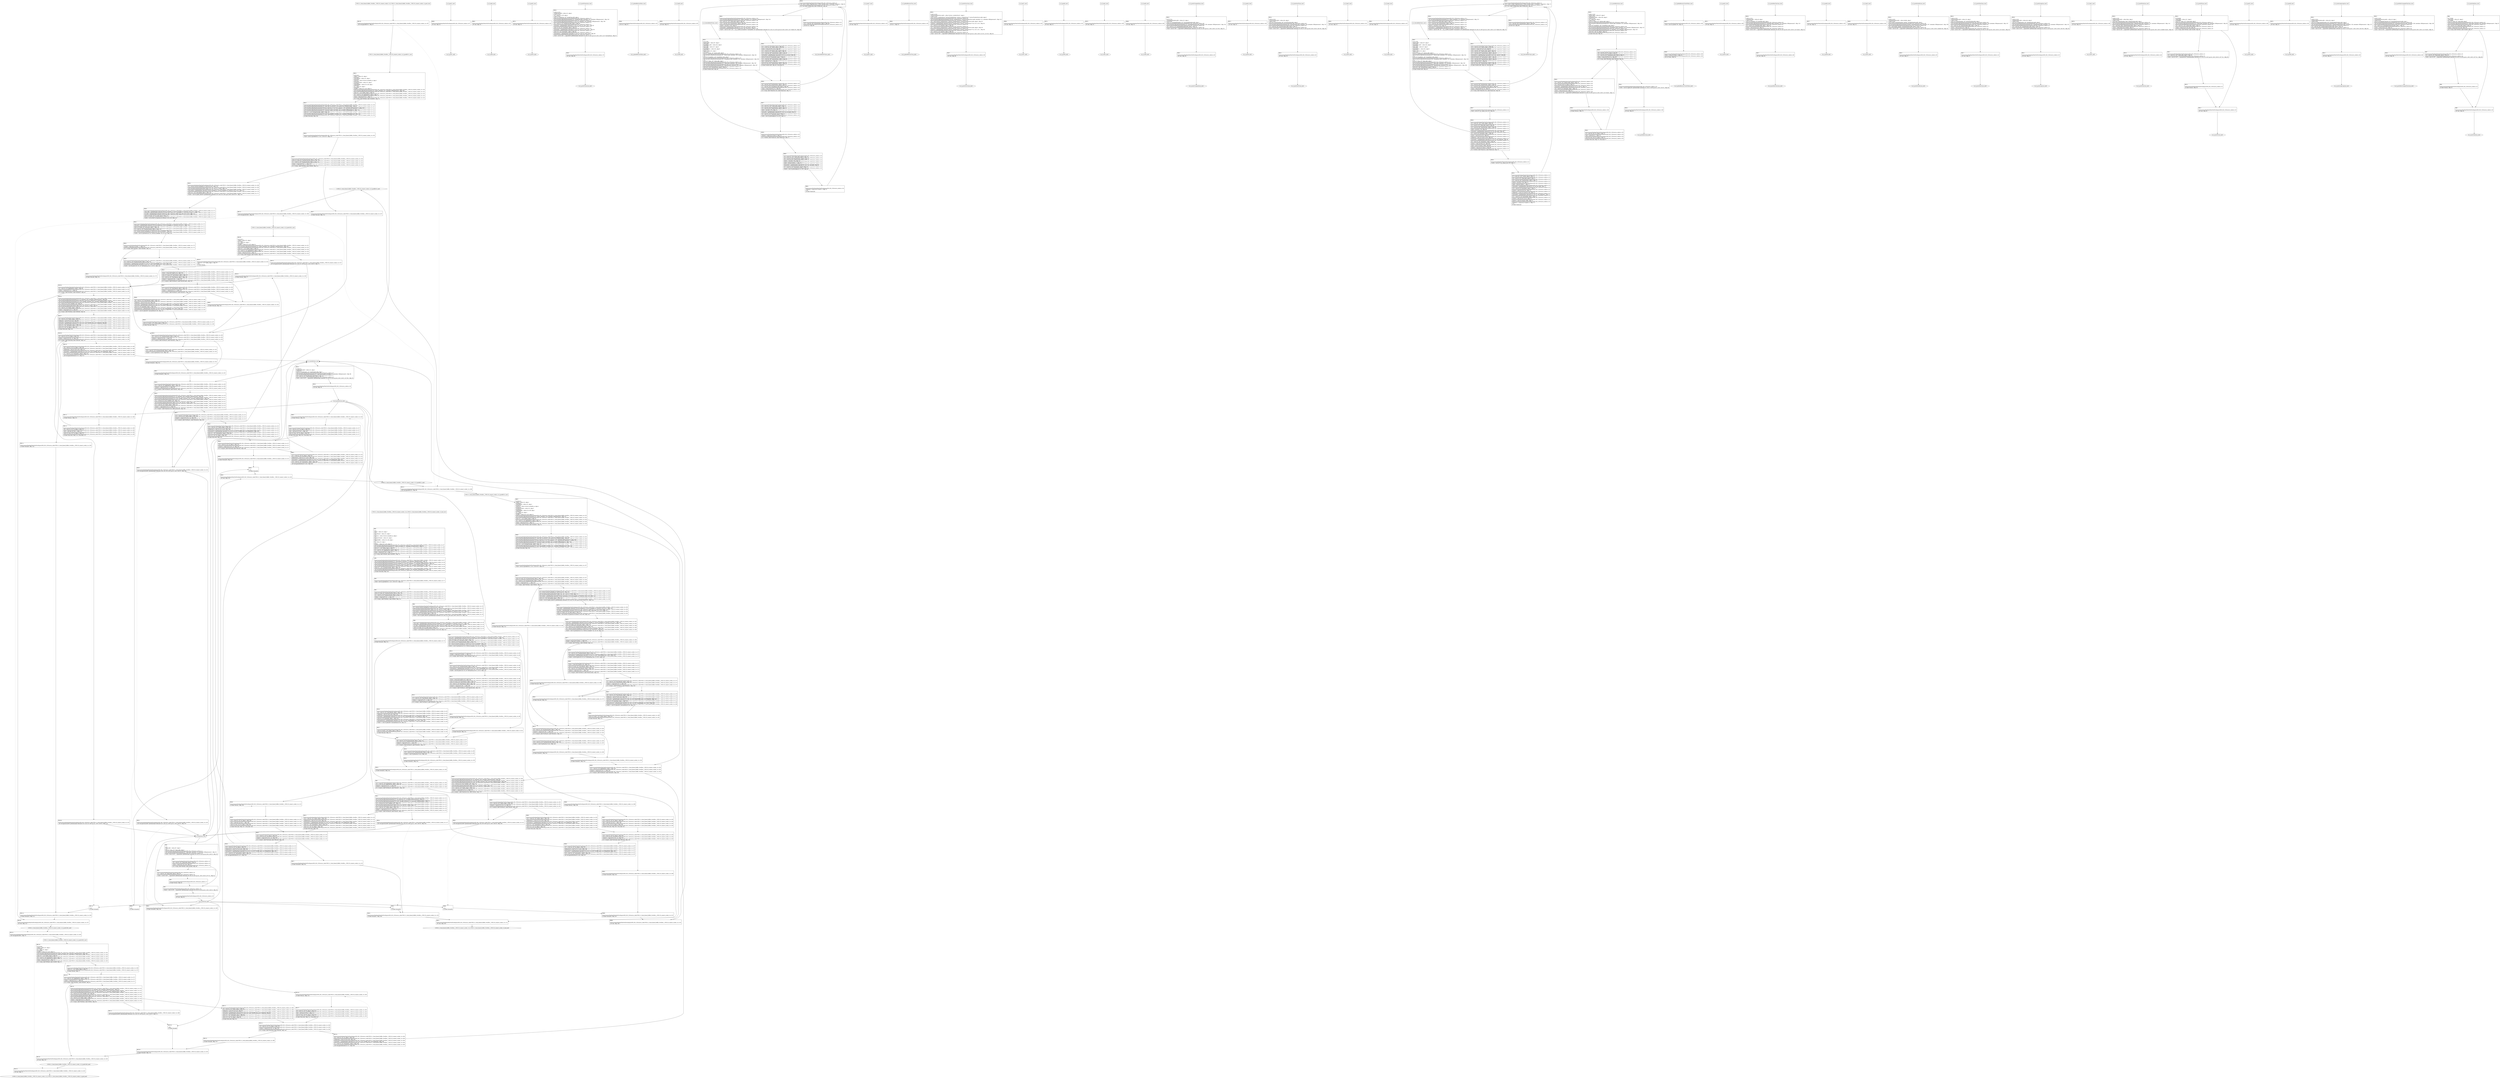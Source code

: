 digraph "icfg graph" {
BBCWE121_Stack_Based_Buffer_Overflow__CWE129_connect_socket_14_ll_goodB2G2_end [label="{CWE121_Stack_Based_Buffer_Overflow__CWE129_connect_socket_14_ll_goodB2G2_end}"];
BBio_ll_good1_end [label="{io_ll_good1_end}"];
BBio_ll_bad6_end [label="{io_ll_bad6_end}"];
BBio_ll_good5_end [label="{io_ll_good5_end}"];
BBio_ll_printWcharLine_end [label="{io_ll_printWcharLine_end}"];
BBCWE121_Stack_Based_Buffer_Overflow__CWE129_connect_socket_14_ll_goodG2B1_end [label="{CWE121_Stack_Based_Buffer_Overflow__CWE129_connect_socket_14_ll_goodG2B1_end}"];
BBCWE121_Stack_Based_Buffer_Overflow__CWE129_connect_socket_14_ll_goodG2B2_end [label="{CWE121_Stack_Based_Buffer_Overflow__CWE129_connect_socket_14_ll_goodG2B2_end}"];
BBio_ll_globalReturnsFalse_end [label="{io_ll_globalReturnsFalse_end}"];
BBio_ll_bad8_end [label="{io_ll_bad8_end}"];
BBio_ll_decodeHexWChars_end [label="{io_ll_decodeHexWChars_end}"];
BBio_ll_good7_end [label="{io_ll_good7_end}"];
BBio_ll_globalReturnsTrue_end [label="{io_ll_globalReturnsTrue_end}"];
BBio_ll_printStructLine_end [label="{io_ll_printStructLine_end}"];
BBio_ll_bad7_end [label="{io_ll_bad7_end}"];
BBio_ll_good6_end [label="{io_ll_good6_end}"];
BBio_ll_bad2_end [label="{io_ll_bad2_end}"];
BBio_ll_bad9_end [label="{io_ll_bad9_end}"];
BBio_ll_printUnsignedLine_end [label="{io_ll_printUnsignedLine_end}"];
BBio_ll_good4_end [label="{io_ll_good4_end}"];
BBio_ll_printSizeTLine_end [label="{io_ll_printSizeTLine_end}"];
BBCWE121_Stack_Based_Buffer_Overflow__CWE129_connect_socket_14_ll_CWE121_Stack_Based_Buffer_Overflow__CWE129_connect_socket_14_good_end [label="{CWE121_Stack_Based_Buffer_Overflow__CWE129_connect_socket_14_ll_CWE121_Stack_Based_Buffer_Overflow__CWE129_connect_socket_14_good_end}"];
BBio_ll_bad5_end [label="{io_ll_bad5_end}"];
BBio_ll_printLine_end [label="{io_ll_printLine_end}"];
BBio_ll_bad4_end [label="{io_ll_bad4_end}"];
BBio_ll_decodeHexChars_end [label="{io_ll_decodeHexChars_end}"];
BBio_ll_printBytesLine_end [label="{io_ll_printBytesLine_end}"];
BBCWE121_Stack_Based_Buffer_Overflow__CWE129_connect_socket_14_ll_goodB2G1_end [label="{CWE121_Stack_Based_Buffer_Overflow__CWE129_connect_socket_14_ll_goodB2G1_end}"];
BBio_ll_globalReturnsTrueOrFalse_end [label="{io_ll_globalReturnsTrueOrFalse_end}"];
BBio_ll_good3_end [label="{io_ll_good3_end}"];
BBio_ll_printHexCharLine_end [label="{io_ll_printHexCharLine_end}"];
BBio_ll_good9_end [label="{io_ll_good9_end}"];
BBio_ll_bad3_end [label="{io_ll_bad3_end}"];
BBio_ll_printDoubleLine_end [label="{io_ll_printDoubleLine_end}"];
BBio_ll_printShortLine_end [label="{io_ll_printShortLine_end}"];
BBio_ll_printLongLine_end [label="{io_ll_printLongLine_end}"];
BBio_ll_bad1_end [label="{io_ll_bad1_end}"];
BBio_ll_printFloatLine_end [label="{io_ll_printFloatLine_end}"];
BBCWE121_Stack_Based_Buffer_Overflow__CWE129_connect_socket_14_ll_CWE121_Stack_Based_Buffer_Overflow__CWE129_connect_socket_14_bad_end [label="{CWE121_Stack_Based_Buffer_Overflow__CWE129_connect_socket_14_ll_CWE121_Stack_Based_Buffer_Overflow__CWE129_connect_socket_14_bad_end}"];
BBio_ll_printWLine_end [label="{io_ll_printWLine_end}"];
BBio_ll_good2_end [label="{io_ll_good2_end}"];
BBio_ll_printIntLine_end [label="{io_ll_printIntLine_end}"];
BBio_ll_good8_end [label="{io_ll_good8_end}"];
BBio_ll_printLongLongLine_end [label="{io_ll_printLongLongLine_end}"];
BBio_ll_printHexUnsignedCharLine_end [label="{io_ll_printHexUnsignedCharLine_end}"];
BBio_ll_printSinkLine_end [label="{io_ll_printSinkLine_end}"];
BBCWE121_Stack_Based_Buffer_Overflow__CWE129_connect_socket_14_ll_goodB2G2_start [label="{CWE121_Stack_Based_Buffer_Overflow__CWE129_connect_socket_14_ll_goodB2G2_start}", shape=record];
CWE121_Stack_Based_Buffer_Overflow__CWE129_connect_socket_14_ll_goodB2G2BB67 [label="{BB67:\l\l/:95096416\l
  %data = alloca i32, align 4\l
/:95096416\l
  %recvResult = alloca i32, align 4\l
/:95096416\l
  %service = alloca %struct.sockaddr_in, align 4\l
/:95096416\l
  %connectSocket = alloca i32, align 4\l
/:95096416\l
  %inputBuffer = alloca [14 x i8], align 1\l
/:95096416\l
  %i = alloca i32, align 4\l
/:95096416\l
  %buffer = alloca [10 x i32], align 16\l
/home/raoxue/Desktop/MemVerif/workspace/000_062_529/source_code/CWE121_Stack_Based_Buffer_Overflow__CWE129_connect_socket_14.c:233\l
  call void @llvm.dbg.declare(metadata i32* %data, metadata !326, metadata !DIExpression()), !dbg !327\l
/home/raoxue/Desktop/MemVerif/workspace/000_062_529/source_code/CWE121_Stack_Based_Buffer_Overflow__CWE129_connect_socket_14.c:235\l
  store i32 -1, i32* %data, align 4, !dbg !70\l
/home/raoxue/Desktop/MemVerif/workspace/000_062_529/source_code/CWE121_Stack_Based_Buffer_Overflow__CWE129_connect_socket_14.c:236\l
  %0 = load i32, i32* @globalFive, align 4, !dbg !71\l
/home/raoxue/Desktop/MemVerif/workspace/000_062_529/source_code/CWE121_Stack_Based_Buffer_Overflow__CWE129_connect_socket_14.c:236\l
  %cmp = icmp eq i32 %0, 5, !dbg !73\l
/home/raoxue/Desktop/MemVerif/workspace/000_062_529/source_code/CWE121_Stack_Based_Buffer_Overflow__CWE129_connect_socket_14.c:236\l
  br i1 %cmp, label %if.then, label %if.end23, !dbg !74\l
}", shape=record];
CWE121_Stack_Based_Buffer_Overflow__CWE129_connect_socket_14_ll_goodB2G2BB68 [label="{BB68:\l\l/home/raoxue/Desktop/MemVerif/workspace/000_062_529/source_code/CWE121_Stack_Based_Buffer_Overflow__CWE129_connect_socket_14.c:243\l
  call void @llvm.dbg.declare(metadata i32* %recvResult, metadata !333, metadata !DIExpression()), !dbg !336\l
/home/raoxue/Desktop/MemVerif/workspace/000_062_529/source_code/CWE121_Stack_Based_Buffer_Overflow__CWE129_connect_socket_14.c:244\l
  call void @llvm.dbg.declare(metadata %struct.sockaddr_in* %service, metadata !337, metadata !DIExpression()), !dbg !338\l
/home/raoxue/Desktop/MemVerif/workspace/000_062_529/source_code/CWE121_Stack_Based_Buffer_Overflow__CWE129_connect_socket_14.c:245\l
  call void @llvm.dbg.declare(metadata i32* %connectSocket, metadata !339, metadata !DIExpression()), !dbg !340\l
/home/raoxue/Desktop/MemVerif/workspace/000_062_529/source_code/CWE121_Stack_Based_Buffer_Overflow__CWE129_connect_socket_14.c:245\l
  store i32 -1, i32* %connectSocket, align 4, !dbg !103\l
/home/raoxue/Desktop/MemVerif/workspace/000_062_529/source_code/CWE121_Stack_Based_Buffer_Overflow__CWE129_connect_socket_14.c:246\l
  call void @llvm.dbg.declare(metadata [14 x i8]* %inputBuffer, metadata !341, metadata !DIExpression()), !dbg !342\l
/home/raoxue/Desktop/MemVerif/workspace/000_062_529/source_code/CWE121_Stack_Based_Buffer_Overflow__CWE129_connect_socket_14.c:247\l
  br label %do.body, !dbg !106\l
}", shape=record];
CWE121_Stack_Based_Buffer_Overflow__CWE129_connect_socket_14_ll_goodB2G2BB70 [label="{BB70:\l\l/home/raoxue/Desktop/MemVerif/workspace/000_062_529/source_code/CWE121_Stack_Based_Buffer_Overflow__CWE129_connect_socket_14.c:257\l
  %call = call i32 @socket(i32 2, i32 1, i32 6) #7, !dbg !107\l
}", shape=record];
CWE121_Stack_Based_Buffer_Overflow__CWE129_connect_socket_14_ll_goodB2G2BB70 [label="{BB70:\l\l/home/raoxue/Desktop/MemVerif/workspace/000_062_529/source_code/CWE121_Stack_Based_Buffer_Overflow__CWE129_connect_socket_14.c:257\l
  %call = call i32 @socket(i32 2, i32 1, i32 6) #7, !dbg !107\l
}", shape=record];
CWE121_Stack_Based_Buffer_Overflow__CWE129_connect_socket_14_ll_goodB2G2BB71 [label="{BB71:\l\l/home/raoxue/Desktop/MemVerif/workspace/000_062_529/source_code/CWE121_Stack_Based_Buffer_Overflow__CWE129_connect_socket_14.c:257\l
  store i32 %call, i32* %connectSocket, align 4, !dbg !109\l
/home/raoxue/Desktop/MemVerif/workspace/000_062_529/source_code/CWE121_Stack_Based_Buffer_Overflow__CWE129_connect_socket_14.c:258\l
  %1 = load i32, i32* %connectSocket, align 4, !dbg !110\l
/home/raoxue/Desktop/MemVerif/workspace/000_062_529/source_code/CWE121_Stack_Based_Buffer_Overflow__CWE129_connect_socket_14.c:258\l
  %cmp1 = icmp eq i32 %1, -1, !dbg !112\l
/home/raoxue/Desktop/MemVerif/workspace/000_062_529/source_code/CWE121_Stack_Based_Buffer_Overflow__CWE129_connect_socket_14.c:258\l
  br i1 %cmp1, label %if.then2, label %if.end, !dbg !113\l
}", shape=record];
CWE121_Stack_Based_Buffer_Overflow__CWE129_connect_socket_14_ll_goodB2G2BB72 [label="{BB72:\l\l/home/raoxue/Desktop/MemVerif/workspace/000_062_529/source_code/CWE121_Stack_Based_Buffer_Overflow__CWE129_connect_socket_14.c:260\l
  br label %do.end, !dbg !114\l
}", shape=record];
CWE121_Stack_Based_Buffer_Overflow__CWE129_connect_socket_14_ll_goodB2G2BB73 [label="{BB73:\l\l/home/raoxue/Desktop/MemVerif/workspace/000_062_529/source_code/CWE121_Stack_Based_Buffer_Overflow__CWE129_connect_socket_14.c:262\l
  %2 = bitcast %struct.sockaddr_in* %service to i8*, !dbg !116\l
/home/raoxue/Desktop/MemVerif/workspace/000_062_529/source_code/CWE121_Stack_Based_Buffer_Overflow__CWE129_connect_socket_14.c:262\l
  call void @llvm.memset.p0i8.i64(i8* align 4 %2, i8 0, i64 16, i1 false), !dbg !116\l
/home/raoxue/Desktop/MemVerif/workspace/000_062_529/source_code/CWE121_Stack_Based_Buffer_Overflow__CWE129_connect_socket_14.c:263\l
  %sin_family = getelementptr inbounds %struct.sockaddr_in, %struct.sockaddr_in* %service, i32 0, i32 0, !dbg !117\l
/home/raoxue/Desktop/MemVerif/workspace/000_062_529/source_code/CWE121_Stack_Based_Buffer_Overflow__CWE129_connect_socket_14.c:263\l
  store i16 2, i16* %sin_family, align 4, !dbg !118\l
/home/raoxue/Desktop/MemVerif/workspace/000_062_529/source_code/CWE121_Stack_Based_Buffer_Overflow__CWE129_connect_socket_14.c:264\l
  %call3 = call i32 @inet_addr(i8* getelementptr inbounds ([10 x i8], [10 x i8]* @.str, i64 0, i64 0)) #7, !dbg !119\l
}", shape=record];
CWE121_Stack_Based_Buffer_Overflow__CWE129_connect_socket_14_ll_goodB2G2BB73 [label="{BB73:\l\l/home/raoxue/Desktop/MemVerif/workspace/000_062_529/source_code/CWE121_Stack_Based_Buffer_Overflow__CWE129_connect_socket_14.c:262\l
  %2 = bitcast %struct.sockaddr_in* %service to i8*, !dbg !116\l
/home/raoxue/Desktop/MemVerif/workspace/000_062_529/source_code/CWE121_Stack_Based_Buffer_Overflow__CWE129_connect_socket_14.c:262\l
  call void @llvm.memset.p0i8.i64(i8* align 4 %2, i8 0, i64 16, i1 false), !dbg !116\l
/home/raoxue/Desktop/MemVerif/workspace/000_062_529/source_code/CWE121_Stack_Based_Buffer_Overflow__CWE129_connect_socket_14.c:263\l
  %sin_family = getelementptr inbounds %struct.sockaddr_in, %struct.sockaddr_in* %service, i32 0, i32 0, !dbg !117\l
/home/raoxue/Desktop/MemVerif/workspace/000_062_529/source_code/CWE121_Stack_Based_Buffer_Overflow__CWE129_connect_socket_14.c:263\l
  store i16 2, i16* %sin_family, align 4, !dbg !118\l
/home/raoxue/Desktop/MemVerif/workspace/000_062_529/source_code/CWE121_Stack_Based_Buffer_Overflow__CWE129_connect_socket_14.c:264\l
  %call3 = call i32 @inet_addr(i8* getelementptr inbounds ([10 x i8], [10 x i8]* @.str, i64 0, i64 0)) #7, !dbg !119\l
}", shape=record];
CWE121_Stack_Based_Buffer_Overflow__CWE129_connect_socket_14_ll_goodB2G2BB75 [label="{BB75:\l\l/home/raoxue/Desktop/MemVerif/workspace/000_062_529/source_code/CWE121_Stack_Based_Buffer_Overflow__CWE129_connect_socket_14.c:264\l
  %sin_addr = getelementptr inbounds %struct.sockaddr_in, %struct.sockaddr_in* %service, i32 0, i32 2, !dbg !120\l
/home/raoxue/Desktop/MemVerif/workspace/000_062_529/source_code/CWE121_Stack_Based_Buffer_Overflow__CWE129_connect_socket_14.c:264\l
  %s_addr = getelementptr inbounds %struct.in_addr, %struct.in_addr* %sin_addr, i32 0, i32 0, !dbg !121\l
/home/raoxue/Desktop/MemVerif/workspace/000_062_529/source_code/CWE121_Stack_Based_Buffer_Overflow__CWE129_connect_socket_14.c:264\l
  store i32 %call3, i32* %s_addr, align 4, !dbg !122\l
/home/raoxue/Desktop/MemVerif/workspace/000_062_529/source_code/CWE121_Stack_Based_Buffer_Overflow__CWE129_connect_socket_14.c:265\l
  %call4 = call zeroext i16 @htons(i16 zeroext 27015) #8, !dbg !123\l
}", shape=record];
CWE121_Stack_Based_Buffer_Overflow__CWE129_connect_socket_14_ll_goodB2G2BB75 [label="{BB75:\l\l/home/raoxue/Desktop/MemVerif/workspace/000_062_529/source_code/CWE121_Stack_Based_Buffer_Overflow__CWE129_connect_socket_14.c:264\l
  %sin_addr = getelementptr inbounds %struct.sockaddr_in, %struct.sockaddr_in* %service, i32 0, i32 2, !dbg !120\l
/home/raoxue/Desktop/MemVerif/workspace/000_062_529/source_code/CWE121_Stack_Based_Buffer_Overflow__CWE129_connect_socket_14.c:264\l
  %s_addr = getelementptr inbounds %struct.in_addr, %struct.in_addr* %sin_addr, i32 0, i32 0, !dbg !121\l
/home/raoxue/Desktop/MemVerif/workspace/000_062_529/source_code/CWE121_Stack_Based_Buffer_Overflow__CWE129_connect_socket_14.c:264\l
  store i32 %call3, i32* %s_addr, align 4, !dbg !122\l
/home/raoxue/Desktop/MemVerif/workspace/000_062_529/source_code/CWE121_Stack_Based_Buffer_Overflow__CWE129_connect_socket_14.c:265\l
  %call4 = call zeroext i16 @htons(i16 zeroext 27015) #8, !dbg !123\l
}", shape=record];
CWE121_Stack_Based_Buffer_Overflow__CWE129_connect_socket_14_ll_goodB2G2BB76 [label="{BB76:\l\l/home/raoxue/Desktop/MemVerif/workspace/000_062_529/source_code/CWE121_Stack_Based_Buffer_Overflow__CWE129_connect_socket_14.c:265\l
  %sin_port = getelementptr inbounds %struct.sockaddr_in, %struct.sockaddr_in* %service, i32 0, i32 1, !dbg !124\l
/home/raoxue/Desktop/MemVerif/workspace/000_062_529/source_code/CWE121_Stack_Based_Buffer_Overflow__CWE129_connect_socket_14.c:265\l
  store i16 %call4, i16* %sin_port, align 2, !dbg !125\l
/home/raoxue/Desktop/MemVerif/workspace/000_062_529/source_code/CWE121_Stack_Based_Buffer_Overflow__CWE129_connect_socket_14.c:266\l
  %3 = load i32, i32* %connectSocket, align 4, !dbg !126\l
/home/raoxue/Desktop/MemVerif/workspace/000_062_529/source_code/CWE121_Stack_Based_Buffer_Overflow__CWE129_connect_socket_14.c:266\l
  %4 = bitcast %struct.sockaddr_in* %service to %struct.sockaddr*, !dbg !128\l
/home/raoxue/Desktop/MemVerif/workspace/000_062_529/source_code/CWE121_Stack_Based_Buffer_Overflow__CWE129_connect_socket_14.c:266\l
  %call5 = call i32 @connect(i32 %3, %struct.sockaddr* %4, i32 16), !dbg !129\l
}", shape=record];
CWE121_Stack_Based_Buffer_Overflow__CWE129_connect_socket_14_ll_goodB2G2BB76 [label="{BB76:\l\l/home/raoxue/Desktop/MemVerif/workspace/000_062_529/source_code/CWE121_Stack_Based_Buffer_Overflow__CWE129_connect_socket_14.c:265\l
  %sin_port = getelementptr inbounds %struct.sockaddr_in, %struct.sockaddr_in* %service, i32 0, i32 1, !dbg !124\l
/home/raoxue/Desktop/MemVerif/workspace/000_062_529/source_code/CWE121_Stack_Based_Buffer_Overflow__CWE129_connect_socket_14.c:265\l
  store i16 %call4, i16* %sin_port, align 2, !dbg !125\l
/home/raoxue/Desktop/MemVerif/workspace/000_062_529/source_code/CWE121_Stack_Based_Buffer_Overflow__CWE129_connect_socket_14.c:266\l
  %3 = load i32, i32* %connectSocket, align 4, !dbg !126\l
/home/raoxue/Desktop/MemVerif/workspace/000_062_529/source_code/CWE121_Stack_Based_Buffer_Overflow__CWE129_connect_socket_14.c:266\l
  %4 = bitcast %struct.sockaddr_in* %service to %struct.sockaddr*, !dbg !128\l
/home/raoxue/Desktop/MemVerif/workspace/000_062_529/source_code/CWE121_Stack_Based_Buffer_Overflow__CWE129_connect_socket_14.c:266\l
  %call5 = call i32 @connect(i32 %3, %struct.sockaddr* %4, i32 16), !dbg !129\l
}", shape=record];
CWE121_Stack_Based_Buffer_Overflow__CWE129_connect_socket_14_ll_goodB2G2BB77 [label="{BB77:\l\l/home/raoxue/Desktop/MemVerif/workspace/000_062_529/source_code/CWE121_Stack_Based_Buffer_Overflow__CWE129_connect_socket_14.c:266\l
  %cmp6 = icmp eq i32 %call5, -1, !dbg !130\l
/home/raoxue/Desktop/MemVerif/workspace/000_062_529/source_code/CWE121_Stack_Based_Buffer_Overflow__CWE129_connect_socket_14.c:266\l
  br i1 %cmp6, label %if.then7, label %if.end8, !dbg !131\l
}", shape=record];
CWE121_Stack_Based_Buffer_Overflow__CWE129_connect_socket_14_ll_goodB2G2BB78 [label="{BB78:\l\l/home/raoxue/Desktop/MemVerif/workspace/000_062_529/source_code/CWE121_Stack_Based_Buffer_Overflow__CWE129_connect_socket_14.c:268\l
  br label %do.end, !dbg !132\l
}", shape=record];
CWE121_Stack_Based_Buffer_Overflow__CWE129_connect_socket_14_ll_goodB2G2BB79 [label="{BB79:\l\l/home/raoxue/Desktop/MemVerif/workspace/000_062_529/source_code/CWE121_Stack_Based_Buffer_Overflow__CWE129_connect_socket_14.c:272\l
  %5 = load i32, i32* %connectSocket, align 4, !dbg !134\l
/home/raoxue/Desktop/MemVerif/workspace/000_062_529/source_code/CWE121_Stack_Based_Buffer_Overflow__CWE129_connect_socket_14.c:272\l
  %arraydecay = getelementptr inbounds [14 x i8], [14 x i8]* %inputBuffer, i64 0, i64 0, !dbg !135\l
/home/raoxue/Desktop/MemVerif/workspace/000_062_529/source_code/CWE121_Stack_Based_Buffer_Overflow__CWE129_connect_socket_14.c:272\l
  %call9 = call i64 @recv(i32 %5, i8* %arraydecay, i64 13, i32 0), !dbg !136\l
}", shape=record];
CWE121_Stack_Based_Buffer_Overflow__CWE129_connect_socket_14_ll_goodB2G2BB79 [label="{BB79:\l\l/home/raoxue/Desktop/MemVerif/workspace/000_062_529/source_code/CWE121_Stack_Based_Buffer_Overflow__CWE129_connect_socket_14.c:272\l
  %5 = load i32, i32* %connectSocket, align 4, !dbg !134\l
/home/raoxue/Desktop/MemVerif/workspace/000_062_529/source_code/CWE121_Stack_Based_Buffer_Overflow__CWE129_connect_socket_14.c:272\l
  %arraydecay = getelementptr inbounds [14 x i8], [14 x i8]* %inputBuffer, i64 0, i64 0, !dbg !135\l
/home/raoxue/Desktop/MemVerif/workspace/000_062_529/source_code/CWE121_Stack_Based_Buffer_Overflow__CWE129_connect_socket_14.c:272\l
  %call9 = call i64 @recv(i32 %5, i8* %arraydecay, i64 13, i32 0), !dbg !136\l
}", shape=record];
CWE121_Stack_Based_Buffer_Overflow__CWE129_connect_socket_14_ll_goodB2G2BB80 [label="{BB80:\l\l/home/raoxue/Desktop/MemVerif/workspace/000_062_529/source_code/CWE121_Stack_Based_Buffer_Overflow__CWE129_connect_socket_14.c:272\l
  %conv = trunc i64 %call9 to i32, !dbg !136\l
/home/raoxue/Desktop/MemVerif/workspace/000_062_529/source_code/CWE121_Stack_Based_Buffer_Overflow__CWE129_connect_socket_14.c:272\l
  store i32 %conv, i32* %recvResult, align 4, !dbg !137\l
/home/raoxue/Desktop/MemVerif/workspace/000_062_529/source_code/CWE121_Stack_Based_Buffer_Overflow__CWE129_connect_socket_14.c:273\l
  %6 = load i32, i32* %recvResult, align 4, !dbg !138\l
/home/raoxue/Desktop/MemVerif/workspace/000_062_529/source_code/CWE121_Stack_Based_Buffer_Overflow__CWE129_connect_socket_14.c:273\l
  %cmp10 = icmp eq i32 %6, -1, !dbg !140\l
/home/raoxue/Desktop/MemVerif/workspace/000_062_529/source_code/CWE121_Stack_Based_Buffer_Overflow__CWE129_connect_socket_14.c:273\l
  br i1 %cmp10, label %if.then14, label %lor.lhs.false, !dbg !141\l
}", shape=record];
CWE121_Stack_Based_Buffer_Overflow__CWE129_connect_socket_14_ll_goodB2G2BB82 [label="{BB82:\l\l/home/raoxue/Desktop/MemVerif/workspace/000_062_529/source_code/CWE121_Stack_Based_Buffer_Overflow__CWE129_connect_socket_14.c:273\l
  %7 = load i32, i32* %recvResult, align 4, !dbg !142\l
/home/raoxue/Desktop/MemVerif/workspace/000_062_529/source_code/CWE121_Stack_Based_Buffer_Overflow__CWE129_connect_socket_14.c:273\l
  %cmp12 = icmp eq i32 %7, 0, !dbg !143\l
/home/raoxue/Desktop/MemVerif/workspace/000_062_529/source_code/CWE121_Stack_Based_Buffer_Overflow__CWE129_connect_socket_14.c:273\l
  br i1 %cmp12, label %if.then14, label %if.end15, !dbg !144\l
}", shape=record];
CWE121_Stack_Based_Buffer_Overflow__CWE129_connect_socket_14_ll_goodB2G2BB81 [label="{BB81:\l\l/home/raoxue/Desktop/MemVerif/workspace/000_062_529/source_code/CWE121_Stack_Based_Buffer_Overflow__CWE129_connect_socket_14.c:275\l
  br label %do.end, !dbg !145\l
}", shape=record];
CWE121_Stack_Based_Buffer_Overflow__CWE129_connect_socket_14_ll_goodB2G2BB83 [label="{BB83:\l\l/home/raoxue/Desktop/MemVerif/workspace/000_062_529/source_code/CWE121_Stack_Based_Buffer_Overflow__CWE129_connect_socket_14.c:278\l
  %8 = load i32, i32* %recvResult, align 4, !dbg !147\l
/home/raoxue/Desktop/MemVerif/workspace/000_062_529/source_code/CWE121_Stack_Based_Buffer_Overflow__CWE129_connect_socket_14.c:278\l
  %idxprom = sext i32 %8 to i64, !dbg !148\l
/home/raoxue/Desktop/MemVerif/workspace/000_062_529/source_code/CWE121_Stack_Based_Buffer_Overflow__CWE129_connect_socket_14.c:278\l
  %arrayidx = getelementptr inbounds [14 x i8], [14 x i8]* %inputBuffer, i64 0, i64 %idxprom, !dbg !148\l
/home/raoxue/Desktop/MemVerif/workspace/000_062_529/source_code/CWE121_Stack_Based_Buffer_Overflow__CWE129_connect_socket_14.c:278\l
  store i8 0, i8* %arrayidx, align 1, !dbg !149\l
/home/raoxue/Desktop/MemVerif/workspace/000_062_529/source_code/CWE121_Stack_Based_Buffer_Overflow__CWE129_connect_socket_14.c:280\l
  %arraydecay16 = getelementptr inbounds [14 x i8], [14 x i8]* %inputBuffer, i64 0, i64 0, !dbg !150\l
/home/raoxue/Desktop/MemVerif/workspace/000_062_529/source_code/CWE121_Stack_Based_Buffer_Overflow__CWE129_connect_socket_14.c:280\l
  %call17 = call i32 @atoi(i8* %arraydecay16) #9, !dbg !151\l
}", shape=record];
CWE121_Stack_Based_Buffer_Overflow__CWE129_connect_socket_14_ll_goodB2G2BB83 [label="{BB83:\l\l/home/raoxue/Desktop/MemVerif/workspace/000_062_529/source_code/CWE121_Stack_Based_Buffer_Overflow__CWE129_connect_socket_14.c:278\l
  %8 = load i32, i32* %recvResult, align 4, !dbg !147\l
/home/raoxue/Desktop/MemVerif/workspace/000_062_529/source_code/CWE121_Stack_Based_Buffer_Overflow__CWE129_connect_socket_14.c:278\l
  %idxprom = sext i32 %8 to i64, !dbg !148\l
/home/raoxue/Desktop/MemVerif/workspace/000_062_529/source_code/CWE121_Stack_Based_Buffer_Overflow__CWE129_connect_socket_14.c:278\l
  %arrayidx = getelementptr inbounds [14 x i8], [14 x i8]* %inputBuffer, i64 0, i64 %idxprom, !dbg !148\l
/home/raoxue/Desktop/MemVerif/workspace/000_062_529/source_code/CWE121_Stack_Based_Buffer_Overflow__CWE129_connect_socket_14.c:278\l
  store i8 0, i8* %arrayidx, align 1, !dbg !149\l
/home/raoxue/Desktop/MemVerif/workspace/000_062_529/source_code/CWE121_Stack_Based_Buffer_Overflow__CWE129_connect_socket_14.c:280\l
  %arraydecay16 = getelementptr inbounds [14 x i8], [14 x i8]* %inputBuffer, i64 0, i64 0, !dbg !150\l
/home/raoxue/Desktop/MemVerif/workspace/000_062_529/source_code/CWE121_Stack_Based_Buffer_Overflow__CWE129_connect_socket_14.c:280\l
  %call17 = call i32 @atoi(i8* %arraydecay16) #9, !dbg !151\l
}", shape=record];
CWE121_Stack_Based_Buffer_Overflow__CWE129_connect_socket_14_ll_goodB2G2BB84 [label="{BB84:\l\l/home/raoxue/Desktop/MemVerif/workspace/000_062_529/source_code/CWE121_Stack_Based_Buffer_Overflow__CWE129_connect_socket_14.c:280\l
  store i32 %call17, i32* %data, align 4, !dbg !152\l
/home/raoxue/Desktop/MemVerif/workspace/000_062_529/source_code/CWE121_Stack_Based_Buffer_Overflow__CWE129_connect_socket_14.c:281\l
  br label %do.end, !dbg !153\l
}", shape=record];
CWE121_Stack_Based_Buffer_Overflow__CWE129_connect_socket_14_ll_goodB2G2BB74 [label="{BB74:\l\l/home/raoxue/Desktop/MemVerif/workspace/000_062_529/source_code/CWE121_Stack_Based_Buffer_Overflow__CWE129_connect_socket_14.c:283\l
  %9 = load i32, i32* %connectSocket, align 4, !dbg !154\l
/home/raoxue/Desktop/MemVerif/workspace/000_062_529/source_code/CWE121_Stack_Based_Buffer_Overflow__CWE129_connect_socket_14.c:283\l
  %cmp18 = icmp ne i32 %9, -1, !dbg !156\l
/home/raoxue/Desktop/MemVerif/workspace/000_062_529/source_code/CWE121_Stack_Based_Buffer_Overflow__CWE129_connect_socket_14.c:283\l
  br i1 %cmp18, label %if.then20, label %if.end22, !dbg !157\l
}", shape=record];
CWE121_Stack_Based_Buffer_Overflow__CWE129_connect_socket_14_ll_goodB2G2BB85 [label="{BB85:\l\l/home/raoxue/Desktop/MemVerif/workspace/000_062_529/source_code/CWE121_Stack_Based_Buffer_Overflow__CWE129_connect_socket_14.c:285\l
  %10 = load i32, i32* %connectSocket, align 4, !dbg !158\l
/home/raoxue/Desktop/MemVerif/workspace/000_062_529/source_code/CWE121_Stack_Based_Buffer_Overflow__CWE129_connect_socket_14.c:285\l
  %call21 = call i32 @close(i32 %10), !dbg !160\l
}", shape=record];
CWE121_Stack_Based_Buffer_Overflow__CWE129_connect_socket_14_ll_goodB2G2BB85 [label="{BB85:\l\l/home/raoxue/Desktop/MemVerif/workspace/000_062_529/source_code/CWE121_Stack_Based_Buffer_Overflow__CWE129_connect_socket_14.c:285\l
  %10 = load i32, i32* %connectSocket, align 4, !dbg !158\l
/home/raoxue/Desktop/MemVerif/workspace/000_062_529/source_code/CWE121_Stack_Based_Buffer_Overflow__CWE129_connect_socket_14.c:285\l
  %call21 = call i32 @close(i32 %10), !dbg !160\l
}", shape=record];
CWE121_Stack_Based_Buffer_Overflow__CWE129_connect_socket_14_ll_goodB2G2BB87 [label="{BB87:\l\l/home/raoxue/Desktop/MemVerif/workspace/000_062_529/source_code/CWE121_Stack_Based_Buffer_Overflow__CWE129_connect_socket_14.c:286\l
  br label %if.end22, !dbg !161\l
}", shape=record];
CWE121_Stack_Based_Buffer_Overflow__CWE129_connect_socket_14_ll_goodB2G2BB86 [label="{BB86:\l\l/home/raoxue/Desktop/MemVerif/workspace/000_062_529/source_code/CWE121_Stack_Based_Buffer_Overflow__CWE129_connect_socket_14.c:294\l
  br label %if.end23, !dbg !162\l
}", shape=record];
CWE121_Stack_Based_Buffer_Overflow__CWE129_connect_socket_14_ll_goodB2G2BB69 [label="{BB69:\l\l/home/raoxue/Desktop/MemVerif/workspace/000_062_529/source_code/CWE121_Stack_Based_Buffer_Overflow__CWE129_connect_socket_14.c:295\l
  %11 = load i32, i32* @globalFive, align 4, !dbg !163\l
/home/raoxue/Desktop/MemVerif/workspace/000_062_529/source_code/CWE121_Stack_Based_Buffer_Overflow__CWE129_connect_socket_14.c:295\l
  %cmp24 = icmp eq i32 %11, 5, !dbg !165\l
/home/raoxue/Desktop/MemVerif/workspace/000_062_529/source_code/CWE121_Stack_Based_Buffer_Overflow__CWE129_connect_socket_14.c:295\l
  br i1 %cmp24, label %if.then26, label %if.end39, !dbg !166\l
}", shape=record];
CWE121_Stack_Based_Buffer_Overflow__CWE129_connect_socket_14_ll_goodB2G2BB88 [label="{BB88:\l\l/home/raoxue/Desktop/MemVerif/workspace/000_062_529/source_code/CWE121_Stack_Based_Buffer_Overflow__CWE129_connect_socket_14.c:298\l
  call void @llvm.dbg.declare(metadata i32* %i, metadata !404, metadata !DIExpression()), !dbg !407\l
/home/raoxue/Desktop/MemVerif/workspace/000_062_529/source_code/CWE121_Stack_Based_Buffer_Overflow__CWE129_connect_socket_14.c:299\l
  call void @llvm.dbg.declare(metadata [10 x i32]* %buffer, metadata !408, metadata !DIExpression()), !dbg !409\l
/home/raoxue/Desktop/MemVerif/workspace/000_062_529/source_code/CWE121_Stack_Based_Buffer_Overflow__CWE129_connect_socket_14.c:299\l
  %12 = bitcast [10 x i32]* %buffer to i8*, !dbg !175\l
/home/raoxue/Desktop/MemVerif/workspace/000_062_529/source_code/CWE121_Stack_Based_Buffer_Overflow__CWE129_connect_socket_14.c:299\l
  call void @llvm.memset.p0i8.i64(i8* align 16 %12, i8 0, i64 40, i1 false), !dbg !175\l
/home/raoxue/Desktop/MemVerif/workspace/000_062_529/source_code/CWE121_Stack_Based_Buffer_Overflow__CWE129_connect_socket_14.c:301\l
  %13 = load i32, i32* %data, align 4, !dbg !176\l
/home/raoxue/Desktop/MemVerif/workspace/000_062_529/source_code/CWE121_Stack_Based_Buffer_Overflow__CWE129_connect_socket_14.c:301\l
  %cmp27 = icmp sge i32 %13, 0, !dbg !178\l
/home/raoxue/Desktop/MemVerif/workspace/000_062_529/source_code/CWE121_Stack_Based_Buffer_Overflow__CWE129_connect_socket_14.c:301\l
  br i1 %cmp27, label %land.lhs.true, label %if.else, !dbg !179\l
}", shape=record];
CWE121_Stack_Based_Buffer_Overflow__CWE129_connect_socket_14_ll_goodB2G2BB90 [label="{BB90:\l\l/home/raoxue/Desktop/MemVerif/workspace/000_062_529/source_code/CWE121_Stack_Based_Buffer_Overflow__CWE129_connect_socket_14.c:301\l
  %14 = load i32, i32* %data, align 4, !dbg !180\l
/home/raoxue/Desktop/MemVerif/workspace/000_062_529/source_code/CWE121_Stack_Based_Buffer_Overflow__CWE129_connect_socket_14.c:301\l
  %cmp29 = icmp slt i32 %14, 10, !dbg !181\l
/home/raoxue/Desktop/MemVerif/workspace/000_062_529/source_code/CWE121_Stack_Based_Buffer_Overflow__CWE129_connect_socket_14.c:301\l
  br i1 %cmp29, label %if.then31, label %if.else, !dbg !182\l
}", shape=record];
CWE121_Stack_Based_Buffer_Overflow__CWE129_connect_socket_14_ll_goodB2G2BB92 [label="{BB92:\l\l/home/raoxue/Desktop/MemVerif/workspace/000_062_529/source_code/CWE121_Stack_Based_Buffer_Overflow__CWE129_connect_socket_14.c:303\l
  %15 = load i32, i32* %data, align 4, !dbg !183\l
/home/raoxue/Desktop/MemVerif/workspace/000_062_529/source_code/CWE121_Stack_Based_Buffer_Overflow__CWE129_connect_socket_14.c:303\l
  %idxprom32 = sext i32 %15 to i64, !dbg !185\l
/home/raoxue/Desktop/MemVerif/workspace/000_062_529/source_code/CWE121_Stack_Based_Buffer_Overflow__CWE129_connect_socket_14.c:303\l
  %arrayidx33 = getelementptr inbounds [10 x i32], [10 x i32]* %buffer, i64 0, i64 %idxprom32, !dbg !185\l
/home/raoxue/Desktop/MemVerif/workspace/000_062_529/source_code/CWE121_Stack_Based_Buffer_Overflow__CWE129_connect_socket_14.c:303\l
  store i32 1, i32* %arrayidx33, align 4, !dbg !186\l
/home/raoxue/Desktop/MemVerif/workspace/000_062_529/source_code/CWE121_Stack_Based_Buffer_Overflow__CWE129_connect_socket_14.c:305\l
  store i32 0, i32* %i, align 4, !dbg !187\l
/home/raoxue/Desktop/MemVerif/workspace/000_062_529/source_code/CWE121_Stack_Based_Buffer_Overflow__CWE129_connect_socket_14.c:305\l
  br label %for.cond, !dbg !189\l
}", shape=record];
CWE121_Stack_Based_Buffer_Overflow__CWE129_connect_socket_14_ll_goodB2G2BB93 [label="{BB93:\l\l/home/raoxue/Desktop/MemVerif/workspace/000_062_529/source_code/CWE121_Stack_Based_Buffer_Overflow__CWE129_connect_socket_14.c:305\l
  %16 = load i32, i32* %i, align 4, !dbg !190\l
/home/raoxue/Desktop/MemVerif/workspace/000_062_529/source_code/CWE121_Stack_Based_Buffer_Overflow__CWE129_connect_socket_14.c:305\l
  %cmp34 = icmp slt i32 %16, 10, !dbg !192\l
/home/raoxue/Desktop/MemVerif/workspace/000_062_529/source_code/CWE121_Stack_Based_Buffer_Overflow__CWE129_connect_socket_14.c:305\l
  br i1 %cmp34, label %for.body, label %for.end, !dbg !193\l
}", shape=record];
CWE121_Stack_Based_Buffer_Overflow__CWE129_connect_socket_14_ll_goodB2G2BB94 [label="{BB94:\l\l/home/raoxue/Desktop/MemVerif/workspace/000_062_529/source_code/CWE121_Stack_Based_Buffer_Overflow__CWE129_connect_socket_14.c:307\l
  %17 = load i32, i32* %i, align 4, !dbg !194\l
/home/raoxue/Desktop/MemVerif/workspace/000_062_529/source_code/CWE121_Stack_Based_Buffer_Overflow__CWE129_connect_socket_14.c:307\l
  %idxprom36 = sext i32 %17 to i64, !dbg !196\l
/home/raoxue/Desktop/MemVerif/workspace/000_062_529/source_code/CWE121_Stack_Based_Buffer_Overflow__CWE129_connect_socket_14.c:307\l
  %arrayidx37 = getelementptr inbounds [10 x i32], [10 x i32]* %buffer, i64 0, i64 %idxprom36, !dbg !196\l
/home/raoxue/Desktop/MemVerif/workspace/000_062_529/source_code/CWE121_Stack_Based_Buffer_Overflow__CWE129_connect_socket_14.c:307\l
  %18 = load i32, i32* %arrayidx37, align 4, !dbg !196\l
/home/raoxue/Desktop/MemVerif/workspace/000_062_529/source_code/CWE121_Stack_Based_Buffer_Overflow__CWE129_connect_socket_14.c:307\l
  call void @printIntLine(i32 %18), !dbg !197\l
}", shape=record];
CWE121_Stack_Based_Buffer_Overflow__CWE129_connect_socket_14_ll_goodB2G2BB94 [label="{BB94:\l\l/home/raoxue/Desktop/MemVerif/workspace/000_062_529/source_code/CWE121_Stack_Based_Buffer_Overflow__CWE129_connect_socket_14.c:307\l
  %17 = load i32, i32* %i, align 4, !dbg !194\l
/home/raoxue/Desktop/MemVerif/workspace/000_062_529/source_code/CWE121_Stack_Based_Buffer_Overflow__CWE129_connect_socket_14.c:307\l
  %idxprom36 = sext i32 %17 to i64, !dbg !196\l
/home/raoxue/Desktop/MemVerif/workspace/000_062_529/source_code/CWE121_Stack_Based_Buffer_Overflow__CWE129_connect_socket_14.c:307\l
  %arrayidx37 = getelementptr inbounds [10 x i32], [10 x i32]* %buffer, i64 0, i64 %idxprom36, !dbg !196\l
/home/raoxue/Desktop/MemVerif/workspace/000_062_529/source_code/CWE121_Stack_Based_Buffer_Overflow__CWE129_connect_socket_14.c:307\l
  %18 = load i32, i32* %arrayidx37, align 4, !dbg !196\l
/home/raoxue/Desktop/MemVerif/workspace/000_062_529/source_code/CWE121_Stack_Based_Buffer_Overflow__CWE129_connect_socket_14.c:307\l
  call void @printIntLine(i32 %18), !dbg !197\l
}", shape=record];
CWE121_Stack_Based_Buffer_Overflow__CWE129_connect_socket_14_ll_goodB2G2BB96 [label="{BB96:\l\l/home/raoxue/Desktop/MemVerif/workspace/000_062_529/source_code/CWE121_Stack_Based_Buffer_Overflow__CWE129_connect_socket_14.c:308\l
  br label %for.inc, !dbg !198\l
}", shape=record];
CWE121_Stack_Based_Buffer_Overflow__CWE129_connect_socket_14_ll_goodB2G2BB97 [label="{BB97:\l\l/home/raoxue/Desktop/MemVerif/workspace/000_062_529/source_code/CWE121_Stack_Based_Buffer_Overflow__CWE129_connect_socket_14.c:305\l
  %19 = load i32, i32* %i, align 4, !dbg !199\l
/home/raoxue/Desktop/MemVerif/workspace/000_062_529/source_code/CWE121_Stack_Based_Buffer_Overflow__CWE129_connect_socket_14.c:305\l
  %inc = add nsw i32 %19, 1, !dbg !199\l
/home/raoxue/Desktop/MemVerif/workspace/000_062_529/source_code/CWE121_Stack_Based_Buffer_Overflow__CWE129_connect_socket_14.c:305\l
  store i32 %inc, i32* %i, align 4, !dbg !199\l
/home/raoxue/Desktop/MemVerif/workspace/000_062_529/source_code/CWE121_Stack_Based_Buffer_Overflow__CWE129_connect_socket_14.c:305\l
  br label %for.cond, !dbg !200, !llvm.loop !201\l
}", shape=record];
CWE121_Stack_Based_Buffer_Overflow__CWE129_connect_socket_14_ll_goodB2G2BB95 [label="{BB95:\l\l/home/raoxue/Desktop/MemVerif/workspace/000_062_529/source_code/CWE121_Stack_Based_Buffer_Overflow__CWE129_connect_socket_14.c:309\l
  br label %if.end38, !dbg !204\l
}", shape=record];
CWE121_Stack_Based_Buffer_Overflow__CWE129_connect_socket_14_ll_goodB2G2BB91 [label="{BB91:\l\l/home/raoxue/Desktop/MemVerif/workspace/000_062_529/source_code/CWE121_Stack_Based_Buffer_Overflow__CWE129_connect_socket_14.c:312\l
  call void @printLine(i8* getelementptr inbounds ([36 x i8], [36 x i8]* @.str.3, i64 0, i64 0)), !dbg !205\l
}", shape=record];
CWE121_Stack_Based_Buffer_Overflow__CWE129_connect_socket_14_ll_goodB2G2BB91 [label="{BB91:\l\l/home/raoxue/Desktop/MemVerif/workspace/000_062_529/source_code/CWE121_Stack_Based_Buffer_Overflow__CWE129_connect_socket_14.c:312\l
  call void @printLine(i8* getelementptr inbounds ([36 x i8], [36 x i8]* @.str.3, i64 0, i64 0)), !dbg !205\l
}", shape=record];
CWE121_Stack_Based_Buffer_Overflow__CWE129_connect_socket_14_ll_goodB2G2BB99 [label="{BB99:\l\l/:312\l
  br label %if.end38\l
}", shape=record];
CWE121_Stack_Based_Buffer_Overflow__CWE129_connect_socket_14_ll_goodB2G2BB98 [label="{BB98:\l\l/home/raoxue/Desktop/MemVerif/workspace/000_062_529/source_code/CWE121_Stack_Based_Buffer_Overflow__CWE129_connect_socket_14.c:315\l
  br label %if.end39, !dbg !207\l
}", shape=record];
CWE121_Stack_Based_Buffer_Overflow__CWE129_connect_socket_14_ll_goodB2G2BB89 [label="{BB89:\l\l/home/raoxue/Desktop/MemVerif/workspace/000_062_529/source_code/CWE121_Stack_Based_Buffer_Overflow__CWE129_connect_socket_14.c:316\l
  ret void, !dbg !208\l
}", shape=record];
BBio_ll_good1_start [label="{io_ll_good1_start}", shape=record];
io_ll_good1BB69 [label="{BB69:\l\l/home/raoxue/Desktop/MemVerif/workspace/000_062_529/source_code/io.c:187\l
  ret void, !dbg !52\l
}", shape=record];
BBio_ll_bad6_start [label="{io_ll_bad6_start}", shape=record];
io_ll_bad6BB83 [label="{BB83:\l\l/home/raoxue/Desktop/MemVerif/workspace/000_062_529/source_code/io.c:203\l
  ret void, !dbg !52\l
}", shape=record];
BBio_ll_good5_start [label="{io_ll_good5_start}", shape=record];
io_ll_good5BB73 [label="{BB73:\l\l/home/raoxue/Desktop/MemVerif/workspace/000_062_529/source_code/io.c:191\l
  ret void, !dbg !52\l
}", shape=record];
BBio_ll_printWcharLine_start [label="{io_ll_printWcharLine_start}", shape=record];
io_ll_printWcharLineBB28 [label="{BB28:\l\l/:1665112320\l
  %wideChar.addr = alloca i32, align 4\l
/:1665112320\l
  %s = alloca [2 x i32], align 4\l
/:1665112320\l
  store i32 %wideChar, i32* %wideChar.addr, align 4\l
/home/raoxue/Desktop/MemVerif/workspace/000_062_529/source_code/io.c:70\l
  call void @llvm.dbg.declare(metadata i32* %wideChar.addr, metadata !162, metadata !DIExpression()), !dbg !163\l
/home/raoxue/Desktop/MemVerif/workspace/000_062_529/source_code/io.c:74\l
  call void @llvm.dbg.declare(metadata [2 x i32]* %s, metadata !164, metadata !DIExpression()), !dbg !168\l
/home/raoxue/Desktop/MemVerif/workspace/000_062_529/source_code/io.c:75\l
  %0 = load i32, i32* %wideChar.addr, align 4, !dbg !61\l
/home/raoxue/Desktop/MemVerif/workspace/000_062_529/source_code/io.c:75\l
  %arrayidx = getelementptr inbounds [2 x i32], [2 x i32]* %s, i64 0, i64 0, !dbg !62\l
/home/raoxue/Desktop/MemVerif/workspace/000_062_529/source_code/io.c:75\l
  store i32 %0, i32* %arrayidx, align 4, !dbg !63\l
/home/raoxue/Desktop/MemVerif/workspace/000_062_529/source_code/io.c:76\l
  %arrayidx1 = getelementptr inbounds [2 x i32], [2 x i32]* %s, i64 0, i64 1, !dbg !64\l
/home/raoxue/Desktop/MemVerif/workspace/000_062_529/source_code/io.c:76\l
  store i32 0, i32* %arrayidx1, align 4, !dbg !65\l
/home/raoxue/Desktop/MemVerif/workspace/000_062_529/source_code/io.c:77\l
  %arraydecay = getelementptr inbounds [2 x i32], [2 x i32]* %s, i64 0, i64 0, !dbg !66\l
/home/raoxue/Desktop/MemVerif/workspace/000_062_529/source_code/io.c:77\l
  %call = call i32 (i8*, ...) @printf(i8* getelementptr inbounds ([5 x i8], [5 x i8]* @.str.10, i64 0, i64 0), i32* %arraydecay), !dbg !67\l
}", shape=record];
io_ll_printWcharLineBB28 [label="{BB28:\l\l/:1665112320\l
  %wideChar.addr = alloca i32, align 4\l
/:1665112320\l
  %s = alloca [2 x i32], align 4\l
/:1665112320\l
  store i32 %wideChar, i32* %wideChar.addr, align 4\l
/home/raoxue/Desktop/MemVerif/workspace/000_062_529/source_code/io.c:70\l
  call void @llvm.dbg.declare(metadata i32* %wideChar.addr, metadata !162, metadata !DIExpression()), !dbg !163\l
/home/raoxue/Desktop/MemVerif/workspace/000_062_529/source_code/io.c:74\l
  call void @llvm.dbg.declare(metadata [2 x i32]* %s, metadata !164, metadata !DIExpression()), !dbg !168\l
/home/raoxue/Desktop/MemVerif/workspace/000_062_529/source_code/io.c:75\l
  %0 = load i32, i32* %wideChar.addr, align 4, !dbg !61\l
/home/raoxue/Desktop/MemVerif/workspace/000_062_529/source_code/io.c:75\l
  %arrayidx = getelementptr inbounds [2 x i32], [2 x i32]* %s, i64 0, i64 0, !dbg !62\l
/home/raoxue/Desktop/MemVerif/workspace/000_062_529/source_code/io.c:75\l
  store i32 %0, i32* %arrayidx, align 4, !dbg !63\l
/home/raoxue/Desktop/MemVerif/workspace/000_062_529/source_code/io.c:76\l
  %arrayidx1 = getelementptr inbounds [2 x i32], [2 x i32]* %s, i64 0, i64 1, !dbg !64\l
/home/raoxue/Desktop/MemVerif/workspace/000_062_529/source_code/io.c:76\l
  store i32 0, i32* %arrayidx1, align 4, !dbg !65\l
/home/raoxue/Desktop/MemVerif/workspace/000_062_529/source_code/io.c:77\l
  %arraydecay = getelementptr inbounds [2 x i32], [2 x i32]* %s, i64 0, i64 0, !dbg !66\l
/home/raoxue/Desktop/MemVerif/workspace/000_062_529/source_code/io.c:77\l
  %call = call i32 (i8*, ...) @printf(i8* getelementptr inbounds ([5 x i8], [5 x i8]* @.str.10, i64 0, i64 0), i32* %arraydecay), !dbg !67\l
}", shape=record];
io_ll_printWcharLineBB29 [label="{BB29:\l\l/home/raoxue/Desktop/MemVerif/workspace/000_062_529/source_code/io.c:78\l
  ret void, !dbg !68\l
}", shape=record];
BBCWE121_Stack_Based_Buffer_Overflow__CWE129_connect_socket_14_ll_goodG2B1_start [label="{CWE121_Stack_Based_Buffer_Overflow__CWE129_connect_socket_14_ll_goodG2B1_start}", shape=record];
CWE121_Stack_Based_Buffer_Overflow__CWE129_connect_socket_14_ll_goodG2B1BB100 [label="{BB100:\l\l/:95150672\l
  %data = alloca i32, align 4\l
/:95150672\l
  %i = alloca i32, align 4\l
/:95150672\l
  %buffer = alloca [10 x i32], align 16\l
/home/raoxue/Desktop/MemVerif/workspace/000_062_529/source_code/CWE121_Stack_Based_Buffer_Overflow__CWE129_connect_socket_14.c:321\l
  call void @llvm.dbg.declare(metadata i32* %data, metadata !443, metadata !DIExpression()), !dbg !444\l
/home/raoxue/Desktop/MemVerif/workspace/000_062_529/source_code/CWE121_Stack_Based_Buffer_Overflow__CWE129_connect_socket_14.c:323\l
  store i32 -1, i32* %data, align 4, !dbg !70\l
/home/raoxue/Desktop/MemVerif/workspace/000_062_529/source_code/CWE121_Stack_Based_Buffer_Overflow__CWE129_connect_socket_14.c:324\l
  %0 = load i32, i32* @globalFive, align 4, !dbg !71\l
/home/raoxue/Desktop/MemVerif/workspace/000_062_529/source_code/CWE121_Stack_Based_Buffer_Overflow__CWE129_connect_socket_14.c:324\l
  %cmp = icmp ne i32 %0, 5, !dbg !73\l
/home/raoxue/Desktop/MemVerif/workspace/000_062_529/source_code/CWE121_Stack_Based_Buffer_Overflow__CWE129_connect_socket_14.c:324\l
  br i1 %cmp, label %if.then, label %if.else, !dbg !74\l
}", shape=record];
CWE121_Stack_Based_Buffer_Overflow__CWE129_connect_socket_14_ll_goodG2B1BB101 [label="{BB101:\l\l/home/raoxue/Desktop/MemVerif/workspace/000_062_529/source_code/CWE121_Stack_Based_Buffer_Overflow__CWE129_connect_socket_14.c:327\l
  call void @printLine(i8* getelementptr inbounds ([21 x i8], [21 x i8]* @.str.2, i64 0, i64 0)), !dbg !75\l
}", shape=record];
CWE121_Stack_Based_Buffer_Overflow__CWE129_connect_socket_14_ll_goodG2B1BB101 [label="{BB101:\l\l/home/raoxue/Desktop/MemVerif/workspace/000_062_529/source_code/CWE121_Stack_Based_Buffer_Overflow__CWE129_connect_socket_14.c:327\l
  call void @printLine(i8* getelementptr inbounds ([21 x i8], [21 x i8]* @.str.2, i64 0, i64 0)), !dbg !75\l
}", shape=record];
CWE121_Stack_Based_Buffer_Overflow__CWE129_connect_socket_14_ll_goodG2B1BB103 [label="{BB103:\l\l/home/raoxue/Desktop/MemVerif/workspace/000_062_529/source_code/CWE121_Stack_Based_Buffer_Overflow__CWE129_connect_socket_14.c:328\l
  br label %if.end, !dbg !77\l
}", shape=record];
CWE121_Stack_Based_Buffer_Overflow__CWE129_connect_socket_14_ll_goodG2B1BB102 [label="{BB102:\l\l/home/raoxue/Desktop/MemVerif/workspace/000_062_529/source_code/CWE121_Stack_Based_Buffer_Overflow__CWE129_connect_socket_14.c:333\l
  store i32 7, i32* %data, align 4, !dbg !78\l
/:333\l
  br label %if.end\l
}", shape=record];
CWE121_Stack_Based_Buffer_Overflow__CWE129_connect_socket_14_ll_goodG2B1BB104 [label="{BB104:\l\l/home/raoxue/Desktop/MemVerif/workspace/000_062_529/source_code/CWE121_Stack_Based_Buffer_Overflow__CWE129_connect_socket_14.c:335\l
  %1 = load i32, i32* @globalFive, align 4, !dbg !80\l
/home/raoxue/Desktop/MemVerif/workspace/000_062_529/source_code/CWE121_Stack_Based_Buffer_Overflow__CWE129_connect_socket_14.c:335\l
  %cmp1 = icmp eq i32 %1, 5, !dbg !82\l
/home/raoxue/Desktop/MemVerif/workspace/000_062_529/source_code/CWE121_Stack_Based_Buffer_Overflow__CWE129_connect_socket_14.c:335\l
  br i1 %cmp1, label %if.then2, label %if.end10, !dbg !83\l
}", shape=record];
CWE121_Stack_Based_Buffer_Overflow__CWE129_connect_socket_14_ll_goodG2B1BB105 [label="{BB105:\l\l/home/raoxue/Desktop/MemVerif/workspace/000_062_529/source_code/CWE121_Stack_Based_Buffer_Overflow__CWE129_connect_socket_14.c:338\l
  call void @llvm.dbg.declare(metadata i32* %i, metadata !459, metadata !DIExpression()), !dbg !462\l
/home/raoxue/Desktop/MemVerif/workspace/000_062_529/source_code/CWE121_Stack_Based_Buffer_Overflow__CWE129_connect_socket_14.c:339\l
  call void @llvm.dbg.declare(metadata [10 x i32]* %buffer, metadata !463, metadata !DIExpression()), !dbg !464\l
/home/raoxue/Desktop/MemVerif/workspace/000_062_529/source_code/CWE121_Stack_Based_Buffer_Overflow__CWE129_connect_socket_14.c:339\l
  %2 = bitcast [10 x i32]* %buffer to i8*, !dbg !92\l
/home/raoxue/Desktop/MemVerif/workspace/000_062_529/source_code/CWE121_Stack_Based_Buffer_Overflow__CWE129_connect_socket_14.c:339\l
  call void @llvm.memset.p0i8.i64(i8* align 16 %2, i8 0, i64 40, i1 false), !dbg !92\l
/home/raoxue/Desktop/MemVerif/workspace/000_062_529/source_code/CWE121_Stack_Based_Buffer_Overflow__CWE129_connect_socket_14.c:342\l
  %3 = load i32, i32* %data, align 4, !dbg !93\l
/home/raoxue/Desktop/MemVerif/workspace/000_062_529/source_code/CWE121_Stack_Based_Buffer_Overflow__CWE129_connect_socket_14.c:342\l
  %cmp3 = icmp sge i32 %3, 0, !dbg !95\l
/home/raoxue/Desktop/MemVerif/workspace/000_062_529/source_code/CWE121_Stack_Based_Buffer_Overflow__CWE129_connect_socket_14.c:342\l
  br i1 %cmp3, label %if.then4, label %if.else8, !dbg !96\l
}", shape=record];
CWE121_Stack_Based_Buffer_Overflow__CWE129_connect_socket_14_ll_goodG2B1BB107 [label="{BB107:\l\l/home/raoxue/Desktop/MemVerif/workspace/000_062_529/source_code/CWE121_Stack_Based_Buffer_Overflow__CWE129_connect_socket_14.c:344\l
  %4 = load i32, i32* %data, align 4, !dbg !97\l
/home/raoxue/Desktop/MemVerif/workspace/000_062_529/source_code/CWE121_Stack_Based_Buffer_Overflow__CWE129_connect_socket_14.c:344\l
  %idxprom = sext i32 %4 to i64, !dbg !99\l
/home/raoxue/Desktop/MemVerif/workspace/000_062_529/source_code/CWE121_Stack_Based_Buffer_Overflow__CWE129_connect_socket_14.c:344\l
  %arrayidx = getelementptr inbounds [10 x i32], [10 x i32]* %buffer, i64 0, i64 %idxprom, !dbg !99\l
/home/raoxue/Desktop/MemVerif/workspace/000_062_529/source_code/CWE121_Stack_Based_Buffer_Overflow__CWE129_connect_socket_14.c:344\l
  store i32 1, i32* %arrayidx, align 4, !dbg !100\l
/home/raoxue/Desktop/MemVerif/workspace/000_062_529/source_code/CWE121_Stack_Based_Buffer_Overflow__CWE129_connect_socket_14.c:346\l
  store i32 0, i32* %i, align 4, !dbg !101\l
/home/raoxue/Desktop/MemVerif/workspace/000_062_529/source_code/CWE121_Stack_Based_Buffer_Overflow__CWE129_connect_socket_14.c:346\l
  br label %for.cond, !dbg !103\l
}", shape=record];
CWE121_Stack_Based_Buffer_Overflow__CWE129_connect_socket_14_ll_goodG2B1BB109 [label="{BB109:\l\l/home/raoxue/Desktop/MemVerif/workspace/000_062_529/source_code/CWE121_Stack_Based_Buffer_Overflow__CWE129_connect_socket_14.c:346\l
  %5 = load i32, i32* %i, align 4, !dbg !104\l
/home/raoxue/Desktop/MemVerif/workspace/000_062_529/source_code/CWE121_Stack_Based_Buffer_Overflow__CWE129_connect_socket_14.c:346\l
  %cmp5 = icmp slt i32 %5, 10, !dbg !106\l
/home/raoxue/Desktop/MemVerif/workspace/000_062_529/source_code/CWE121_Stack_Based_Buffer_Overflow__CWE129_connect_socket_14.c:346\l
  br i1 %cmp5, label %for.body, label %for.end, !dbg !107\l
}", shape=record];
CWE121_Stack_Based_Buffer_Overflow__CWE129_connect_socket_14_ll_goodG2B1BB110 [label="{BB110:\l\l/home/raoxue/Desktop/MemVerif/workspace/000_062_529/source_code/CWE121_Stack_Based_Buffer_Overflow__CWE129_connect_socket_14.c:348\l
  %6 = load i32, i32* %i, align 4, !dbg !108\l
/home/raoxue/Desktop/MemVerif/workspace/000_062_529/source_code/CWE121_Stack_Based_Buffer_Overflow__CWE129_connect_socket_14.c:348\l
  %idxprom6 = sext i32 %6 to i64, !dbg !110\l
/home/raoxue/Desktop/MemVerif/workspace/000_062_529/source_code/CWE121_Stack_Based_Buffer_Overflow__CWE129_connect_socket_14.c:348\l
  %arrayidx7 = getelementptr inbounds [10 x i32], [10 x i32]* %buffer, i64 0, i64 %idxprom6, !dbg !110\l
/home/raoxue/Desktop/MemVerif/workspace/000_062_529/source_code/CWE121_Stack_Based_Buffer_Overflow__CWE129_connect_socket_14.c:348\l
  %7 = load i32, i32* %arrayidx7, align 4, !dbg !110\l
/home/raoxue/Desktop/MemVerif/workspace/000_062_529/source_code/CWE121_Stack_Based_Buffer_Overflow__CWE129_connect_socket_14.c:348\l
  call void @printIntLine(i32 %7), !dbg !111\l
}", shape=record];
CWE121_Stack_Based_Buffer_Overflow__CWE129_connect_socket_14_ll_goodG2B1BB110 [label="{BB110:\l\l/home/raoxue/Desktop/MemVerif/workspace/000_062_529/source_code/CWE121_Stack_Based_Buffer_Overflow__CWE129_connect_socket_14.c:348\l
  %6 = load i32, i32* %i, align 4, !dbg !108\l
/home/raoxue/Desktop/MemVerif/workspace/000_062_529/source_code/CWE121_Stack_Based_Buffer_Overflow__CWE129_connect_socket_14.c:348\l
  %idxprom6 = sext i32 %6 to i64, !dbg !110\l
/home/raoxue/Desktop/MemVerif/workspace/000_062_529/source_code/CWE121_Stack_Based_Buffer_Overflow__CWE129_connect_socket_14.c:348\l
  %arrayidx7 = getelementptr inbounds [10 x i32], [10 x i32]* %buffer, i64 0, i64 %idxprom6, !dbg !110\l
/home/raoxue/Desktop/MemVerif/workspace/000_062_529/source_code/CWE121_Stack_Based_Buffer_Overflow__CWE129_connect_socket_14.c:348\l
  %7 = load i32, i32* %arrayidx7, align 4, !dbg !110\l
/home/raoxue/Desktop/MemVerif/workspace/000_062_529/source_code/CWE121_Stack_Based_Buffer_Overflow__CWE129_connect_socket_14.c:348\l
  call void @printIntLine(i32 %7), !dbg !111\l
}", shape=record];
CWE121_Stack_Based_Buffer_Overflow__CWE129_connect_socket_14_ll_goodG2B1BB112 [label="{BB112:\l\l/home/raoxue/Desktop/MemVerif/workspace/000_062_529/source_code/CWE121_Stack_Based_Buffer_Overflow__CWE129_connect_socket_14.c:349\l
  br label %for.inc, !dbg !112\l
}", shape=record];
CWE121_Stack_Based_Buffer_Overflow__CWE129_connect_socket_14_ll_goodG2B1BB113 [label="{BB113:\l\l/home/raoxue/Desktop/MemVerif/workspace/000_062_529/source_code/CWE121_Stack_Based_Buffer_Overflow__CWE129_connect_socket_14.c:346\l
  %8 = load i32, i32* %i, align 4, !dbg !113\l
/home/raoxue/Desktop/MemVerif/workspace/000_062_529/source_code/CWE121_Stack_Based_Buffer_Overflow__CWE129_connect_socket_14.c:346\l
  %inc = add nsw i32 %8, 1, !dbg !113\l
/home/raoxue/Desktop/MemVerif/workspace/000_062_529/source_code/CWE121_Stack_Based_Buffer_Overflow__CWE129_connect_socket_14.c:346\l
  store i32 %inc, i32* %i, align 4, !dbg !113\l
/home/raoxue/Desktop/MemVerif/workspace/000_062_529/source_code/CWE121_Stack_Based_Buffer_Overflow__CWE129_connect_socket_14.c:346\l
  br label %for.cond, !dbg !114, !llvm.loop !115\l
}", shape=record];
CWE121_Stack_Based_Buffer_Overflow__CWE129_connect_socket_14_ll_goodG2B1BB111 [label="{BB111:\l\l/home/raoxue/Desktop/MemVerif/workspace/000_062_529/source_code/CWE121_Stack_Based_Buffer_Overflow__CWE129_connect_socket_14.c:350\l
  br label %if.end9, !dbg !118\l
}", shape=record];
CWE121_Stack_Based_Buffer_Overflow__CWE129_connect_socket_14_ll_goodG2B1BB108 [label="{BB108:\l\l/home/raoxue/Desktop/MemVerif/workspace/000_062_529/source_code/CWE121_Stack_Based_Buffer_Overflow__CWE129_connect_socket_14.c:353\l
  call void @printLine(i8* getelementptr inbounds ([32 x i8], [32 x i8]* @.str.1, i64 0, i64 0)), !dbg !119\l
}", shape=record];
CWE121_Stack_Based_Buffer_Overflow__CWE129_connect_socket_14_ll_goodG2B1BB108 [label="{BB108:\l\l/home/raoxue/Desktop/MemVerif/workspace/000_062_529/source_code/CWE121_Stack_Based_Buffer_Overflow__CWE129_connect_socket_14.c:353\l
  call void @printLine(i8* getelementptr inbounds ([32 x i8], [32 x i8]* @.str.1, i64 0, i64 0)), !dbg !119\l
}", shape=record];
CWE121_Stack_Based_Buffer_Overflow__CWE129_connect_socket_14_ll_goodG2B1BB115 [label="{BB115:\l\l/:353\l
  br label %if.end9\l
}", shape=record];
CWE121_Stack_Based_Buffer_Overflow__CWE129_connect_socket_14_ll_goodG2B1BB114 [label="{BB114:\l\l/home/raoxue/Desktop/MemVerif/workspace/000_062_529/source_code/CWE121_Stack_Based_Buffer_Overflow__CWE129_connect_socket_14.c:356\l
  br label %if.end10, !dbg !121\l
}", shape=record];
CWE121_Stack_Based_Buffer_Overflow__CWE129_connect_socket_14_ll_goodG2B1BB106 [label="{BB106:\l\l/home/raoxue/Desktop/MemVerif/workspace/000_062_529/source_code/CWE121_Stack_Based_Buffer_Overflow__CWE129_connect_socket_14.c:357\l
  ret void, !dbg !122\l
}", shape=record];
BBCWE121_Stack_Based_Buffer_Overflow__CWE129_connect_socket_14_ll_goodG2B2_start [label="{CWE121_Stack_Based_Buffer_Overflow__CWE129_connect_socket_14_ll_goodG2B2_start}", shape=record];
CWE121_Stack_Based_Buffer_Overflow__CWE129_connect_socket_14_ll_goodG2B2BB116 [label="{BB116:\l\l/:95248368\l
  %data = alloca i32, align 4\l
/:95248368\l
  %i = alloca i32, align 4\l
/:95248368\l
  %buffer = alloca [10 x i32], align 16\l
/home/raoxue/Desktop/MemVerif/workspace/000_062_529/source_code/CWE121_Stack_Based_Buffer_Overflow__CWE129_connect_socket_14.c:362\l
  call void @llvm.dbg.declare(metadata i32* %data, metadata !495, metadata !DIExpression()), !dbg !496\l
/home/raoxue/Desktop/MemVerif/workspace/000_062_529/source_code/CWE121_Stack_Based_Buffer_Overflow__CWE129_connect_socket_14.c:364\l
  store i32 -1, i32* %data, align 4, !dbg !70\l
/home/raoxue/Desktop/MemVerif/workspace/000_062_529/source_code/CWE121_Stack_Based_Buffer_Overflow__CWE129_connect_socket_14.c:365\l
  %0 = load i32, i32* @globalFive, align 4, !dbg !71\l
/home/raoxue/Desktop/MemVerif/workspace/000_062_529/source_code/CWE121_Stack_Based_Buffer_Overflow__CWE129_connect_socket_14.c:365\l
  %cmp = icmp eq i32 %0, 5, !dbg !73\l
/home/raoxue/Desktop/MemVerif/workspace/000_062_529/source_code/CWE121_Stack_Based_Buffer_Overflow__CWE129_connect_socket_14.c:365\l
  br i1 %cmp, label %if.then, label %if.end, !dbg !74\l
}", shape=record];
CWE121_Stack_Based_Buffer_Overflow__CWE129_connect_socket_14_ll_goodG2B2BB117 [label="{BB117:\l\l/home/raoxue/Desktop/MemVerif/workspace/000_062_529/source_code/CWE121_Stack_Based_Buffer_Overflow__CWE129_connect_socket_14.c:369\l
  store i32 7, i32* %data, align 4, !dbg !75\l
/home/raoxue/Desktop/MemVerif/workspace/000_062_529/source_code/CWE121_Stack_Based_Buffer_Overflow__CWE129_connect_socket_14.c:370\l
  br label %if.end, !dbg !77\l
}", shape=record];
CWE121_Stack_Based_Buffer_Overflow__CWE129_connect_socket_14_ll_goodG2B2BB118 [label="{BB118:\l\l/home/raoxue/Desktop/MemVerif/workspace/000_062_529/source_code/CWE121_Stack_Based_Buffer_Overflow__CWE129_connect_socket_14.c:371\l
  %1 = load i32, i32* @globalFive, align 4, !dbg !78\l
/home/raoxue/Desktop/MemVerif/workspace/000_062_529/source_code/CWE121_Stack_Based_Buffer_Overflow__CWE129_connect_socket_14.c:371\l
  %cmp1 = icmp eq i32 %1, 5, !dbg !80\l
/home/raoxue/Desktop/MemVerif/workspace/000_062_529/source_code/CWE121_Stack_Based_Buffer_Overflow__CWE129_connect_socket_14.c:371\l
  br i1 %cmp1, label %if.then2, label %if.end9, !dbg !81\l
}", shape=record];
CWE121_Stack_Based_Buffer_Overflow__CWE129_connect_socket_14_ll_goodG2B2BB119 [label="{BB119:\l\l/home/raoxue/Desktop/MemVerif/workspace/000_062_529/source_code/CWE121_Stack_Based_Buffer_Overflow__CWE129_connect_socket_14.c:374\l
  call void @llvm.dbg.declare(metadata i32* %i, metadata !509, metadata !DIExpression()), !dbg !512\l
/home/raoxue/Desktop/MemVerif/workspace/000_062_529/source_code/CWE121_Stack_Based_Buffer_Overflow__CWE129_connect_socket_14.c:375\l
  call void @llvm.dbg.declare(metadata [10 x i32]* %buffer, metadata !513, metadata !DIExpression()), !dbg !514\l
/home/raoxue/Desktop/MemVerif/workspace/000_062_529/source_code/CWE121_Stack_Based_Buffer_Overflow__CWE129_connect_socket_14.c:375\l
  %2 = bitcast [10 x i32]* %buffer to i8*, !dbg !90\l
/home/raoxue/Desktop/MemVerif/workspace/000_062_529/source_code/CWE121_Stack_Based_Buffer_Overflow__CWE129_connect_socket_14.c:375\l
  call void @llvm.memset.p0i8.i64(i8* align 16 %2, i8 0, i64 40, i1 false), !dbg !90\l
/home/raoxue/Desktop/MemVerif/workspace/000_062_529/source_code/CWE121_Stack_Based_Buffer_Overflow__CWE129_connect_socket_14.c:378\l
  %3 = load i32, i32* %data, align 4, !dbg !91\l
/home/raoxue/Desktop/MemVerif/workspace/000_062_529/source_code/CWE121_Stack_Based_Buffer_Overflow__CWE129_connect_socket_14.c:378\l
  %cmp3 = icmp sge i32 %3, 0, !dbg !93\l
/home/raoxue/Desktop/MemVerif/workspace/000_062_529/source_code/CWE121_Stack_Based_Buffer_Overflow__CWE129_connect_socket_14.c:378\l
  br i1 %cmp3, label %if.then4, label %if.else, !dbg !94\l
}", shape=record];
CWE121_Stack_Based_Buffer_Overflow__CWE129_connect_socket_14_ll_goodG2B2BB121 [label="{BB121:\l\l/home/raoxue/Desktop/MemVerif/workspace/000_062_529/source_code/CWE121_Stack_Based_Buffer_Overflow__CWE129_connect_socket_14.c:380\l
  %4 = load i32, i32* %data, align 4, !dbg !95\l
/home/raoxue/Desktop/MemVerif/workspace/000_062_529/source_code/CWE121_Stack_Based_Buffer_Overflow__CWE129_connect_socket_14.c:380\l
  %idxprom = sext i32 %4 to i64, !dbg !97\l
/home/raoxue/Desktop/MemVerif/workspace/000_062_529/source_code/CWE121_Stack_Based_Buffer_Overflow__CWE129_connect_socket_14.c:380\l
  %arrayidx = getelementptr inbounds [10 x i32], [10 x i32]* %buffer, i64 0, i64 %idxprom, !dbg !97\l
/home/raoxue/Desktop/MemVerif/workspace/000_062_529/source_code/CWE121_Stack_Based_Buffer_Overflow__CWE129_connect_socket_14.c:380\l
  store i32 1, i32* %arrayidx, align 4, !dbg !98\l
/home/raoxue/Desktop/MemVerif/workspace/000_062_529/source_code/CWE121_Stack_Based_Buffer_Overflow__CWE129_connect_socket_14.c:382\l
  store i32 0, i32* %i, align 4, !dbg !99\l
/home/raoxue/Desktop/MemVerif/workspace/000_062_529/source_code/CWE121_Stack_Based_Buffer_Overflow__CWE129_connect_socket_14.c:382\l
  br label %for.cond, !dbg !101\l
}", shape=record];
CWE121_Stack_Based_Buffer_Overflow__CWE129_connect_socket_14_ll_goodG2B2BB123 [label="{BB123:\l\l/home/raoxue/Desktop/MemVerif/workspace/000_062_529/source_code/CWE121_Stack_Based_Buffer_Overflow__CWE129_connect_socket_14.c:382\l
  %5 = load i32, i32* %i, align 4, !dbg !102\l
/home/raoxue/Desktop/MemVerif/workspace/000_062_529/source_code/CWE121_Stack_Based_Buffer_Overflow__CWE129_connect_socket_14.c:382\l
  %cmp5 = icmp slt i32 %5, 10, !dbg !104\l
/home/raoxue/Desktop/MemVerif/workspace/000_062_529/source_code/CWE121_Stack_Based_Buffer_Overflow__CWE129_connect_socket_14.c:382\l
  br i1 %cmp5, label %for.body, label %for.end, !dbg !105\l
}", shape=record];
CWE121_Stack_Based_Buffer_Overflow__CWE129_connect_socket_14_ll_goodG2B2BB124 [label="{BB124:\l\l/home/raoxue/Desktop/MemVerif/workspace/000_062_529/source_code/CWE121_Stack_Based_Buffer_Overflow__CWE129_connect_socket_14.c:384\l
  %6 = load i32, i32* %i, align 4, !dbg !106\l
/home/raoxue/Desktop/MemVerif/workspace/000_062_529/source_code/CWE121_Stack_Based_Buffer_Overflow__CWE129_connect_socket_14.c:384\l
  %idxprom6 = sext i32 %6 to i64, !dbg !108\l
/home/raoxue/Desktop/MemVerif/workspace/000_062_529/source_code/CWE121_Stack_Based_Buffer_Overflow__CWE129_connect_socket_14.c:384\l
  %arrayidx7 = getelementptr inbounds [10 x i32], [10 x i32]* %buffer, i64 0, i64 %idxprom6, !dbg !108\l
/home/raoxue/Desktop/MemVerif/workspace/000_062_529/source_code/CWE121_Stack_Based_Buffer_Overflow__CWE129_connect_socket_14.c:384\l
  %7 = load i32, i32* %arrayidx7, align 4, !dbg !108\l
/home/raoxue/Desktop/MemVerif/workspace/000_062_529/source_code/CWE121_Stack_Based_Buffer_Overflow__CWE129_connect_socket_14.c:384\l
  call void @printIntLine(i32 %7), !dbg !109\l
}", shape=record];
CWE121_Stack_Based_Buffer_Overflow__CWE129_connect_socket_14_ll_goodG2B2BB124 [label="{BB124:\l\l/home/raoxue/Desktop/MemVerif/workspace/000_062_529/source_code/CWE121_Stack_Based_Buffer_Overflow__CWE129_connect_socket_14.c:384\l
  %6 = load i32, i32* %i, align 4, !dbg !106\l
/home/raoxue/Desktop/MemVerif/workspace/000_062_529/source_code/CWE121_Stack_Based_Buffer_Overflow__CWE129_connect_socket_14.c:384\l
  %idxprom6 = sext i32 %6 to i64, !dbg !108\l
/home/raoxue/Desktop/MemVerif/workspace/000_062_529/source_code/CWE121_Stack_Based_Buffer_Overflow__CWE129_connect_socket_14.c:384\l
  %arrayidx7 = getelementptr inbounds [10 x i32], [10 x i32]* %buffer, i64 0, i64 %idxprom6, !dbg !108\l
/home/raoxue/Desktop/MemVerif/workspace/000_062_529/source_code/CWE121_Stack_Based_Buffer_Overflow__CWE129_connect_socket_14.c:384\l
  %7 = load i32, i32* %arrayidx7, align 4, !dbg !108\l
/home/raoxue/Desktop/MemVerif/workspace/000_062_529/source_code/CWE121_Stack_Based_Buffer_Overflow__CWE129_connect_socket_14.c:384\l
  call void @printIntLine(i32 %7), !dbg !109\l
}", shape=record];
CWE121_Stack_Based_Buffer_Overflow__CWE129_connect_socket_14_ll_goodG2B2BB126 [label="{BB126:\l\l/home/raoxue/Desktop/MemVerif/workspace/000_062_529/source_code/CWE121_Stack_Based_Buffer_Overflow__CWE129_connect_socket_14.c:385\l
  br label %for.inc, !dbg !110\l
}", shape=record];
CWE121_Stack_Based_Buffer_Overflow__CWE129_connect_socket_14_ll_goodG2B2BB127 [label="{BB127:\l\l/home/raoxue/Desktop/MemVerif/workspace/000_062_529/source_code/CWE121_Stack_Based_Buffer_Overflow__CWE129_connect_socket_14.c:382\l
  %8 = load i32, i32* %i, align 4, !dbg !111\l
/home/raoxue/Desktop/MemVerif/workspace/000_062_529/source_code/CWE121_Stack_Based_Buffer_Overflow__CWE129_connect_socket_14.c:382\l
  %inc = add nsw i32 %8, 1, !dbg !111\l
/home/raoxue/Desktop/MemVerif/workspace/000_062_529/source_code/CWE121_Stack_Based_Buffer_Overflow__CWE129_connect_socket_14.c:382\l
  store i32 %inc, i32* %i, align 4, !dbg !111\l
/home/raoxue/Desktop/MemVerif/workspace/000_062_529/source_code/CWE121_Stack_Based_Buffer_Overflow__CWE129_connect_socket_14.c:382\l
  br label %for.cond, !dbg !112, !llvm.loop !113\l
}", shape=record];
CWE121_Stack_Based_Buffer_Overflow__CWE129_connect_socket_14_ll_goodG2B2BB125 [label="{BB125:\l\l/home/raoxue/Desktop/MemVerif/workspace/000_062_529/source_code/CWE121_Stack_Based_Buffer_Overflow__CWE129_connect_socket_14.c:386\l
  br label %if.end8, !dbg !116\l
}", shape=record];
CWE121_Stack_Based_Buffer_Overflow__CWE129_connect_socket_14_ll_goodG2B2BB122 [label="{BB122:\l\l/home/raoxue/Desktop/MemVerif/workspace/000_062_529/source_code/CWE121_Stack_Based_Buffer_Overflow__CWE129_connect_socket_14.c:389\l
  call void @printLine(i8* getelementptr inbounds ([32 x i8], [32 x i8]* @.str.1, i64 0, i64 0)), !dbg !117\l
}", shape=record];
CWE121_Stack_Based_Buffer_Overflow__CWE129_connect_socket_14_ll_goodG2B2BB122 [label="{BB122:\l\l/home/raoxue/Desktop/MemVerif/workspace/000_062_529/source_code/CWE121_Stack_Based_Buffer_Overflow__CWE129_connect_socket_14.c:389\l
  call void @printLine(i8* getelementptr inbounds ([32 x i8], [32 x i8]* @.str.1, i64 0, i64 0)), !dbg !117\l
}", shape=record];
CWE121_Stack_Based_Buffer_Overflow__CWE129_connect_socket_14_ll_goodG2B2BB129 [label="{BB129:\l\l/:389\l
  br label %if.end8\l
}", shape=record];
CWE121_Stack_Based_Buffer_Overflow__CWE129_connect_socket_14_ll_goodG2B2BB128 [label="{BB128:\l\l/home/raoxue/Desktop/MemVerif/workspace/000_062_529/source_code/CWE121_Stack_Based_Buffer_Overflow__CWE129_connect_socket_14.c:392\l
  br label %if.end9, !dbg !119\l
}", shape=record];
CWE121_Stack_Based_Buffer_Overflow__CWE129_connect_socket_14_ll_goodG2B2BB120 [label="{BB120:\l\l/home/raoxue/Desktop/MemVerif/workspace/000_062_529/source_code/CWE121_Stack_Based_Buffer_Overflow__CWE129_connect_socket_14.c:393\l
  ret void, !dbg !120\l
}", shape=record];
BBio_ll_globalReturnsFalse_start [label="{io_ll_globalReturnsFalse_start}", shape=record];
io_ll_globalReturnsFalseBB66 [label="{BB66:\l\l/home/raoxue/Desktop/MemVerif/workspace/000_062_529/source_code/io.c:163\l
  ret i32 0, !dbg !52\l
}", shape=record];
BBio_ll_bad8_start [label="{io_ll_bad8_start}", shape=record];
io_ll_bad8BB85 [label="{BB85:\l\l/home/raoxue/Desktop/MemVerif/workspace/000_062_529/source_code/io.c:205\l
  ret void, !dbg !52\l
}", shape=record];
BBio_ll_decodeHexWChars_start [label="{io_ll_decodeHexWChars_start}", shape=record];
io_ll_decodeHexWCharsBB55 [label="{BB55:\l\l/:87812680\l
  %bytes.addr = alloca i8*, align 8\l
/:87812680\l
  %numBytes.addr = alloca i64, align 8\l
/:87812680\l
  %hex.addr = alloca i32*, align 8\l
/:87812680\l
  %numWritten = alloca i64, align 8\l
/:87812680\l
  %byte = alloca i32, align 4\l
/:87812680\l
  store i8* %bytes, i8** %bytes.addr, align 8\l
/home/raoxue/Desktop/MemVerif/workspace/000_062_529/source_code/io.c:135\l
  call void @llvm.dbg.declare(metadata i8** %bytes.addr, metadata !290, metadata !DIExpression()), !dbg !291\l
/:135\l
  store i64 %numBytes, i64* %numBytes.addr, align 8\l
/home/raoxue/Desktop/MemVerif/workspace/000_062_529/source_code/io.c:135\l
  call void @llvm.dbg.declare(metadata i64* %numBytes.addr, metadata !292, metadata !DIExpression()), !dbg !293\l
/:135\l
  store i32* %hex, i32** %hex.addr, align 8\l
/home/raoxue/Desktop/MemVerif/workspace/000_062_529/source_code/io.c:135\l
  call void @llvm.dbg.declare(metadata i32** %hex.addr, metadata !294, metadata !DIExpression()), !dbg !295\l
/home/raoxue/Desktop/MemVerif/workspace/000_062_529/source_code/io.c:137\l
  call void @llvm.dbg.declare(metadata i64* %numWritten, metadata !296, metadata !DIExpression()), !dbg !297\l
/home/raoxue/Desktop/MemVerif/workspace/000_062_529/source_code/io.c:137\l
  store i64 0, i64* %numWritten, align 8, !dbg !65\l
/home/raoxue/Desktop/MemVerif/workspace/000_062_529/source_code/io.c:143\l
  br label %while.cond, !dbg !66\l
}", shape=record];
io_ll_decodeHexWCharsBB56 [label="{BB56:\l\l/home/raoxue/Desktop/MemVerif/workspace/000_062_529/source_code/io.c:143\l
  %0 = load i64, i64* %numWritten, align 8, !dbg !67\l
/home/raoxue/Desktop/MemVerif/workspace/000_062_529/source_code/io.c:143\l
  %1 = load i64, i64* %numBytes.addr, align 8, !dbg !68\l
/home/raoxue/Desktop/MemVerif/workspace/000_062_529/source_code/io.c:143\l
  %cmp = icmp ult i64 %0, %1, !dbg !69\l
/home/raoxue/Desktop/MemVerif/workspace/000_062_529/source_code/io.c:143\l
  br i1 %cmp, label %land.lhs.true, label %land.end, !dbg !70\l
}", shape=record];
io_ll_decodeHexWCharsBB57 [label="{BB57:\l\l/home/raoxue/Desktop/MemVerif/workspace/000_062_529/source_code/io.c:143\l
  %2 = load i32*, i32** %hex.addr, align 8, !dbg !71\l
/home/raoxue/Desktop/MemVerif/workspace/000_062_529/source_code/io.c:143\l
  %3 = load i64, i64* %numWritten, align 8, !dbg !72\l
/home/raoxue/Desktop/MemVerif/workspace/000_062_529/source_code/io.c:143\l
  %mul = mul i64 2, %3, !dbg !73\l
/home/raoxue/Desktop/MemVerif/workspace/000_062_529/source_code/io.c:143\l
  %arrayidx = getelementptr inbounds i32, i32* %2, i64 %mul, !dbg !71\l
/home/raoxue/Desktop/MemVerif/workspace/000_062_529/source_code/io.c:143\l
  %4 = load i32, i32* %arrayidx, align 4, !dbg !71\l
/home/raoxue/Desktop/MemVerif/workspace/000_062_529/source_code/io.c:143\l
  %call = call i32 @iswxdigit(i32 %4) #5, !dbg !74\l
}", shape=record];
io_ll_decodeHexWCharsBB57 [label="{BB57:\l\l/home/raoxue/Desktop/MemVerif/workspace/000_062_529/source_code/io.c:143\l
  %2 = load i32*, i32** %hex.addr, align 8, !dbg !71\l
/home/raoxue/Desktop/MemVerif/workspace/000_062_529/source_code/io.c:143\l
  %3 = load i64, i64* %numWritten, align 8, !dbg !72\l
/home/raoxue/Desktop/MemVerif/workspace/000_062_529/source_code/io.c:143\l
  %mul = mul i64 2, %3, !dbg !73\l
/home/raoxue/Desktop/MemVerif/workspace/000_062_529/source_code/io.c:143\l
  %arrayidx = getelementptr inbounds i32, i32* %2, i64 %mul, !dbg !71\l
/home/raoxue/Desktop/MemVerif/workspace/000_062_529/source_code/io.c:143\l
  %4 = load i32, i32* %arrayidx, align 4, !dbg !71\l
/home/raoxue/Desktop/MemVerif/workspace/000_062_529/source_code/io.c:143\l
  %call = call i32 @iswxdigit(i32 %4) #5, !dbg !74\l
}", shape=record];
io_ll_decodeHexWCharsBB59 [label="{BB59:\l\l/home/raoxue/Desktop/MemVerif/workspace/000_062_529/source_code/io.c:143\l
  %tobool = icmp ne i32 %call, 0, !dbg !74\l
/home/raoxue/Desktop/MemVerif/workspace/000_062_529/source_code/io.c:143\l
  br i1 %tobool, label %land.rhs, label %land.end, !dbg !75\l
}", shape=record];
io_ll_decodeHexWCharsBB60 [label="{BB60:\l\l/home/raoxue/Desktop/MemVerif/workspace/000_062_529/source_code/io.c:143\l
  %5 = load i32*, i32** %hex.addr, align 8, !dbg !76\l
/home/raoxue/Desktop/MemVerif/workspace/000_062_529/source_code/io.c:143\l
  %6 = load i64, i64* %numWritten, align 8, !dbg !77\l
/home/raoxue/Desktop/MemVerif/workspace/000_062_529/source_code/io.c:143\l
  %mul1 = mul i64 2, %6, !dbg !78\l
/home/raoxue/Desktop/MemVerif/workspace/000_062_529/source_code/io.c:143\l
  %add = add i64 %mul1, 1, !dbg !79\l
/home/raoxue/Desktop/MemVerif/workspace/000_062_529/source_code/io.c:143\l
  %arrayidx2 = getelementptr inbounds i32, i32* %5, i64 %add, !dbg !76\l
/home/raoxue/Desktop/MemVerif/workspace/000_062_529/source_code/io.c:143\l
  %7 = load i32, i32* %arrayidx2, align 4, !dbg !76\l
/home/raoxue/Desktop/MemVerif/workspace/000_062_529/source_code/io.c:143\l
  %call3 = call i32 @iswxdigit(i32 %7) #5, !dbg !80\l
}", shape=record];
io_ll_decodeHexWCharsBB60 [label="{BB60:\l\l/home/raoxue/Desktop/MemVerif/workspace/000_062_529/source_code/io.c:143\l
  %5 = load i32*, i32** %hex.addr, align 8, !dbg !76\l
/home/raoxue/Desktop/MemVerif/workspace/000_062_529/source_code/io.c:143\l
  %6 = load i64, i64* %numWritten, align 8, !dbg !77\l
/home/raoxue/Desktop/MemVerif/workspace/000_062_529/source_code/io.c:143\l
  %mul1 = mul i64 2, %6, !dbg !78\l
/home/raoxue/Desktop/MemVerif/workspace/000_062_529/source_code/io.c:143\l
  %add = add i64 %mul1, 1, !dbg !79\l
/home/raoxue/Desktop/MemVerif/workspace/000_062_529/source_code/io.c:143\l
  %arrayidx2 = getelementptr inbounds i32, i32* %5, i64 %add, !dbg !76\l
/home/raoxue/Desktop/MemVerif/workspace/000_062_529/source_code/io.c:143\l
  %7 = load i32, i32* %arrayidx2, align 4, !dbg !76\l
/home/raoxue/Desktop/MemVerif/workspace/000_062_529/source_code/io.c:143\l
  %call3 = call i32 @iswxdigit(i32 %7) #5, !dbg !80\l
}", shape=record];
io_ll_decodeHexWCharsBB61 [label="{BB61:\l\l/home/raoxue/Desktop/MemVerif/workspace/000_062_529/source_code/io.c:143\l
  %tobool4 = icmp ne i32 %call3, 0, !dbg !75\l
/:143\l
  br label %land.end\l
}", shape=record];
io_ll_decodeHexWCharsBB58 [label="{BB58:\l\l/home/raoxue/Desktop/MemVerif/workspace/000_062_529/source_code/io.c:0\l
  %8 = phi i1 [ false, %land.lhs.true ], [ false, %while.cond ], [ %tobool4, %land.rhs ], !dbg !81\l
/home/raoxue/Desktop/MemVerif/workspace/000_062_529/source_code/io.c:143\l
  br i1 %8, label %while.body, label %while.end, !dbg !66\l
}", shape=record];
io_ll_decodeHexWCharsBB62 [label="{BB62:\l\l/home/raoxue/Desktop/MemVerif/workspace/000_062_529/source_code/io.c:145\l
  call void @llvm.dbg.declare(metadata i32* %byte, metadata !314, metadata !DIExpression()), !dbg !316\l
/home/raoxue/Desktop/MemVerif/workspace/000_062_529/source_code/io.c:146\l
  %9 = load i32*, i32** %hex.addr, align 8, !dbg !85\l
/home/raoxue/Desktop/MemVerif/workspace/000_062_529/source_code/io.c:146\l
  %10 = load i64, i64* %numWritten, align 8, !dbg !86\l
/home/raoxue/Desktop/MemVerif/workspace/000_062_529/source_code/io.c:146\l
  %mul5 = mul i64 2, %10, !dbg !87\l
/home/raoxue/Desktop/MemVerif/workspace/000_062_529/source_code/io.c:146\l
  %arrayidx6 = getelementptr inbounds i32, i32* %9, i64 %mul5, !dbg !85\l
/home/raoxue/Desktop/MemVerif/workspace/000_062_529/source_code/io.c:146\l
  %call7 = call i32 (i32*, i32*, ...) @__isoc99_swscanf(i32* %arrayidx6, i32* getelementptr inbounds ([5 x i32], [5 x i32]* @.str.16, i64 0, i64 0), i32* %byte) #5, !dbg !88\l
}", shape=record];
io_ll_decodeHexWCharsBB62 [label="{BB62:\l\l/home/raoxue/Desktop/MemVerif/workspace/000_062_529/source_code/io.c:145\l
  call void @llvm.dbg.declare(metadata i32* %byte, metadata !314, metadata !DIExpression()), !dbg !316\l
/home/raoxue/Desktop/MemVerif/workspace/000_062_529/source_code/io.c:146\l
  %9 = load i32*, i32** %hex.addr, align 8, !dbg !85\l
/home/raoxue/Desktop/MemVerif/workspace/000_062_529/source_code/io.c:146\l
  %10 = load i64, i64* %numWritten, align 8, !dbg !86\l
/home/raoxue/Desktop/MemVerif/workspace/000_062_529/source_code/io.c:146\l
  %mul5 = mul i64 2, %10, !dbg !87\l
/home/raoxue/Desktop/MemVerif/workspace/000_062_529/source_code/io.c:146\l
  %arrayidx6 = getelementptr inbounds i32, i32* %9, i64 %mul5, !dbg !85\l
/home/raoxue/Desktop/MemVerif/workspace/000_062_529/source_code/io.c:146\l
  %call7 = call i32 (i32*, i32*, ...) @__isoc99_swscanf(i32* %arrayidx6, i32* getelementptr inbounds ([5 x i32], [5 x i32]* @.str.16, i64 0, i64 0), i32* %byte) #5, !dbg !88\l
}", shape=record];
io_ll_decodeHexWCharsBB64 [label="{BB64:\l\l/home/raoxue/Desktop/MemVerif/workspace/000_062_529/source_code/io.c:147\l
  %11 = load i32, i32* %byte, align 4, !dbg !89\l
/home/raoxue/Desktop/MemVerif/workspace/000_062_529/source_code/io.c:147\l
  %conv = trunc i32 %11 to i8, !dbg !90\l
/home/raoxue/Desktop/MemVerif/workspace/000_062_529/source_code/io.c:147\l
  %12 = load i8*, i8** %bytes.addr, align 8, !dbg !91\l
/home/raoxue/Desktop/MemVerif/workspace/000_062_529/source_code/io.c:147\l
  %13 = load i64, i64* %numWritten, align 8, !dbg !92\l
/home/raoxue/Desktop/MemVerif/workspace/000_062_529/source_code/io.c:147\l
  %arrayidx8 = getelementptr inbounds i8, i8* %12, i64 %13, !dbg !91\l
/home/raoxue/Desktop/MemVerif/workspace/000_062_529/source_code/io.c:147\l
  store i8 %conv, i8* %arrayidx8, align 1, !dbg !93\l
/home/raoxue/Desktop/MemVerif/workspace/000_062_529/source_code/io.c:148\l
  %14 = load i64, i64* %numWritten, align 8, !dbg !94\l
/home/raoxue/Desktop/MemVerif/workspace/000_062_529/source_code/io.c:148\l
  %inc = add i64 %14, 1, !dbg !94\l
/home/raoxue/Desktop/MemVerif/workspace/000_062_529/source_code/io.c:148\l
  store i64 %inc, i64* %numWritten, align 8, !dbg !94\l
/home/raoxue/Desktop/MemVerif/workspace/000_062_529/source_code/io.c:143\l
  br label %while.cond, !dbg !66, !llvm.loop !95\l
}", shape=record];
io_ll_decodeHexWCharsBB63 [label="{BB63:\l\l/home/raoxue/Desktop/MemVerif/workspace/000_062_529/source_code/io.c:151\l
  %15 = load i64, i64* %numWritten, align 8, !dbg !98\l
/home/raoxue/Desktop/MemVerif/workspace/000_062_529/source_code/io.c:151\l
  ret i64 %15, !dbg !99\l
}", shape=record];
BBio_ll_good7_start [label="{io_ll_good7_start}", shape=record];
io_ll_good7BB75 [label="{BB75:\l\l/home/raoxue/Desktop/MemVerif/workspace/000_062_529/source_code/io.c:193\l
  ret void, !dbg !52\l
}", shape=record];
BBio_ll_globalReturnsTrue_start [label="{io_ll_globalReturnsTrue_start}", shape=record];
io_ll_globalReturnsTrueBB65 [label="{BB65:\l\l/home/raoxue/Desktop/MemVerif/workspace/000_062_529/source_code/io.c:158\l
  ret i32 1, !dbg !52\l
}", shape=record];
BBio_ll_printStructLine_start [label="{io_ll_printStructLine_start}", shape=record];
io_ll_printStructLineBB36 [label="{BB36:\l\l/:1665112320\l
  %structTwoIntsStruct.addr = alloca %struct._twoIntsStruct*, align 8\l
/:1665112320\l
  store %struct._twoIntsStruct* %structTwoIntsStruct, %struct._twoIntsStruct** %structTwoIntsStruct.addr, align 8\l
/home/raoxue/Desktop/MemVerif/workspace/000_062_529/source_code/io.c:95\l
  call void @llvm.dbg.declare(metadata %struct._twoIntsStruct** %structTwoIntsStruct.addr, metadata !212, metadata !DIExpression()), !dbg !213\l
/home/raoxue/Desktop/MemVerif/workspace/000_062_529/source_code/io.c:97\l
  %0 = load %struct._twoIntsStruct*, %struct._twoIntsStruct** %structTwoIntsStruct.addr, align 8, !dbg !61\l
/home/raoxue/Desktop/MemVerif/workspace/000_062_529/source_code/io.c:97\l
  %intOne = getelementptr inbounds %struct._twoIntsStruct, %struct._twoIntsStruct* %0, i32 0, i32 0, !dbg !62\l
/home/raoxue/Desktop/MemVerif/workspace/000_062_529/source_code/io.c:97\l
  %1 = load i32, i32* %intOne, align 4, !dbg !62\l
/home/raoxue/Desktop/MemVerif/workspace/000_062_529/source_code/io.c:97\l
  %2 = load %struct._twoIntsStruct*, %struct._twoIntsStruct** %structTwoIntsStruct.addr, align 8, !dbg !63\l
/home/raoxue/Desktop/MemVerif/workspace/000_062_529/source_code/io.c:97\l
  %intTwo = getelementptr inbounds %struct._twoIntsStruct, %struct._twoIntsStruct* %2, i32 0, i32 1, !dbg !64\l
/home/raoxue/Desktop/MemVerif/workspace/000_062_529/source_code/io.c:97\l
  %3 = load i32, i32* %intTwo, align 4, !dbg !64\l
/home/raoxue/Desktop/MemVerif/workspace/000_062_529/source_code/io.c:97\l
  %call = call i32 (i8*, ...) @printf(i8* getelementptr inbounds ([10 x i8], [10 x i8]* @.str.13, i64 0, i64 0), i32 %1, i32 %3), !dbg !65\l
}", shape=record];
io_ll_printStructLineBB36 [label="{BB36:\l\l/:1665112320\l
  %structTwoIntsStruct.addr = alloca %struct._twoIntsStruct*, align 8\l
/:1665112320\l
  store %struct._twoIntsStruct* %structTwoIntsStruct, %struct._twoIntsStruct** %structTwoIntsStruct.addr, align 8\l
/home/raoxue/Desktop/MemVerif/workspace/000_062_529/source_code/io.c:95\l
  call void @llvm.dbg.declare(metadata %struct._twoIntsStruct** %structTwoIntsStruct.addr, metadata !212, metadata !DIExpression()), !dbg !213\l
/home/raoxue/Desktop/MemVerif/workspace/000_062_529/source_code/io.c:97\l
  %0 = load %struct._twoIntsStruct*, %struct._twoIntsStruct** %structTwoIntsStruct.addr, align 8, !dbg !61\l
/home/raoxue/Desktop/MemVerif/workspace/000_062_529/source_code/io.c:97\l
  %intOne = getelementptr inbounds %struct._twoIntsStruct, %struct._twoIntsStruct* %0, i32 0, i32 0, !dbg !62\l
/home/raoxue/Desktop/MemVerif/workspace/000_062_529/source_code/io.c:97\l
  %1 = load i32, i32* %intOne, align 4, !dbg !62\l
/home/raoxue/Desktop/MemVerif/workspace/000_062_529/source_code/io.c:97\l
  %2 = load %struct._twoIntsStruct*, %struct._twoIntsStruct** %structTwoIntsStruct.addr, align 8, !dbg !63\l
/home/raoxue/Desktop/MemVerif/workspace/000_062_529/source_code/io.c:97\l
  %intTwo = getelementptr inbounds %struct._twoIntsStruct, %struct._twoIntsStruct* %2, i32 0, i32 1, !dbg !64\l
/home/raoxue/Desktop/MemVerif/workspace/000_062_529/source_code/io.c:97\l
  %3 = load i32, i32* %intTwo, align 4, !dbg !64\l
/home/raoxue/Desktop/MemVerif/workspace/000_062_529/source_code/io.c:97\l
  %call = call i32 (i8*, ...) @printf(i8* getelementptr inbounds ([10 x i8], [10 x i8]* @.str.13, i64 0, i64 0), i32 %1, i32 %3), !dbg !65\l
}", shape=record];
io_ll_printStructLineBB37 [label="{BB37:\l\l/home/raoxue/Desktop/MemVerif/workspace/000_062_529/source_code/io.c:98\l
  ret void, !dbg !66\l
}", shape=record];
BBio_ll_bad7_start [label="{io_ll_bad7_start}", shape=record];
io_ll_bad7BB84 [label="{BB84:\l\l/home/raoxue/Desktop/MemVerif/workspace/000_062_529/source_code/io.c:204\l
  ret void, !dbg !52\l
}", shape=record];
BBio_ll_good6_start [label="{io_ll_good6_start}", shape=record];
io_ll_good6BB74 [label="{BB74:\l\l/home/raoxue/Desktop/MemVerif/workspace/000_062_529/source_code/io.c:192\l
  ret void, !dbg !52\l
}", shape=record];
BBio_ll_bad2_start [label="{io_ll_bad2_start}", shape=record];
io_ll_bad2BB79 [label="{BB79:\l\l/home/raoxue/Desktop/MemVerif/workspace/000_062_529/source_code/io.c:199\l
  ret void, !dbg !52\l
}", shape=record];
BBio_ll_bad9_start [label="{io_ll_bad9_start}", shape=record];
io_ll_bad9BB86 [label="{BB86:\l\l/home/raoxue/Desktop/MemVerif/workspace/000_062_529/source_code/io.c:206\l
  ret void, !dbg !52\l
}", shape=record];
BBio_ll_printUnsignedLine_start [label="{io_ll_printUnsignedLine_start}", shape=record];
io_ll_printUnsignedLineBB30 [label="{BB30:\l\l/:87973720\l
  %unsignedNumber.addr = alloca i32, align 4\l
/:87973720\l
  store i32 %unsignedNumber, i32* %unsignedNumber.addr, align 4\l
/home/raoxue/Desktop/MemVerif/workspace/000_062_529/source_code/io.c:80\l
  call void @llvm.dbg.declare(metadata i32* %unsignedNumber.addr, metadata !180, metadata !DIExpression()), !dbg !181\l
/home/raoxue/Desktop/MemVerif/workspace/000_062_529/source_code/io.c:82\l
  %0 = load i32, i32* %unsignedNumber.addr, align 4, !dbg !54\l
/home/raoxue/Desktop/MemVerif/workspace/000_062_529/source_code/io.c:82\l
  %call = call i32 (i8*, ...) @printf(i8* getelementptr inbounds ([4 x i8], [4 x i8]* @.str.11, i64 0, i64 0), i32 %0), !dbg !55\l
}", shape=record];
io_ll_printUnsignedLineBB30 [label="{BB30:\l\l/:87973720\l
  %unsignedNumber.addr = alloca i32, align 4\l
/:87973720\l
  store i32 %unsignedNumber, i32* %unsignedNumber.addr, align 4\l
/home/raoxue/Desktop/MemVerif/workspace/000_062_529/source_code/io.c:80\l
  call void @llvm.dbg.declare(metadata i32* %unsignedNumber.addr, metadata !180, metadata !DIExpression()), !dbg !181\l
/home/raoxue/Desktop/MemVerif/workspace/000_062_529/source_code/io.c:82\l
  %0 = load i32, i32* %unsignedNumber.addr, align 4, !dbg !54\l
/home/raoxue/Desktop/MemVerif/workspace/000_062_529/source_code/io.c:82\l
  %call = call i32 (i8*, ...) @printf(i8* getelementptr inbounds ([4 x i8], [4 x i8]* @.str.11, i64 0, i64 0), i32 %0), !dbg !55\l
}", shape=record];
io_ll_printUnsignedLineBB31 [label="{BB31:\l\l/home/raoxue/Desktop/MemVerif/workspace/000_062_529/source_code/io.c:83\l
  ret void, !dbg !56\l
}", shape=record];
BBio_ll_good4_start [label="{io_ll_good4_start}", shape=record];
io_ll_good4BB72 [label="{BB72:\l\l/home/raoxue/Desktop/MemVerif/workspace/000_062_529/source_code/io.c:190\l
  ret void, !dbg !52\l
}", shape=record];
BBio_ll_printSizeTLine_start [label="{io_ll_printSizeTLine_start}", shape=record];
io_ll_printSizeTLineBB24 [label="{BB24:\l\l/:1665112320\l
  %sizeTNumber.addr = alloca i64, align 8\l
/:1665112320\l
  store i64 %sizeTNumber, i64* %sizeTNumber.addr, align 8\l
/home/raoxue/Desktop/MemVerif/workspace/000_062_529/source_code/io.c:60\l
  call void @llvm.dbg.declare(metadata i64* %sizeTNumber.addr, metadata !146, metadata !DIExpression()), !dbg !147\l
/home/raoxue/Desktop/MemVerif/workspace/000_062_529/source_code/io.c:62\l
  %0 = load i64, i64* %sizeTNumber.addr, align 8, !dbg !57\l
/home/raoxue/Desktop/MemVerif/workspace/000_062_529/source_code/io.c:62\l
  %call = call i32 (i8*, ...) @printf(i8* getelementptr inbounds ([5 x i8], [5 x i8]* @.str.8, i64 0, i64 0), i64 %0), !dbg !58\l
}", shape=record];
io_ll_printSizeTLineBB24 [label="{BB24:\l\l/:1665112320\l
  %sizeTNumber.addr = alloca i64, align 8\l
/:1665112320\l
  store i64 %sizeTNumber, i64* %sizeTNumber.addr, align 8\l
/home/raoxue/Desktop/MemVerif/workspace/000_062_529/source_code/io.c:60\l
  call void @llvm.dbg.declare(metadata i64* %sizeTNumber.addr, metadata !146, metadata !DIExpression()), !dbg !147\l
/home/raoxue/Desktop/MemVerif/workspace/000_062_529/source_code/io.c:62\l
  %0 = load i64, i64* %sizeTNumber.addr, align 8, !dbg !57\l
/home/raoxue/Desktop/MemVerif/workspace/000_062_529/source_code/io.c:62\l
  %call = call i32 (i8*, ...) @printf(i8* getelementptr inbounds ([5 x i8], [5 x i8]* @.str.8, i64 0, i64 0), i64 %0), !dbg !58\l
}", shape=record];
io_ll_printSizeTLineBB25 [label="{BB25:\l\l/home/raoxue/Desktop/MemVerif/workspace/000_062_529/source_code/io.c:63\l
  ret void, !dbg !59\l
}", shape=record];
BBCWE121_Stack_Based_Buffer_Overflow__CWE129_connect_socket_14_ll_CWE121_Stack_Based_Buffer_Overflow__CWE129_connect_socket_14_good_start [label="{CWE121_Stack_Based_Buffer_Overflow__CWE129_connect_socket_14_ll_CWE121_Stack_Based_Buffer_Overflow__CWE129_connect_socket_14_good_start}", shape=record];
CWE121_Stack_Based_Buffer_Overflow__CWE129_connect_socket_14_ll_CWE121_Stack_Based_Buffer_Overflow__CWE129_connect_socket_14_goodBB130 [label="{BB130:\l\l/home/raoxue/Desktop/MemVerif/workspace/000_062_529/source_code/CWE121_Stack_Based_Buffer_Overflow__CWE129_connect_socket_14.c:397\l
  call void @goodB2G1(), !dbg !67\l
}", shape=record];
CWE121_Stack_Based_Buffer_Overflow__CWE129_connect_socket_14_ll_CWE121_Stack_Based_Buffer_Overflow__CWE129_connect_socket_14_goodBB130 [label="{BB130:\l\l/home/raoxue/Desktop/MemVerif/workspace/000_062_529/source_code/CWE121_Stack_Based_Buffer_Overflow__CWE129_connect_socket_14.c:397\l
  call void @goodB2G1(), !dbg !67\l
}", shape=record];
CWE121_Stack_Based_Buffer_Overflow__CWE129_connect_socket_14_ll_CWE121_Stack_Based_Buffer_Overflow__CWE129_connect_socket_14_goodBB131 [label="{BB131:\l\l/home/raoxue/Desktop/MemVerif/workspace/000_062_529/source_code/CWE121_Stack_Based_Buffer_Overflow__CWE129_connect_socket_14.c:398\l
  call void @goodB2G2(), !dbg !68\l
}", shape=record];
CWE121_Stack_Based_Buffer_Overflow__CWE129_connect_socket_14_ll_CWE121_Stack_Based_Buffer_Overflow__CWE129_connect_socket_14_goodBB131 [label="{BB131:\l\l/home/raoxue/Desktop/MemVerif/workspace/000_062_529/source_code/CWE121_Stack_Based_Buffer_Overflow__CWE129_connect_socket_14.c:398\l
  call void @goodB2G2(), !dbg !68\l
}", shape=record];
CWE121_Stack_Based_Buffer_Overflow__CWE129_connect_socket_14_ll_CWE121_Stack_Based_Buffer_Overflow__CWE129_connect_socket_14_goodBB132 [label="{BB132:\l\l/home/raoxue/Desktop/MemVerif/workspace/000_062_529/source_code/CWE121_Stack_Based_Buffer_Overflow__CWE129_connect_socket_14.c:399\l
  call void @goodG2B1(), !dbg !69\l
}", shape=record];
CWE121_Stack_Based_Buffer_Overflow__CWE129_connect_socket_14_ll_CWE121_Stack_Based_Buffer_Overflow__CWE129_connect_socket_14_goodBB132 [label="{BB132:\l\l/home/raoxue/Desktop/MemVerif/workspace/000_062_529/source_code/CWE121_Stack_Based_Buffer_Overflow__CWE129_connect_socket_14.c:399\l
  call void @goodG2B1(), !dbg !69\l
}", shape=record];
CWE121_Stack_Based_Buffer_Overflow__CWE129_connect_socket_14_ll_CWE121_Stack_Based_Buffer_Overflow__CWE129_connect_socket_14_goodBB133 [label="{BB133:\l\l/home/raoxue/Desktop/MemVerif/workspace/000_062_529/source_code/CWE121_Stack_Based_Buffer_Overflow__CWE129_connect_socket_14.c:400\l
  call void @goodG2B2(), !dbg !70\l
}", shape=record];
CWE121_Stack_Based_Buffer_Overflow__CWE129_connect_socket_14_ll_CWE121_Stack_Based_Buffer_Overflow__CWE129_connect_socket_14_goodBB133 [label="{BB133:\l\l/home/raoxue/Desktop/MemVerif/workspace/000_062_529/source_code/CWE121_Stack_Based_Buffer_Overflow__CWE129_connect_socket_14.c:400\l
  call void @goodG2B2(), !dbg !70\l
}", shape=record];
CWE121_Stack_Based_Buffer_Overflow__CWE129_connect_socket_14_ll_CWE121_Stack_Based_Buffer_Overflow__CWE129_connect_socket_14_goodBB134 [label="{BB134:\l\l/home/raoxue/Desktop/MemVerif/workspace/000_062_529/source_code/CWE121_Stack_Based_Buffer_Overflow__CWE129_connect_socket_14.c:401\l
  ret void, !dbg !71\l
}", shape=record];
BBio_ll_bad5_start [label="{io_ll_bad5_start}", shape=record];
io_ll_bad5BB82 [label="{BB82:\l\l/home/raoxue/Desktop/MemVerif/workspace/000_062_529/source_code/io.c:202\l
  ret void, !dbg !52\l
}", shape=record];
BBio_ll_printLine_start [label="{io_ll_printLine_start}", shape=record];
io_ll_printLineBB0 [label="{BB0:\l\l/:415\l
  %line.addr = alloca i8*, align 8\l
/:415\l
  store i8* %line, i8** %line.addr, align 8\l
/home/raoxue/Desktop/MemVerif/workspace/000_062_529/source_code/io.c:11\l
  call void @llvm.dbg.declare(metadata i8** %line.addr, metadata !52, metadata !DIExpression()), !dbg !53\l
/home/raoxue/Desktop/MemVerif/workspace/000_062_529/source_code/io.c:13\l
  %call = call i32 (i8*, ...) @printf(i8* getelementptr inbounds ([9 x i8], [9 x i8]* @.str, i64 0, i64 0)), !dbg !54\l
}", shape=record];
io_ll_printLineBB0 [label="{BB0:\l\l/:415\l
  %line.addr = alloca i8*, align 8\l
/:415\l
  store i8* %line, i8** %line.addr, align 8\l
/home/raoxue/Desktop/MemVerif/workspace/000_062_529/source_code/io.c:11\l
  call void @llvm.dbg.declare(metadata i8** %line.addr, metadata !52, metadata !DIExpression()), !dbg !53\l
/home/raoxue/Desktop/MemVerif/workspace/000_062_529/source_code/io.c:13\l
  %call = call i32 (i8*, ...) @printf(i8* getelementptr inbounds ([9 x i8], [9 x i8]* @.str, i64 0, i64 0)), !dbg !54\l
}", shape=record];
io_ll_printLineBB1 [label="{BB1:\l\l/home/raoxue/Desktop/MemVerif/workspace/000_062_529/source_code/io.c:14\l
  %0 = load i8*, i8** %line.addr, align 8, !dbg !55\l
/home/raoxue/Desktop/MemVerif/workspace/000_062_529/source_code/io.c:14\l
  %cmp = icmp ne i8* %0, null, !dbg !57\l
/home/raoxue/Desktop/MemVerif/workspace/000_062_529/source_code/io.c:14\l
  br i1 %cmp, label %if.then, label %if.end, !dbg !58\l
}", shape=record];
io_ll_printLineBB2 [label="{BB2:\l\l/home/raoxue/Desktop/MemVerif/workspace/000_062_529/source_code/io.c:16\l
  %1 = load i8*, i8** %line.addr, align 8, !dbg !59\l
/home/raoxue/Desktop/MemVerif/workspace/000_062_529/source_code/io.c:16\l
  %call1 = call i32 (i8*, ...) @printf(i8* getelementptr inbounds ([4 x i8], [4 x i8]* @.str.1, i64 0, i64 0), i8* %1), !dbg !61\l
}", shape=record];
io_ll_printLineBB2 [label="{BB2:\l\l/home/raoxue/Desktop/MemVerif/workspace/000_062_529/source_code/io.c:16\l
  %1 = load i8*, i8** %line.addr, align 8, !dbg !59\l
/home/raoxue/Desktop/MemVerif/workspace/000_062_529/source_code/io.c:16\l
  %call1 = call i32 (i8*, ...) @printf(i8* getelementptr inbounds ([4 x i8], [4 x i8]* @.str.1, i64 0, i64 0), i8* %1), !dbg !61\l
}", shape=record];
io_ll_printLineBB4 [label="{BB4:\l\l/home/raoxue/Desktop/MemVerif/workspace/000_062_529/source_code/io.c:17\l
  br label %if.end, !dbg !62\l
}", shape=record];
io_ll_printLineBB3 [label="{BB3:\l\l/home/raoxue/Desktop/MemVerif/workspace/000_062_529/source_code/io.c:18\l
  %call2 = call i32 (i8*, ...) @printf(i8* getelementptr inbounds ([9 x i8], [9 x i8]* @.str.2, i64 0, i64 0)), !dbg !63\l
}", shape=record];
io_ll_printLineBB3 [label="{BB3:\l\l/home/raoxue/Desktop/MemVerif/workspace/000_062_529/source_code/io.c:18\l
  %call2 = call i32 (i8*, ...) @printf(i8* getelementptr inbounds ([9 x i8], [9 x i8]* @.str.2, i64 0, i64 0)), !dbg !63\l
}", shape=record];
io_ll_printLineBB5 [label="{BB5:\l\l/home/raoxue/Desktop/MemVerif/workspace/000_062_529/source_code/io.c:19\l
  ret void, !dbg !64\l
}", shape=record];
BBio_ll_bad4_start [label="{io_ll_bad4_start}", shape=record];
io_ll_bad4BB81 [label="{BB81:\l\l/home/raoxue/Desktop/MemVerif/workspace/000_062_529/source_code/io.c:201\l
  ret void, !dbg !52\l
}", shape=record];
BBio_ll_decodeHexChars_start [label="{io_ll_decodeHexChars_start}", shape=record];
io_ll_decodeHexCharsBB45 [label="{BB45:\l\l/:87827008\l
  %bytes.addr = alloca i8*, align 8\l
/:87827008\l
  %numBytes.addr = alloca i64, align 8\l
/:87827008\l
  %hex.addr = alloca i8*, align 8\l
/:87827008\l
  %numWritten = alloca i64, align 8\l
/:87827008\l
  %byte = alloca i32, align 4\l
/:87827008\l
  store i8* %bytes, i8** %bytes.addr, align 8\l
/home/raoxue/Desktop/MemVerif/workspace/000_062_529/source_code/io.c:113\l
  call void @llvm.dbg.declare(metadata i8** %bytes.addr, metadata !253, metadata !DIExpression()), !dbg !254\l
/:113\l
  store i64 %numBytes, i64* %numBytes.addr, align 8\l
/home/raoxue/Desktop/MemVerif/workspace/000_062_529/source_code/io.c:113\l
  call void @llvm.dbg.declare(metadata i64* %numBytes.addr, metadata !255, metadata !DIExpression()), !dbg !256\l
/:113\l
  store i8* %hex, i8** %hex.addr, align 8\l
/home/raoxue/Desktop/MemVerif/workspace/000_062_529/source_code/io.c:113\l
  call void @llvm.dbg.declare(metadata i8** %hex.addr, metadata !257, metadata !DIExpression()), !dbg !258\l
/home/raoxue/Desktop/MemVerif/workspace/000_062_529/source_code/io.c:115\l
  call void @llvm.dbg.declare(metadata i64* %numWritten, metadata !259, metadata !DIExpression()), !dbg !260\l
/home/raoxue/Desktop/MemVerif/workspace/000_062_529/source_code/io.c:115\l
  store i64 0, i64* %numWritten, align 8, !dbg !63\l
/home/raoxue/Desktop/MemVerif/workspace/000_062_529/source_code/io.c:121\l
  br label %while.cond, !dbg !64\l
}", shape=record];
io_ll_decodeHexCharsBB46 [label="{BB46:\l\l/home/raoxue/Desktop/MemVerif/workspace/000_062_529/source_code/io.c:121\l
  %0 = load i64, i64* %numWritten, align 8, !dbg !65\l
/home/raoxue/Desktop/MemVerif/workspace/000_062_529/source_code/io.c:121\l
  %1 = load i64, i64* %numBytes.addr, align 8, !dbg !66\l
/home/raoxue/Desktop/MemVerif/workspace/000_062_529/source_code/io.c:121\l
  %cmp = icmp ult i64 %0, %1, !dbg !67\l
/home/raoxue/Desktop/MemVerif/workspace/000_062_529/source_code/io.c:121\l
  br i1 %cmp, label %land.lhs.true, label %land.end, !dbg !68\l
}", shape=record];
io_ll_decodeHexCharsBB47 [label="{BB47:\l\l/home/raoxue/Desktop/MemVerif/workspace/000_062_529/source_code/io.c:121\l
  %call = call i16** @__ctype_b_loc() #5, !dbg !69\l
}", shape=record];
io_ll_decodeHexCharsBB47 [label="{BB47:\l\l/home/raoxue/Desktop/MemVerif/workspace/000_062_529/source_code/io.c:121\l
  %call = call i16** @__ctype_b_loc() #5, !dbg !69\l
}", shape=record];
io_ll_decodeHexCharsBB49 [label="{BB49:\l\l/home/raoxue/Desktop/MemVerif/workspace/000_062_529/source_code/io.c:121\l
  %2 = load i16*, i16** %call, align 8, !dbg !69\l
/home/raoxue/Desktop/MemVerif/workspace/000_062_529/source_code/io.c:121\l
  %3 = load i8*, i8** %hex.addr, align 8, !dbg !69\l
/home/raoxue/Desktop/MemVerif/workspace/000_062_529/source_code/io.c:121\l
  %4 = load i64, i64* %numWritten, align 8, !dbg !69\l
/home/raoxue/Desktop/MemVerif/workspace/000_062_529/source_code/io.c:121\l
  %mul = mul i64 2, %4, !dbg !69\l
/home/raoxue/Desktop/MemVerif/workspace/000_062_529/source_code/io.c:121\l
  %arrayidx = getelementptr inbounds i8, i8* %3, i64 %mul, !dbg !69\l
/home/raoxue/Desktop/MemVerif/workspace/000_062_529/source_code/io.c:121\l
  %5 = load i8, i8* %arrayidx, align 1, !dbg !69\l
/home/raoxue/Desktop/MemVerif/workspace/000_062_529/source_code/io.c:121\l
  %conv = sext i8 %5 to i32, !dbg !69\l
/home/raoxue/Desktop/MemVerif/workspace/000_062_529/source_code/io.c:121\l
  %idxprom = sext i32 %conv to i64, !dbg !69\l
/home/raoxue/Desktop/MemVerif/workspace/000_062_529/source_code/io.c:121\l
  %arrayidx1 = getelementptr inbounds i16, i16* %2, i64 %idxprom, !dbg !69\l
/home/raoxue/Desktop/MemVerif/workspace/000_062_529/source_code/io.c:121\l
  %6 = load i16, i16* %arrayidx1, align 2, !dbg !69\l
/home/raoxue/Desktop/MemVerif/workspace/000_062_529/source_code/io.c:121\l
  %conv2 = zext i16 %6 to i32, !dbg !69\l
/home/raoxue/Desktop/MemVerif/workspace/000_062_529/source_code/io.c:121\l
  %and = and i32 %conv2, 4096, !dbg !69\l
/home/raoxue/Desktop/MemVerif/workspace/000_062_529/source_code/io.c:121\l
  %tobool = icmp ne i32 %and, 0, !dbg !69\l
/home/raoxue/Desktop/MemVerif/workspace/000_062_529/source_code/io.c:121\l
  br i1 %tobool, label %land.rhs, label %land.end, !dbg !70\l
}", shape=record];
io_ll_decodeHexCharsBB50 [label="{BB50:\l\l/home/raoxue/Desktop/MemVerif/workspace/000_062_529/source_code/io.c:121\l
  %call3 = call i16** @__ctype_b_loc() #5, !dbg !71\l
}", shape=record];
io_ll_decodeHexCharsBB50 [label="{BB50:\l\l/home/raoxue/Desktop/MemVerif/workspace/000_062_529/source_code/io.c:121\l
  %call3 = call i16** @__ctype_b_loc() #5, !dbg !71\l
}", shape=record];
io_ll_decodeHexCharsBB51 [label="{BB51:\l\l/home/raoxue/Desktop/MemVerif/workspace/000_062_529/source_code/io.c:121\l
  %7 = load i16*, i16** %call3, align 8, !dbg !71\l
/home/raoxue/Desktop/MemVerif/workspace/000_062_529/source_code/io.c:121\l
  %8 = load i8*, i8** %hex.addr, align 8, !dbg !71\l
/home/raoxue/Desktop/MemVerif/workspace/000_062_529/source_code/io.c:121\l
  %9 = load i64, i64* %numWritten, align 8, !dbg !71\l
/home/raoxue/Desktop/MemVerif/workspace/000_062_529/source_code/io.c:121\l
  %mul4 = mul i64 2, %9, !dbg !71\l
/home/raoxue/Desktop/MemVerif/workspace/000_062_529/source_code/io.c:121\l
  %add = add i64 %mul4, 1, !dbg !71\l
/home/raoxue/Desktop/MemVerif/workspace/000_062_529/source_code/io.c:121\l
  %arrayidx5 = getelementptr inbounds i8, i8* %8, i64 %add, !dbg !71\l
/home/raoxue/Desktop/MemVerif/workspace/000_062_529/source_code/io.c:121\l
  %10 = load i8, i8* %arrayidx5, align 1, !dbg !71\l
/home/raoxue/Desktop/MemVerif/workspace/000_062_529/source_code/io.c:121\l
  %conv6 = sext i8 %10 to i32, !dbg !71\l
/home/raoxue/Desktop/MemVerif/workspace/000_062_529/source_code/io.c:121\l
  %idxprom7 = sext i32 %conv6 to i64, !dbg !71\l
/home/raoxue/Desktop/MemVerif/workspace/000_062_529/source_code/io.c:121\l
  %arrayidx8 = getelementptr inbounds i16, i16* %7, i64 %idxprom7, !dbg !71\l
/home/raoxue/Desktop/MemVerif/workspace/000_062_529/source_code/io.c:121\l
  %11 = load i16, i16* %arrayidx8, align 2, !dbg !71\l
/home/raoxue/Desktop/MemVerif/workspace/000_062_529/source_code/io.c:121\l
  %conv9 = zext i16 %11 to i32, !dbg !71\l
/home/raoxue/Desktop/MemVerif/workspace/000_062_529/source_code/io.c:121\l
  %and10 = and i32 %conv9, 4096, !dbg !71\l
/home/raoxue/Desktop/MemVerif/workspace/000_062_529/source_code/io.c:121\l
  %tobool11 = icmp ne i32 %and10, 0, !dbg !70\l
/:121\l
  br label %land.end\l
}", shape=record];
io_ll_decodeHexCharsBB48 [label="{BB48:\l\l/home/raoxue/Desktop/MemVerif/workspace/000_062_529/source_code/io.c:0\l
  %12 = phi i1 [ false, %land.lhs.true ], [ false, %while.cond ], [ %tobool11, %land.rhs ], !dbg !72\l
/home/raoxue/Desktop/MemVerif/workspace/000_062_529/source_code/io.c:121\l
  br i1 %12, label %while.body, label %while.end, !dbg !64\l
}", shape=record];
io_ll_decodeHexCharsBB52 [label="{BB52:\l\l/home/raoxue/Desktop/MemVerif/workspace/000_062_529/source_code/io.c:123\l
  call void @llvm.dbg.declare(metadata i32* %byte, metadata !270, metadata !DIExpression()), !dbg !272\l
/home/raoxue/Desktop/MemVerif/workspace/000_062_529/source_code/io.c:124\l
  %13 = load i8*, i8** %hex.addr, align 8, !dbg !76\l
/home/raoxue/Desktop/MemVerif/workspace/000_062_529/source_code/io.c:124\l
  %14 = load i64, i64* %numWritten, align 8, !dbg !77\l
/home/raoxue/Desktop/MemVerif/workspace/000_062_529/source_code/io.c:124\l
  %mul12 = mul i64 2, %14, !dbg !78\l
/home/raoxue/Desktop/MemVerif/workspace/000_062_529/source_code/io.c:124\l
  %arrayidx13 = getelementptr inbounds i8, i8* %13, i64 %mul12, !dbg !76\l
/home/raoxue/Desktop/MemVerif/workspace/000_062_529/source_code/io.c:124\l
  %call14 = call i32 (i8*, i8*, ...) @__isoc99_sscanf(i8* %arrayidx13, i8* getelementptr inbounds ([5 x i8], [5 x i8]* @.str.14, i64 0, i64 0), i32* %byte) #6, !dbg !79\l
}", shape=record];
io_ll_decodeHexCharsBB52 [label="{BB52:\l\l/home/raoxue/Desktop/MemVerif/workspace/000_062_529/source_code/io.c:123\l
  call void @llvm.dbg.declare(metadata i32* %byte, metadata !270, metadata !DIExpression()), !dbg !272\l
/home/raoxue/Desktop/MemVerif/workspace/000_062_529/source_code/io.c:124\l
  %13 = load i8*, i8** %hex.addr, align 8, !dbg !76\l
/home/raoxue/Desktop/MemVerif/workspace/000_062_529/source_code/io.c:124\l
  %14 = load i64, i64* %numWritten, align 8, !dbg !77\l
/home/raoxue/Desktop/MemVerif/workspace/000_062_529/source_code/io.c:124\l
  %mul12 = mul i64 2, %14, !dbg !78\l
/home/raoxue/Desktop/MemVerif/workspace/000_062_529/source_code/io.c:124\l
  %arrayidx13 = getelementptr inbounds i8, i8* %13, i64 %mul12, !dbg !76\l
/home/raoxue/Desktop/MemVerif/workspace/000_062_529/source_code/io.c:124\l
  %call14 = call i32 (i8*, i8*, ...) @__isoc99_sscanf(i8* %arrayidx13, i8* getelementptr inbounds ([5 x i8], [5 x i8]* @.str.14, i64 0, i64 0), i32* %byte) #6, !dbg !79\l
}", shape=record];
io_ll_decodeHexCharsBB54 [label="{BB54:\l\l/home/raoxue/Desktop/MemVerif/workspace/000_062_529/source_code/io.c:125\l
  %15 = load i32, i32* %byte, align 4, !dbg !80\l
/home/raoxue/Desktop/MemVerif/workspace/000_062_529/source_code/io.c:125\l
  %conv15 = trunc i32 %15 to i8, !dbg !81\l
/home/raoxue/Desktop/MemVerif/workspace/000_062_529/source_code/io.c:125\l
  %16 = load i8*, i8** %bytes.addr, align 8, !dbg !82\l
/home/raoxue/Desktop/MemVerif/workspace/000_062_529/source_code/io.c:125\l
  %17 = load i64, i64* %numWritten, align 8, !dbg !83\l
/home/raoxue/Desktop/MemVerif/workspace/000_062_529/source_code/io.c:125\l
  %arrayidx16 = getelementptr inbounds i8, i8* %16, i64 %17, !dbg !82\l
/home/raoxue/Desktop/MemVerif/workspace/000_062_529/source_code/io.c:125\l
  store i8 %conv15, i8* %arrayidx16, align 1, !dbg !84\l
/home/raoxue/Desktop/MemVerif/workspace/000_062_529/source_code/io.c:126\l
  %18 = load i64, i64* %numWritten, align 8, !dbg !85\l
/home/raoxue/Desktop/MemVerif/workspace/000_062_529/source_code/io.c:126\l
  %inc = add i64 %18, 1, !dbg !85\l
/home/raoxue/Desktop/MemVerif/workspace/000_062_529/source_code/io.c:126\l
  store i64 %inc, i64* %numWritten, align 8, !dbg !85\l
/home/raoxue/Desktop/MemVerif/workspace/000_062_529/source_code/io.c:121\l
  br label %while.cond, !dbg !64, !llvm.loop !86\l
}", shape=record];
io_ll_decodeHexCharsBB53 [label="{BB53:\l\l/home/raoxue/Desktop/MemVerif/workspace/000_062_529/source_code/io.c:129\l
  %19 = load i64, i64* %numWritten, align 8, !dbg !89\l
/home/raoxue/Desktop/MemVerif/workspace/000_062_529/source_code/io.c:129\l
  ret i64 %19, !dbg !90\l
}", shape=record];
BBio_ll_printBytesLine_start [label="{io_ll_printBytesLine_start}", shape=record];
io_ll_printBytesLineBB38 [label="{BB38:\l\l/:1665112320\l
  %bytes.addr = alloca i8*, align 8\l
/:1665112320\l
  %numBytes.addr = alloca i64, align 8\l
/:1665112320\l
  %i = alloca i64, align 8\l
/:1665112320\l
  store i8* %bytes, i8** %bytes.addr, align 8\l
/home/raoxue/Desktop/MemVerif/workspace/000_062_529/source_code/io.c:100\l
  call void @llvm.dbg.declare(metadata i8** %bytes.addr, metadata !224, metadata !DIExpression()), !dbg !225\l
/:100\l
  store i64 %numBytes, i64* %numBytes.addr, align 8\l
/home/raoxue/Desktop/MemVerif/workspace/000_062_529/source_code/io.c:100\l
  call void @llvm.dbg.declare(metadata i64* %numBytes.addr, metadata !226, metadata !DIExpression()), !dbg !227\l
/home/raoxue/Desktop/MemVerif/workspace/000_062_529/source_code/io.c:102\l
  call void @llvm.dbg.declare(metadata i64* %i, metadata !228, metadata !DIExpression()), !dbg !229\l
/home/raoxue/Desktop/MemVerif/workspace/000_062_529/source_code/io.c:103\l
  store i64 0, i64* %i, align 8, !dbg !62\l
/home/raoxue/Desktop/MemVerif/workspace/000_062_529/source_code/io.c:103\l
  br label %for.cond, !dbg !64\l
}", shape=record];
io_ll_printBytesLineBB39 [label="{BB39:\l\l/home/raoxue/Desktop/MemVerif/workspace/000_062_529/source_code/io.c:103\l
  %0 = load i64, i64* %i, align 8, !dbg !65\l
/home/raoxue/Desktop/MemVerif/workspace/000_062_529/source_code/io.c:103\l
  %1 = load i64, i64* %numBytes.addr, align 8, !dbg !67\l
/home/raoxue/Desktop/MemVerif/workspace/000_062_529/source_code/io.c:103\l
  %cmp = icmp ult i64 %0, %1, !dbg !68\l
/home/raoxue/Desktop/MemVerif/workspace/000_062_529/source_code/io.c:103\l
  br i1 %cmp, label %for.body, label %for.end, !dbg !69\l
}", shape=record];
io_ll_printBytesLineBB40 [label="{BB40:\l\l/home/raoxue/Desktop/MemVerif/workspace/000_062_529/source_code/io.c:105\l
  %2 = load i8*, i8** %bytes.addr, align 8, !dbg !70\l
/home/raoxue/Desktop/MemVerif/workspace/000_062_529/source_code/io.c:105\l
  %3 = load i64, i64* %i, align 8, !dbg !72\l
/home/raoxue/Desktop/MemVerif/workspace/000_062_529/source_code/io.c:105\l
  %arrayidx = getelementptr inbounds i8, i8* %2, i64 %3, !dbg !70\l
/home/raoxue/Desktop/MemVerif/workspace/000_062_529/source_code/io.c:105\l
  %4 = load i8, i8* %arrayidx, align 1, !dbg !70\l
/home/raoxue/Desktop/MemVerif/workspace/000_062_529/source_code/io.c:105\l
  %conv = zext i8 %4 to i32, !dbg !70\l
/home/raoxue/Desktop/MemVerif/workspace/000_062_529/source_code/io.c:105\l
  %call = call i32 (i8*, ...) @printf(i8* getelementptr inbounds ([5 x i8], [5 x i8]* @.str.14, i64 0, i64 0), i32 %conv), !dbg !73\l
}", shape=record];
io_ll_printBytesLineBB40 [label="{BB40:\l\l/home/raoxue/Desktop/MemVerif/workspace/000_062_529/source_code/io.c:105\l
  %2 = load i8*, i8** %bytes.addr, align 8, !dbg !70\l
/home/raoxue/Desktop/MemVerif/workspace/000_062_529/source_code/io.c:105\l
  %3 = load i64, i64* %i, align 8, !dbg !72\l
/home/raoxue/Desktop/MemVerif/workspace/000_062_529/source_code/io.c:105\l
  %arrayidx = getelementptr inbounds i8, i8* %2, i64 %3, !dbg !70\l
/home/raoxue/Desktop/MemVerif/workspace/000_062_529/source_code/io.c:105\l
  %4 = load i8, i8* %arrayidx, align 1, !dbg !70\l
/home/raoxue/Desktop/MemVerif/workspace/000_062_529/source_code/io.c:105\l
  %conv = zext i8 %4 to i32, !dbg !70\l
/home/raoxue/Desktop/MemVerif/workspace/000_062_529/source_code/io.c:105\l
  %call = call i32 (i8*, ...) @printf(i8* getelementptr inbounds ([5 x i8], [5 x i8]* @.str.14, i64 0, i64 0), i32 %conv), !dbg !73\l
}", shape=record];
io_ll_printBytesLineBB42 [label="{BB42:\l\l/home/raoxue/Desktop/MemVerif/workspace/000_062_529/source_code/io.c:106\l
  br label %for.inc, !dbg !74\l
}", shape=record];
io_ll_printBytesLineBB43 [label="{BB43:\l\l/home/raoxue/Desktop/MemVerif/workspace/000_062_529/source_code/io.c:103\l
  %5 = load i64, i64* %i, align 8, !dbg !75\l
/home/raoxue/Desktop/MemVerif/workspace/000_062_529/source_code/io.c:103\l
  %inc = add i64 %5, 1, !dbg !75\l
/home/raoxue/Desktop/MemVerif/workspace/000_062_529/source_code/io.c:103\l
  store i64 %inc, i64* %i, align 8, !dbg !75\l
/home/raoxue/Desktop/MemVerif/workspace/000_062_529/source_code/io.c:103\l
  br label %for.cond, !dbg !76, !llvm.loop !77\l
}", shape=record];
io_ll_printBytesLineBB41 [label="{BB41:\l\l/home/raoxue/Desktop/MemVerif/workspace/000_062_529/source_code/io.c:107\l
  %call1 = call i32 @puts(i8* getelementptr inbounds ([1 x i8], [1 x i8]* @.str.15, i64 0, i64 0)), !dbg !80\l
}", shape=record];
io_ll_printBytesLineBB41 [label="{BB41:\l\l/home/raoxue/Desktop/MemVerif/workspace/000_062_529/source_code/io.c:107\l
  %call1 = call i32 @puts(i8* getelementptr inbounds ([1 x i8], [1 x i8]* @.str.15, i64 0, i64 0)), !dbg !80\l
}", shape=record];
io_ll_printBytesLineBB44 [label="{BB44:\l\l/home/raoxue/Desktop/MemVerif/workspace/000_062_529/source_code/io.c:108\l
  ret void, !dbg !81\l
}", shape=record];
BBCWE121_Stack_Based_Buffer_Overflow__CWE129_connect_socket_14_ll_goodB2G1_start [label="{CWE121_Stack_Based_Buffer_Overflow__CWE129_connect_socket_14_ll_goodB2G1_start}", shape=record];
CWE121_Stack_Based_Buffer_Overflow__CWE129_connect_socket_14_ll_goodB2G1BB32 [label="{BB32:\l\l/:95024832\l
  %data = alloca i32, align 4\l
/:95024832\l
  %recvResult = alloca i32, align 4\l
/:95024832\l
  %service = alloca %struct.sockaddr_in, align 4\l
/:95024832\l
  %connectSocket = alloca i32, align 4\l
/:95024832\l
  %inputBuffer = alloca [14 x i8], align 1\l
/:95024832\l
  %i = alloca i32, align 4\l
/:95024832\l
  %buffer = alloca [10 x i32], align 16\l
/home/raoxue/Desktop/MemVerif/workspace/000_062_529/source_code/CWE121_Stack_Based_Buffer_Overflow__CWE129_connect_socket_14.c:140\l
  call void @llvm.dbg.declare(metadata i32* %data, metadata !207, metadata !DIExpression()), !dbg !208\l
/home/raoxue/Desktop/MemVerif/workspace/000_062_529/source_code/CWE121_Stack_Based_Buffer_Overflow__CWE129_connect_socket_14.c:142\l
  store i32 -1, i32* %data, align 4, !dbg !70\l
/home/raoxue/Desktop/MemVerif/workspace/000_062_529/source_code/CWE121_Stack_Based_Buffer_Overflow__CWE129_connect_socket_14.c:143\l
  %0 = load i32, i32* @globalFive, align 4, !dbg !71\l
/home/raoxue/Desktop/MemVerif/workspace/000_062_529/source_code/CWE121_Stack_Based_Buffer_Overflow__CWE129_connect_socket_14.c:143\l
  %cmp = icmp eq i32 %0, 5, !dbg !73\l
/home/raoxue/Desktop/MemVerif/workspace/000_062_529/source_code/CWE121_Stack_Based_Buffer_Overflow__CWE129_connect_socket_14.c:143\l
  br i1 %cmp, label %if.then, label %if.end23, !dbg !74\l
}", shape=record];
CWE121_Stack_Based_Buffer_Overflow__CWE129_connect_socket_14_ll_goodB2G1BB33 [label="{BB33:\l\l/home/raoxue/Desktop/MemVerif/workspace/000_062_529/source_code/CWE121_Stack_Based_Buffer_Overflow__CWE129_connect_socket_14.c:150\l
  call void @llvm.dbg.declare(metadata i32* %recvResult, metadata !214, metadata !DIExpression()), !dbg !217\l
/home/raoxue/Desktop/MemVerif/workspace/000_062_529/source_code/CWE121_Stack_Based_Buffer_Overflow__CWE129_connect_socket_14.c:151\l
  call void @llvm.dbg.declare(metadata %struct.sockaddr_in* %service, metadata !218, metadata !DIExpression()), !dbg !219\l
/home/raoxue/Desktop/MemVerif/workspace/000_062_529/source_code/CWE121_Stack_Based_Buffer_Overflow__CWE129_connect_socket_14.c:152\l
  call void @llvm.dbg.declare(metadata i32* %connectSocket, metadata !220, metadata !DIExpression()), !dbg !221\l
/home/raoxue/Desktop/MemVerif/workspace/000_062_529/source_code/CWE121_Stack_Based_Buffer_Overflow__CWE129_connect_socket_14.c:152\l
  store i32 -1, i32* %connectSocket, align 4, !dbg !103\l
/home/raoxue/Desktop/MemVerif/workspace/000_062_529/source_code/CWE121_Stack_Based_Buffer_Overflow__CWE129_connect_socket_14.c:153\l
  call void @llvm.dbg.declare(metadata [14 x i8]* %inputBuffer, metadata !222, metadata !DIExpression()), !dbg !223\l
/home/raoxue/Desktop/MemVerif/workspace/000_062_529/source_code/CWE121_Stack_Based_Buffer_Overflow__CWE129_connect_socket_14.c:154\l
  br label %do.body, !dbg !106\l
}", shape=record];
CWE121_Stack_Based_Buffer_Overflow__CWE129_connect_socket_14_ll_goodB2G1BB35 [label="{BB35:\l\l/home/raoxue/Desktop/MemVerif/workspace/000_062_529/source_code/CWE121_Stack_Based_Buffer_Overflow__CWE129_connect_socket_14.c:164\l
  %call = call i32 @socket(i32 2, i32 1, i32 6) #7, !dbg !107\l
}", shape=record];
CWE121_Stack_Based_Buffer_Overflow__CWE129_connect_socket_14_ll_goodB2G1BB35 [label="{BB35:\l\l/home/raoxue/Desktop/MemVerif/workspace/000_062_529/source_code/CWE121_Stack_Based_Buffer_Overflow__CWE129_connect_socket_14.c:164\l
  %call = call i32 @socket(i32 2, i32 1, i32 6) #7, !dbg !107\l
}", shape=record];
CWE121_Stack_Based_Buffer_Overflow__CWE129_connect_socket_14_ll_goodB2G1BB36 [label="{BB36:\l\l/home/raoxue/Desktop/MemVerif/workspace/000_062_529/source_code/CWE121_Stack_Based_Buffer_Overflow__CWE129_connect_socket_14.c:164\l
  store i32 %call, i32* %connectSocket, align 4, !dbg !109\l
/home/raoxue/Desktop/MemVerif/workspace/000_062_529/source_code/CWE121_Stack_Based_Buffer_Overflow__CWE129_connect_socket_14.c:165\l
  %1 = load i32, i32* %connectSocket, align 4, !dbg !110\l
/home/raoxue/Desktop/MemVerif/workspace/000_062_529/source_code/CWE121_Stack_Based_Buffer_Overflow__CWE129_connect_socket_14.c:165\l
  %cmp1 = icmp eq i32 %1, -1, !dbg !112\l
/home/raoxue/Desktop/MemVerif/workspace/000_062_529/source_code/CWE121_Stack_Based_Buffer_Overflow__CWE129_connect_socket_14.c:165\l
  br i1 %cmp1, label %if.then2, label %if.end, !dbg !113\l
}", shape=record];
CWE121_Stack_Based_Buffer_Overflow__CWE129_connect_socket_14_ll_goodB2G1BB37 [label="{BB37:\l\l/home/raoxue/Desktop/MemVerif/workspace/000_062_529/source_code/CWE121_Stack_Based_Buffer_Overflow__CWE129_connect_socket_14.c:167\l
  br label %do.end, !dbg !114\l
}", shape=record];
CWE121_Stack_Based_Buffer_Overflow__CWE129_connect_socket_14_ll_goodB2G1BB38 [label="{BB38:\l\l/home/raoxue/Desktop/MemVerif/workspace/000_062_529/source_code/CWE121_Stack_Based_Buffer_Overflow__CWE129_connect_socket_14.c:169\l
  %2 = bitcast %struct.sockaddr_in* %service to i8*, !dbg !116\l
/home/raoxue/Desktop/MemVerif/workspace/000_062_529/source_code/CWE121_Stack_Based_Buffer_Overflow__CWE129_connect_socket_14.c:169\l
  call void @llvm.memset.p0i8.i64(i8* align 4 %2, i8 0, i64 16, i1 false), !dbg !116\l
/home/raoxue/Desktop/MemVerif/workspace/000_062_529/source_code/CWE121_Stack_Based_Buffer_Overflow__CWE129_connect_socket_14.c:170\l
  %sin_family = getelementptr inbounds %struct.sockaddr_in, %struct.sockaddr_in* %service, i32 0, i32 0, !dbg !117\l
/home/raoxue/Desktop/MemVerif/workspace/000_062_529/source_code/CWE121_Stack_Based_Buffer_Overflow__CWE129_connect_socket_14.c:170\l
  store i16 2, i16* %sin_family, align 4, !dbg !118\l
/home/raoxue/Desktop/MemVerif/workspace/000_062_529/source_code/CWE121_Stack_Based_Buffer_Overflow__CWE129_connect_socket_14.c:171\l
  %call3 = call i32 @inet_addr(i8* getelementptr inbounds ([10 x i8], [10 x i8]* @.str, i64 0, i64 0)) #7, !dbg !119\l
}", shape=record];
CWE121_Stack_Based_Buffer_Overflow__CWE129_connect_socket_14_ll_goodB2G1BB38 [label="{BB38:\l\l/home/raoxue/Desktop/MemVerif/workspace/000_062_529/source_code/CWE121_Stack_Based_Buffer_Overflow__CWE129_connect_socket_14.c:169\l
  %2 = bitcast %struct.sockaddr_in* %service to i8*, !dbg !116\l
/home/raoxue/Desktop/MemVerif/workspace/000_062_529/source_code/CWE121_Stack_Based_Buffer_Overflow__CWE129_connect_socket_14.c:169\l
  call void @llvm.memset.p0i8.i64(i8* align 4 %2, i8 0, i64 16, i1 false), !dbg !116\l
/home/raoxue/Desktop/MemVerif/workspace/000_062_529/source_code/CWE121_Stack_Based_Buffer_Overflow__CWE129_connect_socket_14.c:170\l
  %sin_family = getelementptr inbounds %struct.sockaddr_in, %struct.sockaddr_in* %service, i32 0, i32 0, !dbg !117\l
/home/raoxue/Desktop/MemVerif/workspace/000_062_529/source_code/CWE121_Stack_Based_Buffer_Overflow__CWE129_connect_socket_14.c:170\l
  store i16 2, i16* %sin_family, align 4, !dbg !118\l
/home/raoxue/Desktop/MemVerif/workspace/000_062_529/source_code/CWE121_Stack_Based_Buffer_Overflow__CWE129_connect_socket_14.c:171\l
  %call3 = call i32 @inet_addr(i8* getelementptr inbounds ([10 x i8], [10 x i8]* @.str, i64 0, i64 0)) #7, !dbg !119\l
}", shape=record];
CWE121_Stack_Based_Buffer_Overflow__CWE129_connect_socket_14_ll_goodB2G1BB40 [label="{BB40:\l\l/home/raoxue/Desktop/MemVerif/workspace/000_062_529/source_code/CWE121_Stack_Based_Buffer_Overflow__CWE129_connect_socket_14.c:171\l
  %sin_addr = getelementptr inbounds %struct.sockaddr_in, %struct.sockaddr_in* %service, i32 0, i32 2, !dbg !120\l
/home/raoxue/Desktop/MemVerif/workspace/000_062_529/source_code/CWE121_Stack_Based_Buffer_Overflow__CWE129_connect_socket_14.c:171\l
  %s_addr = getelementptr inbounds %struct.in_addr, %struct.in_addr* %sin_addr, i32 0, i32 0, !dbg !121\l
/home/raoxue/Desktop/MemVerif/workspace/000_062_529/source_code/CWE121_Stack_Based_Buffer_Overflow__CWE129_connect_socket_14.c:171\l
  store i32 %call3, i32* %s_addr, align 4, !dbg !122\l
/home/raoxue/Desktop/MemVerif/workspace/000_062_529/source_code/CWE121_Stack_Based_Buffer_Overflow__CWE129_connect_socket_14.c:172\l
  %call4 = call zeroext i16 @htons(i16 zeroext 27015) #8, !dbg !123\l
}", shape=record];
CWE121_Stack_Based_Buffer_Overflow__CWE129_connect_socket_14_ll_goodB2G1BB40 [label="{BB40:\l\l/home/raoxue/Desktop/MemVerif/workspace/000_062_529/source_code/CWE121_Stack_Based_Buffer_Overflow__CWE129_connect_socket_14.c:171\l
  %sin_addr = getelementptr inbounds %struct.sockaddr_in, %struct.sockaddr_in* %service, i32 0, i32 2, !dbg !120\l
/home/raoxue/Desktop/MemVerif/workspace/000_062_529/source_code/CWE121_Stack_Based_Buffer_Overflow__CWE129_connect_socket_14.c:171\l
  %s_addr = getelementptr inbounds %struct.in_addr, %struct.in_addr* %sin_addr, i32 0, i32 0, !dbg !121\l
/home/raoxue/Desktop/MemVerif/workspace/000_062_529/source_code/CWE121_Stack_Based_Buffer_Overflow__CWE129_connect_socket_14.c:171\l
  store i32 %call3, i32* %s_addr, align 4, !dbg !122\l
/home/raoxue/Desktop/MemVerif/workspace/000_062_529/source_code/CWE121_Stack_Based_Buffer_Overflow__CWE129_connect_socket_14.c:172\l
  %call4 = call zeroext i16 @htons(i16 zeroext 27015) #8, !dbg !123\l
}", shape=record];
CWE121_Stack_Based_Buffer_Overflow__CWE129_connect_socket_14_ll_goodB2G1BB41 [label="{BB41:\l\l/home/raoxue/Desktop/MemVerif/workspace/000_062_529/source_code/CWE121_Stack_Based_Buffer_Overflow__CWE129_connect_socket_14.c:172\l
  %sin_port = getelementptr inbounds %struct.sockaddr_in, %struct.sockaddr_in* %service, i32 0, i32 1, !dbg !124\l
/home/raoxue/Desktop/MemVerif/workspace/000_062_529/source_code/CWE121_Stack_Based_Buffer_Overflow__CWE129_connect_socket_14.c:172\l
  store i16 %call4, i16* %sin_port, align 2, !dbg !125\l
/home/raoxue/Desktop/MemVerif/workspace/000_062_529/source_code/CWE121_Stack_Based_Buffer_Overflow__CWE129_connect_socket_14.c:173\l
  %3 = load i32, i32* %connectSocket, align 4, !dbg !126\l
/home/raoxue/Desktop/MemVerif/workspace/000_062_529/source_code/CWE121_Stack_Based_Buffer_Overflow__CWE129_connect_socket_14.c:173\l
  %4 = bitcast %struct.sockaddr_in* %service to %struct.sockaddr*, !dbg !128\l
/home/raoxue/Desktop/MemVerif/workspace/000_062_529/source_code/CWE121_Stack_Based_Buffer_Overflow__CWE129_connect_socket_14.c:173\l
  %call5 = call i32 @connect(i32 %3, %struct.sockaddr* %4, i32 16), !dbg !129\l
}", shape=record];
CWE121_Stack_Based_Buffer_Overflow__CWE129_connect_socket_14_ll_goodB2G1BB41 [label="{BB41:\l\l/home/raoxue/Desktop/MemVerif/workspace/000_062_529/source_code/CWE121_Stack_Based_Buffer_Overflow__CWE129_connect_socket_14.c:172\l
  %sin_port = getelementptr inbounds %struct.sockaddr_in, %struct.sockaddr_in* %service, i32 0, i32 1, !dbg !124\l
/home/raoxue/Desktop/MemVerif/workspace/000_062_529/source_code/CWE121_Stack_Based_Buffer_Overflow__CWE129_connect_socket_14.c:172\l
  store i16 %call4, i16* %sin_port, align 2, !dbg !125\l
/home/raoxue/Desktop/MemVerif/workspace/000_062_529/source_code/CWE121_Stack_Based_Buffer_Overflow__CWE129_connect_socket_14.c:173\l
  %3 = load i32, i32* %connectSocket, align 4, !dbg !126\l
/home/raoxue/Desktop/MemVerif/workspace/000_062_529/source_code/CWE121_Stack_Based_Buffer_Overflow__CWE129_connect_socket_14.c:173\l
  %4 = bitcast %struct.sockaddr_in* %service to %struct.sockaddr*, !dbg !128\l
/home/raoxue/Desktop/MemVerif/workspace/000_062_529/source_code/CWE121_Stack_Based_Buffer_Overflow__CWE129_connect_socket_14.c:173\l
  %call5 = call i32 @connect(i32 %3, %struct.sockaddr* %4, i32 16), !dbg !129\l
}", shape=record];
CWE121_Stack_Based_Buffer_Overflow__CWE129_connect_socket_14_ll_goodB2G1BB42 [label="{BB42:\l\l/home/raoxue/Desktop/MemVerif/workspace/000_062_529/source_code/CWE121_Stack_Based_Buffer_Overflow__CWE129_connect_socket_14.c:173\l
  %cmp6 = icmp eq i32 %call5, -1, !dbg !130\l
/home/raoxue/Desktop/MemVerif/workspace/000_062_529/source_code/CWE121_Stack_Based_Buffer_Overflow__CWE129_connect_socket_14.c:173\l
  br i1 %cmp6, label %if.then7, label %if.end8, !dbg !131\l
}", shape=record];
CWE121_Stack_Based_Buffer_Overflow__CWE129_connect_socket_14_ll_goodB2G1BB43 [label="{BB43:\l\l/home/raoxue/Desktop/MemVerif/workspace/000_062_529/source_code/CWE121_Stack_Based_Buffer_Overflow__CWE129_connect_socket_14.c:175\l
  br label %do.end, !dbg !132\l
}", shape=record];
CWE121_Stack_Based_Buffer_Overflow__CWE129_connect_socket_14_ll_goodB2G1BB44 [label="{BB44:\l\l/home/raoxue/Desktop/MemVerif/workspace/000_062_529/source_code/CWE121_Stack_Based_Buffer_Overflow__CWE129_connect_socket_14.c:179\l
  %5 = load i32, i32* %connectSocket, align 4, !dbg !134\l
/home/raoxue/Desktop/MemVerif/workspace/000_062_529/source_code/CWE121_Stack_Based_Buffer_Overflow__CWE129_connect_socket_14.c:179\l
  %arraydecay = getelementptr inbounds [14 x i8], [14 x i8]* %inputBuffer, i64 0, i64 0, !dbg !135\l
/home/raoxue/Desktop/MemVerif/workspace/000_062_529/source_code/CWE121_Stack_Based_Buffer_Overflow__CWE129_connect_socket_14.c:179\l
  %call9 = call i64 @recv(i32 %5, i8* %arraydecay, i64 13, i32 0), !dbg !136\l
}", shape=record];
CWE121_Stack_Based_Buffer_Overflow__CWE129_connect_socket_14_ll_goodB2G1BB44 [label="{BB44:\l\l/home/raoxue/Desktop/MemVerif/workspace/000_062_529/source_code/CWE121_Stack_Based_Buffer_Overflow__CWE129_connect_socket_14.c:179\l
  %5 = load i32, i32* %connectSocket, align 4, !dbg !134\l
/home/raoxue/Desktop/MemVerif/workspace/000_062_529/source_code/CWE121_Stack_Based_Buffer_Overflow__CWE129_connect_socket_14.c:179\l
  %arraydecay = getelementptr inbounds [14 x i8], [14 x i8]* %inputBuffer, i64 0, i64 0, !dbg !135\l
/home/raoxue/Desktop/MemVerif/workspace/000_062_529/source_code/CWE121_Stack_Based_Buffer_Overflow__CWE129_connect_socket_14.c:179\l
  %call9 = call i64 @recv(i32 %5, i8* %arraydecay, i64 13, i32 0), !dbg !136\l
}", shape=record];
CWE121_Stack_Based_Buffer_Overflow__CWE129_connect_socket_14_ll_goodB2G1BB45 [label="{BB45:\l\l/home/raoxue/Desktop/MemVerif/workspace/000_062_529/source_code/CWE121_Stack_Based_Buffer_Overflow__CWE129_connect_socket_14.c:179\l
  %conv = trunc i64 %call9 to i32, !dbg !136\l
/home/raoxue/Desktop/MemVerif/workspace/000_062_529/source_code/CWE121_Stack_Based_Buffer_Overflow__CWE129_connect_socket_14.c:179\l
  store i32 %conv, i32* %recvResult, align 4, !dbg !137\l
/home/raoxue/Desktop/MemVerif/workspace/000_062_529/source_code/CWE121_Stack_Based_Buffer_Overflow__CWE129_connect_socket_14.c:180\l
  %6 = load i32, i32* %recvResult, align 4, !dbg !138\l
/home/raoxue/Desktop/MemVerif/workspace/000_062_529/source_code/CWE121_Stack_Based_Buffer_Overflow__CWE129_connect_socket_14.c:180\l
  %cmp10 = icmp eq i32 %6, -1, !dbg !140\l
/home/raoxue/Desktop/MemVerif/workspace/000_062_529/source_code/CWE121_Stack_Based_Buffer_Overflow__CWE129_connect_socket_14.c:180\l
  br i1 %cmp10, label %if.then14, label %lor.lhs.false, !dbg !141\l
}", shape=record];
CWE121_Stack_Based_Buffer_Overflow__CWE129_connect_socket_14_ll_goodB2G1BB47 [label="{BB47:\l\l/home/raoxue/Desktop/MemVerif/workspace/000_062_529/source_code/CWE121_Stack_Based_Buffer_Overflow__CWE129_connect_socket_14.c:180\l
  %7 = load i32, i32* %recvResult, align 4, !dbg !142\l
/home/raoxue/Desktop/MemVerif/workspace/000_062_529/source_code/CWE121_Stack_Based_Buffer_Overflow__CWE129_connect_socket_14.c:180\l
  %cmp12 = icmp eq i32 %7, 0, !dbg !143\l
/home/raoxue/Desktop/MemVerif/workspace/000_062_529/source_code/CWE121_Stack_Based_Buffer_Overflow__CWE129_connect_socket_14.c:180\l
  br i1 %cmp12, label %if.then14, label %if.end15, !dbg !144\l
}", shape=record];
CWE121_Stack_Based_Buffer_Overflow__CWE129_connect_socket_14_ll_goodB2G1BB46 [label="{BB46:\l\l/home/raoxue/Desktop/MemVerif/workspace/000_062_529/source_code/CWE121_Stack_Based_Buffer_Overflow__CWE129_connect_socket_14.c:182\l
  br label %do.end, !dbg !145\l
}", shape=record];
CWE121_Stack_Based_Buffer_Overflow__CWE129_connect_socket_14_ll_goodB2G1BB48 [label="{BB48:\l\l/home/raoxue/Desktop/MemVerif/workspace/000_062_529/source_code/CWE121_Stack_Based_Buffer_Overflow__CWE129_connect_socket_14.c:185\l
  %8 = load i32, i32* %recvResult, align 4, !dbg !147\l
/home/raoxue/Desktop/MemVerif/workspace/000_062_529/source_code/CWE121_Stack_Based_Buffer_Overflow__CWE129_connect_socket_14.c:185\l
  %idxprom = sext i32 %8 to i64, !dbg !148\l
/home/raoxue/Desktop/MemVerif/workspace/000_062_529/source_code/CWE121_Stack_Based_Buffer_Overflow__CWE129_connect_socket_14.c:185\l
  %arrayidx = getelementptr inbounds [14 x i8], [14 x i8]* %inputBuffer, i64 0, i64 %idxprom, !dbg !148\l
/home/raoxue/Desktop/MemVerif/workspace/000_062_529/source_code/CWE121_Stack_Based_Buffer_Overflow__CWE129_connect_socket_14.c:185\l
  store i8 0, i8* %arrayidx, align 1, !dbg !149\l
/home/raoxue/Desktop/MemVerif/workspace/000_062_529/source_code/CWE121_Stack_Based_Buffer_Overflow__CWE129_connect_socket_14.c:187\l
  %arraydecay16 = getelementptr inbounds [14 x i8], [14 x i8]* %inputBuffer, i64 0, i64 0, !dbg !150\l
/home/raoxue/Desktop/MemVerif/workspace/000_062_529/source_code/CWE121_Stack_Based_Buffer_Overflow__CWE129_connect_socket_14.c:187\l
  %call17 = call i32 @atoi(i8* %arraydecay16) #9, !dbg !151\l
}", shape=record];
CWE121_Stack_Based_Buffer_Overflow__CWE129_connect_socket_14_ll_goodB2G1BB48 [label="{BB48:\l\l/home/raoxue/Desktop/MemVerif/workspace/000_062_529/source_code/CWE121_Stack_Based_Buffer_Overflow__CWE129_connect_socket_14.c:185\l
  %8 = load i32, i32* %recvResult, align 4, !dbg !147\l
/home/raoxue/Desktop/MemVerif/workspace/000_062_529/source_code/CWE121_Stack_Based_Buffer_Overflow__CWE129_connect_socket_14.c:185\l
  %idxprom = sext i32 %8 to i64, !dbg !148\l
/home/raoxue/Desktop/MemVerif/workspace/000_062_529/source_code/CWE121_Stack_Based_Buffer_Overflow__CWE129_connect_socket_14.c:185\l
  %arrayidx = getelementptr inbounds [14 x i8], [14 x i8]* %inputBuffer, i64 0, i64 %idxprom, !dbg !148\l
/home/raoxue/Desktop/MemVerif/workspace/000_062_529/source_code/CWE121_Stack_Based_Buffer_Overflow__CWE129_connect_socket_14.c:185\l
  store i8 0, i8* %arrayidx, align 1, !dbg !149\l
/home/raoxue/Desktop/MemVerif/workspace/000_062_529/source_code/CWE121_Stack_Based_Buffer_Overflow__CWE129_connect_socket_14.c:187\l
  %arraydecay16 = getelementptr inbounds [14 x i8], [14 x i8]* %inputBuffer, i64 0, i64 0, !dbg !150\l
/home/raoxue/Desktop/MemVerif/workspace/000_062_529/source_code/CWE121_Stack_Based_Buffer_Overflow__CWE129_connect_socket_14.c:187\l
  %call17 = call i32 @atoi(i8* %arraydecay16) #9, !dbg !151\l
}", shape=record];
CWE121_Stack_Based_Buffer_Overflow__CWE129_connect_socket_14_ll_goodB2G1BB49 [label="{BB49:\l\l/home/raoxue/Desktop/MemVerif/workspace/000_062_529/source_code/CWE121_Stack_Based_Buffer_Overflow__CWE129_connect_socket_14.c:187\l
  store i32 %call17, i32* %data, align 4, !dbg !152\l
/home/raoxue/Desktop/MemVerif/workspace/000_062_529/source_code/CWE121_Stack_Based_Buffer_Overflow__CWE129_connect_socket_14.c:188\l
  br label %do.end, !dbg !153\l
}", shape=record];
CWE121_Stack_Based_Buffer_Overflow__CWE129_connect_socket_14_ll_goodB2G1BB39 [label="{BB39:\l\l/home/raoxue/Desktop/MemVerif/workspace/000_062_529/source_code/CWE121_Stack_Based_Buffer_Overflow__CWE129_connect_socket_14.c:190\l
  %9 = load i32, i32* %connectSocket, align 4, !dbg !154\l
/home/raoxue/Desktop/MemVerif/workspace/000_062_529/source_code/CWE121_Stack_Based_Buffer_Overflow__CWE129_connect_socket_14.c:190\l
  %cmp18 = icmp ne i32 %9, -1, !dbg !156\l
/home/raoxue/Desktop/MemVerif/workspace/000_062_529/source_code/CWE121_Stack_Based_Buffer_Overflow__CWE129_connect_socket_14.c:190\l
  br i1 %cmp18, label %if.then20, label %if.end22, !dbg !157\l
}", shape=record];
CWE121_Stack_Based_Buffer_Overflow__CWE129_connect_socket_14_ll_goodB2G1BB50 [label="{BB50:\l\l/home/raoxue/Desktop/MemVerif/workspace/000_062_529/source_code/CWE121_Stack_Based_Buffer_Overflow__CWE129_connect_socket_14.c:192\l
  %10 = load i32, i32* %connectSocket, align 4, !dbg !158\l
/home/raoxue/Desktop/MemVerif/workspace/000_062_529/source_code/CWE121_Stack_Based_Buffer_Overflow__CWE129_connect_socket_14.c:192\l
  %call21 = call i32 @close(i32 %10), !dbg !160\l
}", shape=record];
CWE121_Stack_Based_Buffer_Overflow__CWE129_connect_socket_14_ll_goodB2G1BB50 [label="{BB50:\l\l/home/raoxue/Desktop/MemVerif/workspace/000_062_529/source_code/CWE121_Stack_Based_Buffer_Overflow__CWE129_connect_socket_14.c:192\l
  %10 = load i32, i32* %connectSocket, align 4, !dbg !158\l
/home/raoxue/Desktop/MemVerif/workspace/000_062_529/source_code/CWE121_Stack_Based_Buffer_Overflow__CWE129_connect_socket_14.c:192\l
  %call21 = call i32 @close(i32 %10), !dbg !160\l
}", shape=record];
CWE121_Stack_Based_Buffer_Overflow__CWE129_connect_socket_14_ll_goodB2G1BB52 [label="{BB52:\l\l/home/raoxue/Desktop/MemVerif/workspace/000_062_529/source_code/CWE121_Stack_Based_Buffer_Overflow__CWE129_connect_socket_14.c:193\l
  br label %if.end22, !dbg !161\l
}", shape=record];
CWE121_Stack_Based_Buffer_Overflow__CWE129_connect_socket_14_ll_goodB2G1BB51 [label="{BB51:\l\l/home/raoxue/Desktop/MemVerif/workspace/000_062_529/source_code/CWE121_Stack_Based_Buffer_Overflow__CWE129_connect_socket_14.c:201\l
  br label %if.end23, !dbg !162\l
}", shape=record];
CWE121_Stack_Based_Buffer_Overflow__CWE129_connect_socket_14_ll_goodB2G1BB34 [label="{BB34:\l\l/home/raoxue/Desktop/MemVerif/workspace/000_062_529/source_code/CWE121_Stack_Based_Buffer_Overflow__CWE129_connect_socket_14.c:202\l
  %11 = load i32, i32* @globalFive, align 4, !dbg !163\l
/home/raoxue/Desktop/MemVerif/workspace/000_062_529/source_code/CWE121_Stack_Based_Buffer_Overflow__CWE129_connect_socket_14.c:202\l
  %cmp24 = icmp ne i32 %11, 5, !dbg !165\l
/home/raoxue/Desktop/MemVerif/workspace/000_062_529/source_code/CWE121_Stack_Based_Buffer_Overflow__CWE129_connect_socket_14.c:202\l
  br i1 %cmp24, label %if.then26, label %if.else, !dbg !166\l
}", shape=record];
CWE121_Stack_Based_Buffer_Overflow__CWE129_connect_socket_14_ll_goodB2G1BB53 [label="{BB53:\l\l/home/raoxue/Desktop/MemVerif/workspace/000_062_529/source_code/CWE121_Stack_Based_Buffer_Overflow__CWE129_connect_socket_14.c:205\l
  call void @printLine(i8* getelementptr inbounds ([21 x i8], [21 x i8]* @.str.2, i64 0, i64 0)), !dbg !167\l
}", shape=record];
CWE121_Stack_Based_Buffer_Overflow__CWE129_connect_socket_14_ll_goodB2G1BB53 [label="{BB53:\l\l/home/raoxue/Desktop/MemVerif/workspace/000_062_529/source_code/CWE121_Stack_Based_Buffer_Overflow__CWE129_connect_socket_14.c:205\l
  call void @printLine(i8* getelementptr inbounds ([21 x i8], [21 x i8]* @.str.2, i64 0, i64 0)), !dbg !167\l
}", shape=record];
CWE121_Stack_Based_Buffer_Overflow__CWE129_connect_socket_14_ll_goodB2G1BB55 [label="{BB55:\l\l/home/raoxue/Desktop/MemVerif/workspace/000_062_529/source_code/CWE121_Stack_Based_Buffer_Overflow__CWE129_connect_socket_14.c:206\l
  br label %if.end40, !dbg !169\l
}", shape=record];
CWE121_Stack_Based_Buffer_Overflow__CWE129_connect_socket_14_ll_goodB2G1BB54 [label="{BB54:\l\l/home/raoxue/Desktop/MemVerif/workspace/000_062_529/source_code/CWE121_Stack_Based_Buffer_Overflow__CWE129_connect_socket_14.c:210\l
  call void @llvm.dbg.declare(metadata i32* %i, metadata !288, metadata !DIExpression()), !dbg !291\l
/home/raoxue/Desktop/MemVerif/workspace/000_062_529/source_code/CWE121_Stack_Based_Buffer_Overflow__CWE129_connect_socket_14.c:211\l
  call void @llvm.dbg.declare(metadata [10 x i32]* %buffer, metadata !292, metadata !DIExpression()), !dbg !293\l
/home/raoxue/Desktop/MemVerif/workspace/000_062_529/source_code/CWE121_Stack_Based_Buffer_Overflow__CWE129_connect_socket_14.c:211\l
  %12 = bitcast [10 x i32]* %buffer to i8*, !dbg !178\l
/home/raoxue/Desktop/MemVerif/workspace/000_062_529/source_code/CWE121_Stack_Based_Buffer_Overflow__CWE129_connect_socket_14.c:211\l
  call void @llvm.memset.p0i8.i64(i8* align 16 %12, i8 0, i64 40, i1 false), !dbg !178\l
/home/raoxue/Desktop/MemVerif/workspace/000_062_529/source_code/CWE121_Stack_Based_Buffer_Overflow__CWE129_connect_socket_14.c:213\l
  %13 = load i32, i32* %data, align 4, !dbg !179\l
/home/raoxue/Desktop/MemVerif/workspace/000_062_529/source_code/CWE121_Stack_Based_Buffer_Overflow__CWE129_connect_socket_14.c:213\l
  %cmp27 = icmp sge i32 %13, 0, !dbg !181\l
/home/raoxue/Desktop/MemVerif/workspace/000_062_529/source_code/CWE121_Stack_Based_Buffer_Overflow__CWE129_connect_socket_14.c:213\l
  br i1 %cmp27, label %land.lhs.true, label %if.else38, !dbg !182\l
}", shape=record];
CWE121_Stack_Based_Buffer_Overflow__CWE129_connect_socket_14_ll_goodB2G1BB57 [label="{BB57:\l\l/home/raoxue/Desktop/MemVerif/workspace/000_062_529/source_code/CWE121_Stack_Based_Buffer_Overflow__CWE129_connect_socket_14.c:213\l
  %14 = load i32, i32* %data, align 4, !dbg !183\l
/home/raoxue/Desktop/MemVerif/workspace/000_062_529/source_code/CWE121_Stack_Based_Buffer_Overflow__CWE129_connect_socket_14.c:213\l
  %cmp29 = icmp slt i32 %14, 10, !dbg !184\l
/home/raoxue/Desktop/MemVerif/workspace/000_062_529/source_code/CWE121_Stack_Based_Buffer_Overflow__CWE129_connect_socket_14.c:213\l
  br i1 %cmp29, label %if.then31, label %if.else38, !dbg !185\l
}", shape=record];
CWE121_Stack_Based_Buffer_Overflow__CWE129_connect_socket_14_ll_goodB2G1BB59 [label="{BB59:\l\l/home/raoxue/Desktop/MemVerif/workspace/000_062_529/source_code/CWE121_Stack_Based_Buffer_Overflow__CWE129_connect_socket_14.c:215\l
  %15 = load i32, i32* %data, align 4, !dbg !186\l
/home/raoxue/Desktop/MemVerif/workspace/000_062_529/source_code/CWE121_Stack_Based_Buffer_Overflow__CWE129_connect_socket_14.c:215\l
  %idxprom32 = sext i32 %15 to i64, !dbg !188\l
/home/raoxue/Desktop/MemVerif/workspace/000_062_529/source_code/CWE121_Stack_Based_Buffer_Overflow__CWE129_connect_socket_14.c:215\l
  %arrayidx33 = getelementptr inbounds [10 x i32], [10 x i32]* %buffer, i64 0, i64 %idxprom32, !dbg !188\l
/home/raoxue/Desktop/MemVerif/workspace/000_062_529/source_code/CWE121_Stack_Based_Buffer_Overflow__CWE129_connect_socket_14.c:215\l
  store i32 1, i32* %arrayidx33, align 4, !dbg !189\l
/home/raoxue/Desktop/MemVerif/workspace/000_062_529/source_code/CWE121_Stack_Based_Buffer_Overflow__CWE129_connect_socket_14.c:217\l
  store i32 0, i32* %i, align 4, !dbg !190\l
/home/raoxue/Desktop/MemVerif/workspace/000_062_529/source_code/CWE121_Stack_Based_Buffer_Overflow__CWE129_connect_socket_14.c:217\l
  br label %for.cond, !dbg !192\l
}", shape=record];
CWE121_Stack_Based_Buffer_Overflow__CWE129_connect_socket_14_ll_goodB2G1BB60 [label="{BB60:\l\l/home/raoxue/Desktop/MemVerif/workspace/000_062_529/source_code/CWE121_Stack_Based_Buffer_Overflow__CWE129_connect_socket_14.c:217\l
  %16 = load i32, i32* %i, align 4, !dbg !193\l
/home/raoxue/Desktop/MemVerif/workspace/000_062_529/source_code/CWE121_Stack_Based_Buffer_Overflow__CWE129_connect_socket_14.c:217\l
  %cmp34 = icmp slt i32 %16, 10, !dbg !195\l
/home/raoxue/Desktop/MemVerif/workspace/000_062_529/source_code/CWE121_Stack_Based_Buffer_Overflow__CWE129_connect_socket_14.c:217\l
  br i1 %cmp34, label %for.body, label %for.end, !dbg !196\l
}", shape=record];
CWE121_Stack_Based_Buffer_Overflow__CWE129_connect_socket_14_ll_goodB2G1BB61 [label="{BB61:\l\l/home/raoxue/Desktop/MemVerif/workspace/000_062_529/source_code/CWE121_Stack_Based_Buffer_Overflow__CWE129_connect_socket_14.c:219\l
  %17 = load i32, i32* %i, align 4, !dbg !197\l
/home/raoxue/Desktop/MemVerif/workspace/000_062_529/source_code/CWE121_Stack_Based_Buffer_Overflow__CWE129_connect_socket_14.c:219\l
  %idxprom36 = sext i32 %17 to i64, !dbg !199\l
/home/raoxue/Desktop/MemVerif/workspace/000_062_529/source_code/CWE121_Stack_Based_Buffer_Overflow__CWE129_connect_socket_14.c:219\l
  %arrayidx37 = getelementptr inbounds [10 x i32], [10 x i32]* %buffer, i64 0, i64 %idxprom36, !dbg !199\l
/home/raoxue/Desktop/MemVerif/workspace/000_062_529/source_code/CWE121_Stack_Based_Buffer_Overflow__CWE129_connect_socket_14.c:219\l
  %18 = load i32, i32* %arrayidx37, align 4, !dbg !199\l
/home/raoxue/Desktop/MemVerif/workspace/000_062_529/source_code/CWE121_Stack_Based_Buffer_Overflow__CWE129_connect_socket_14.c:219\l
  call void @printIntLine(i32 %18), !dbg !200\l
}", shape=record];
CWE121_Stack_Based_Buffer_Overflow__CWE129_connect_socket_14_ll_goodB2G1BB61 [label="{BB61:\l\l/home/raoxue/Desktop/MemVerif/workspace/000_062_529/source_code/CWE121_Stack_Based_Buffer_Overflow__CWE129_connect_socket_14.c:219\l
  %17 = load i32, i32* %i, align 4, !dbg !197\l
/home/raoxue/Desktop/MemVerif/workspace/000_062_529/source_code/CWE121_Stack_Based_Buffer_Overflow__CWE129_connect_socket_14.c:219\l
  %idxprom36 = sext i32 %17 to i64, !dbg !199\l
/home/raoxue/Desktop/MemVerif/workspace/000_062_529/source_code/CWE121_Stack_Based_Buffer_Overflow__CWE129_connect_socket_14.c:219\l
  %arrayidx37 = getelementptr inbounds [10 x i32], [10 x i32]* %buffer, i64 0, i64 %idxprom36, !dbg !199\l
/home/raoxue/Desktop/MemVerif/workspace/000_062_529/source_code/CWE121_Stack_Based_Buffer_Overflow__CWE129_connect_socket_14.c:219\l
  %18 = load i32, i32* %arrayidx37, align 4, !dbg !199\l
/home/raoxue/Desktop/MemVerif/workspace/000_062_529/source_code/CWE121_Stack_Based_Buffer_Overflow__CWE129_connect_socket_14.c:219\l
  call void @printIntLine(i32 %18), !dbg !200\l
}", shape=record];
CWE121_Stack_Based_Buffer_Overflow__CWE129_connect_socket_14_ll_goodB2G1BB63 [label="{BB63:\l\l/home/raoxue/Desktop/MemVerif/workspace/000_062_529/source_code/CWE121_Stack_Based_Buffer_Overflow__CWE129_connect_socket_14.c:220\l
  br label %for.inc, !dbg !201\l
}", shape=record];
CWE121_Stack_Based_Buffer_Overflow__CWE129_connect_socket_14_ll_goodB2G1BB64 [label="{BB64:\l\l/home/raoxue/Desktop/MemVerif/workspace/000_062_529/source_code/CWE121_Stack_Based_Buffer_Overflow__CWE129_connect_socket_14.c:217\l
  %19 = load i32, i32* %i, align 4, !dbg !202\l
/home/raoxue/Desktop/MemVerif/workspace/000_062_529/source_code/CWE121_Stack_Based_Buffer_Overflow__CWE129_connect_socket_14.c:217\l
  %inc = add nsw i32 %19, 1, !dbg !202\l
/home/raoxue/Desktop/MemVerif/workspace/000_062_529/source_code/CWE121_Stack_Based_Buffer_Overflow__CWE129_connect_socket_14.c:217\l
  store i32 %inc, i32* %i, align 4, !dbg !202\l
/home/raoxue/Desktop/MemVerif/workspace/000_062_529/source_code/CWE121_Stack_Based_Buffer_Overflow__CWE129_connect_socket_14.c:217\l
  br label %for.cond, !dbg !203, !llvm.loop !204\l
}", shape=record];
CWE121_Stack_Based_Buffer_Overflow__CWE129_connect_socket_14_ll_goodB2G1BB62 [label="{BB62:\l\l/home/raoxue/Desktop/MemVerif/workspace/000_062_529/source_code/CWE121_Stack_Based_Buffer_Overflow__CWE129_connect_socket_14.c:221\l
  br label %if.end39, !dbg !207\l
}", shape=record];
CWE121_Stack_Based_Buffer_Overflow__CWE129_connect_socket_14_ll_goodB2G1BB58 [label="{BB58:\l\l/home/raoxue/Desktop/MemVerif/workspace/000_062_529/source_code/CWE121_Stack_Based_Buffer_Overflow__CWE129_connect_socket_14.c:224\l
  call void @printLine(i8* getelementptr inbounds ([36 x i8], [36 x i8]* @.str.3, i64 0, i64 0)), !dbg !208\l
}", shape=record];
CWE121_Stack_Based_Buffer_Overflow__CWE129_connect_socket_14_ll_goodB2G1BB58 [label="{BB58:\l\l/home/raoxue/Desktop/MemVerif/workspace/000_062_529/source_code/CWE121_Stack_Based_Buffer_Overflow__CWE129_connect_socket_14.c:224\l
  call void @printLine(i8* getelementptr inbounds ([36 x i8], [36 x i8]* @.str.3, i64 0, i64 0)), !dbg !208\l
}", shape=record];
CWE121_Stack_Based_Buffer_Overflow__CWE129_connect_socket_14_ll_goodB2G1BB66 [label="{BB66:\l\l/:224\l
  br label %if.end39\l
}", shape=record];
CWE121_Stack_Based_Buffer_Overflow__CWE129_connect_socket_14_ll_goodB2G1BB65 [label="{BB65:\l\l/:224\l
  br label %if.end40\l
}", shape=record];
CWE121_Stack_Based_Buffer_Overflow__CWE129_connect_socket_14_ll_goodB2G1BB56 [label="{BB56:\l\l/home/raoxue/Desktop/MemVerif/workspace/000_062_529/source_code/CWE121_Stack_Based_Buffer_Overflow__CWE129_connect_socket_14.c:228\l
  ret void, !dbg !210\l
}", shape=record];
BBio_ll_globalReturnsTrueOrFalse_start [label="{io_ll_globalReturnsTrueOrFalse_start}", shape=record];
io_ll_globalReturnsTrueOrFalseBB67 [label="{BB67:\l\l/home/raoxue/Desktop/MemVerif/workspace/000_062_529/source_code/io.c:168\l
  %call = call i32 @rand() #5, !dbg !52\l
}", shape=record];
io_ll_globalReturnsTrueOrFalseBB67 [label="{BB67:\l\l/home/raoxue/Desktop/MemVerif/workspace/000_062_529/source_code/io.c:168\l
  %call = call i32 @rand() #5, !dbg !52\l
}", shape=record];
io_ll_globalReturnsTrueOrFalseBB68 [label="{BB68:\l\l/home/raoxue/Desktop/MemVerif/workspace/000_062_529/source_code/io.c:168\l
  %rem = srem i32 %call, 2, !dbg !53\l
/home/raoxue/Desktop/MemVerif/workspace/000_062_529/source_code/io.c:168\l
  ret i32 %rem, !dbg !54\l
}", shape=record];
BBio_ll_good3_start [label="{io_ll_good3_start}", shape=record];
io_ll_good3BB71 [label="{BB71:\l\l/home/raoxue/Desktop/MemVerif/workspace/000_062_529/source_code/io.c:189\l
  ret void, !dbg !52\l
}", shape=record];
BBio_ll_printHexCharLine_start [label="{io_ll_printHexCharLine_start}", shape=record];
io_ll_printHexCharLineBB26 [label="{BB26:\l\l/:1665112320\l
  %charHex.addr = alloca i8, align 1\l
/:1665112320\l
  store i8 %charHex, i8* %charHex.addr, align 1\l
/home/raoxue/Desktop/MemVerif/workspace/000_062_529/source_code/io.c:65\l
  call void @llvm.dbg.declare(metadata i8* %charHex.addr, metadata !154, metadata !DIExpression()), !dbg !155\l
/home/raoxue/Desktop/MemVerif/workspace/000_062_529/source_code/io.c:67\l
  %0 = load i8, i8* %charHex.addr, align 1, !dbg !54\l
/home/raoxue/Desktop/MemVerif/workspace/000_062_529/source_code/io.c:67\l
  %conv = sext i8 %0 to i32, !dbg !54\l
/home/raoxue/Desktop/MemVerif/workspace/000_062_529/source_code/io.c:67\l
  %call = call i32 (i8*, ...) @printf(i8* getelementptr inbounds ([6 x i8], [6 x i8]* @.str.9, i64 0, i64 0), i32 %conv), !dbg !55\l
}", shape=record];
io_ll_printHexCharLineBB26 [label="{BB26:\l\l/:1665112320\l
  %charHex.addr = alloca i8, align 1\l
/:1665112320\l
  store i8 %charHex, i8* %charHex.addr, align 1\l
/home/raoxue/Desktop/MemVerif/workspace/000_062_529/source_code/io.c:65\l
  call void @llvm.dbg.declare(metadata i8* %charHex.addr, metadata !154, metadata !DIExpression()), !dbg !155\l
/home/raoxue/Desktop/MemVerif/workspace/000_062_529/source_code/io.c:67\l
  %0 = load i8, i8* %charHex.addr, align 1, !dbg !54\l
/home/raoxue/Desktop/MemVerif/workspace/000_062_529/source_code/io.c:67\l
  %conv = sext i8 %0 to i32, !dbg !54\l
/home/raoxue/Desktop/MemVerif/workspace/000_062_529/source_code/io.c:67\l
  %call = call i32 (i8*, ...) @printf(i8* getelementptr inbounds ([6 x i8], [6 x i8]* @.str.9, i64 0, i64 0), i32 %conv), !dbg !55\l
}", shape=record];
io_ll_printHexCharLineBB27 [label="{BB27:\l\l/home/raoxue/Desktop/MemVerif/workspace/000_062_529/source_code/io.c:68\l
  ret void, !dbg !56\l
}", shape=record];
BBio_ll_good9_start [label="{io_ll_good9_start}", shape=record];
io_ll_good9BB77 [label="{BB77:\l\l/home/raoxue/Desktop/MemVerif/workspace/000_062_529/source_code/io.c:195\l
  ret void, !dbg !52\l
}", shape=record];
BBio_ll_bad3_start [label="{io_ll_bad3_start}", shape=record];
io_ll_bad3BB80 [label="{BB80:\l\l/home/raoxue/Desktop/MemVerif/workspace/000_062_529/source_code/io.c:200\l
  ret void, !dbg !52\l
}", shape=record];
BBio_ll_printDoubleLine_start [label="{io_ll_printDoubleLine_start}", shape=record];
io_ll_printDoubleLineBB34 [label="{BB34:\l\l/:1665112320\l
  %doubleNumber.addr = alloca double, align 8\l
/:1665112320\l
  store double %doubleNumber, double* %doubleNumber.addr, align 8\l
/home/raoxue/Desktop/MemVerif/workspace/000_062_529/source_code/io.c:90\l
  call void @llvm.dbg.declare(metadata double* %doubleNumber.addr, metadata !197, metadata !DIExpression()), !dbg !198\l
/home/raoxue/Desktop/MemVerif/workspace/000_062_529/source_code/io.c:92\l
  %0 = load double, double* %doubleNumber.addr, align 8, !dbg !55\l
/home/raoxue/Desktop/MemVerif/workspace/000_062_529/source_code/io.c:92\l
  %call = call i32 (i8*, ...) @printf(i8* getelementptr inbounds ([4 x i8], [4 x i8]* @.str.12, i64 0, i64 0), double %0), !dbg !56\l
}", shape=record];
io_ll_printDoubleLineBB34 [label="{BB34:\l\l/:1665112320\l
  %doubleNumber.addr = alloca double, align 8\l
/:1665112320\l
  store double %doubleNumber, double* %doubleNumber.addr, align 8\l
/home/raoxue/Desktop/MemVerif/workspace/000_062_529/source_code/io.c:90\l
  call void @llvm.dbg.declare(metadata double* %doubleNumber.addr, metadata !197, metadata !DIExpression()), !dbg !198\l
/home/raoxue/Desktop/MemVerif/workspace/000_062_529/source_code/io.c:92\l
  %0 = load double, double* %doubleNumber.addr, align 8, !dbg !55\l
/home/raoxue/Desktop/MemVerif/workspace/000_062_529/source_code/io.c:92\l
  %call = call i32 (i8*, ...) @printf(i8* getelementptr inbounds ([4 x i8], [4 x i8]* @.str.12, i64 0, i64 0), double %0), !dbg !56\l
}", shape=record];
io_ll_printDoubleLineBB35 [label="{BB35:\l\l/home/raoxue/Desktop/MemVerif/workspace/000_062_529/source_code/io.c:93\l
  ret void, !dbg !57\l
}", shape=record];
BBio_ll_printShortLine_start [label="{io_ll_printShortLine_start}", shape=record];
io_ll_printShortLineBB16 [label="{BB16:\l\l/:1665112320\l
  %shortNumber.addr = alloca i16, align 2\l
/:1665112320\l
  store i16 %shortNumber, i16* %shortNumber.addr, align 2\l
/home/raoxue/Desktop/MemVerif/workspace/000_062_529/source_code/io.c:40\l
  call void @llvm.dbg.declare(metadata i16* %shortNumber.addr, metadata !106, metadata !DIExpression()), !dbg !107\l
/home/raoxue/Desktop/MemVerif/workspace/000_062_529/source_code/io.c:42\l
  %0 = load i16, i16* %shortNumber.addr, align 2, !dbg !55\l
/home/raoxue/Desktop/MemVerif/workspace/000_062_529/source_code/io.c:42\l
  %conv = sext i16 %0 to i32, !dbg !55\l
/home/raoxue/Desktop/MemVerif/workspace/000_062_529/source_code/io.c:42\l
  %call = call i32 (i8*, ...) @printf(i8* getelementptr inbounds ([5 x i8], [5 x i8]* @.str.5, i64 0, i64 0), i32 %conv), !dbg !56\l
}", shape=record];
io_ll_printShortLineBB16 [label="{BB16:\l\l/:1665112320\l
  %shortNumber.addr = alloca i16, align 2\l
/:1665112320\l
  store i16 %shortNumber, i16* %shortNumber.addr, align 2\l
/home/raoxue/Desktop/MemVerif/workspace/000_062_529/source_code/io.c:40\l
  call void @llvm.dbg.declare(metadata i16* %shortNumber.addr, metadata !106, metadata !DIExpression()), !dbg !107\l
/home/raoxue/Desktop/MemVerif/workspace/000_062_529/source_code/io.c:42\l
  %0 = load i16, i16* %shortNumber.addr, align 2, !dbg !55\l
/home/raoxue/Desktop/MemVerif/workspace/000_062_529/source_code/io.c:42\l
  %conv = sext i16 %0 to i32, !dbg !55\l
/home/raoxue/Desktop/MemVerif/workspace/000_062_529/source_code/io.c:42\l
  %call = call i32 (i8*, ...) @printf(i8* getelementptr inbounds ([5 x i8], [5 x i8]* @.str.5, i64 0, i64 0), i32 %conv), !dbg !56\l
}", shape=record];
io_ll_printShortLineBB17 [label="{BB17:\l\l/home/raoxue/Desktop/MemVerif/workspace/000_062_529/source_code/io.c:43\l
  ret void, !dbg !57\l
}", shape=record];
BBio_ll_printLongLine_start [label="{io_ll_printLongLine_start}", shape=record];
io_ll_printLongLineBB20 [label="{BB20:\l\l/:1665112320\l
  %longNumber.addr = alloca i64, align 8\l
/:1665112320\l
  store i64 %longNumber, i64* %longNumber.addr, align 8\l
/home/raoxue/Desktop/MemVerif/workspace/000_062_529/source_code/io.c:50\l
  call void @llvm.dbg.declare(metadata i64* %longNumber.addr, metadata !124, metadata !DIExpression()), !dbg !125\l
/home/raoxue/Desktop/MemVerif/workspace/000_062_529/source_code/io.c:52\l
  %0 = load i64, i64* %longNumber.addr, align 8, !dbg !55\l
/home/raoxue/Desktop/MemVerif/workspace/000_062_529/source_code/io.c:52\l
  %call = call i32 (i8*, ...) @printf(i8* getelementptr inbounds ([5 x i8], [5 x i8]* @.str.7, i64 0, i64 0), i64 %0), !dbg !56\l
}", shape=record];
io_ll_printLongLineBB20 [label="{BB20:\l\l/:1665112320\l
  %longNumber.addr = alloca i64, align 8\l
/:1665112320\l
  store i64 %longNumber, i64* %longNumber.addr, align 8\l
/home/raoxue/Desktop/MemVerif/workspace/000_062_529/source_code/io.c:50\l
  call void @llvm.dbg.declare(metadata i64* %longNumber.addr, metadata !124, metadata !DIExpression()), !dbg !125\l
/home/raoxue/Desktop/MemVerif/workspace/000_062_529/source_code/io.c:52\l
  %0 = load i64, i64* %longNumber.addr, align 8, !dbg !55\l
/home/raoxue/Desktop/MemVerif/workspace/000_062_529/source_code/io.c:52\l
  %call = call i32 (i8*, ...) @printf(i8* getelementptr inbounds ([5 x i8], [5 x i8]* @.str.7, i64 0, i64 0), i64 %0), !dbg !56\l
}", shape=record];
io_ll_printLongLineBB21 [label="{BB21:\l\l/home/raoxue/Desktop/MemVerif/workspace/000_062_529/source_code/io.c:53\l
  ret void, !dbg !57\l
}", shape=record];
BBio_ll_bad1_start [label="{io_ll_bad1_start}", shape=record];
io_ll_bad1BB78 [label="{BB78:\l\l/home/raoxue/Desktop/MemVerif/workspace/000_062_529/source_code/io.c:198\l
  ret void, !dbg !52\l
}", shape=record];
BBio_ll_printFloatLine_start [label="{io_ll_printFloatLine_start}", shape=record];
io_ll_printFloatLineBB18 [label="{BB18:\l\l/:1665112320\l
  %floatNumber.addr = alloca float, align 4\l
/:1665112320\l
  store float %floatNumber, float* %floatNumber.addr, align 4\l
/home/raoxue/Desktop/MemVerif/workspace/000_062_529/source_code/io.c:45\l
  call void @llvm.dbg.declare(metadata float* %floatNumber.addr, metadata !115, metadata !DIExpression()), !dbg !116\l
/home/raoxue/Desktop/MemVerif/workspace/000_062_529/source_code/io.c:47\l
  %0 = load float, float* %floatNumber.addr, align 4, !dbg !55\l
/home/raoxue/Desktop/MemVerif/workspace/000_062_529/source_code/io.c:47\l
  %conv = fpext float %0 to double, !dbg !55\l
/home/raoxue/Desktop/MemVerif/workspace/000_062_529/source_code/io.c:47\l
  %call = call i32 (i8*, ...) @printf(i8* getelementptr inbounds ([4 x i8], [4 x i8]* @.str.6, i64 0, i64 0), double %conv), !dbg !56\l
}", shape=record];
io_ll_printFloatLineBB18 [label="{BB18:\l\l/:1665112320\l
  %floatNumber.addr = alloca float, align 4\l
/:1665112320\l
  store float %floatNumber, float* %floatNumber.addr, align 4\l
/home/raoxue/Desktop/MemVerif/workspace/000_062_529/source_code/io.c:45\l
  call void @llvm.dbg.declare(metadata float* %floatNumber.addr, metadata !115, metadata !DIExpression()), !dbg !116\l
/home/raoxue/Desktop/MemVerif/workspace/000_062_529/source_code/io.c:47\l
  %0 = load float, float* %floatNumber.addr, align 4, !dbg !55\l
/home/raoxue/Desktop/MemVerif/workspace/000_062_529/source_code/io.c:47\l
  %conv = fpext float %0 to double, !dbg !55\l
/home/raoxue/Desktop/MemVerif/workspace/000_062_529/source_code/io.c:47\l
  %call = call i32 (i8*, ...) @printf(i8* getelementptr inbounds ([4 x i8], [4 x i8]* @.str.6, i64 0, i64 0), double %conv), !dbg !56\l
}", shape=record];
io_ll_printFloatLineBB19 [label="{BB19:\l\l/home/raoxue/Desktop/MemVerif/workspace/000_062_529/source_code/io.c:48\l
  ret void, !dbg !57\l
}", shape=record];
BBCWE121_Stack_Based_Buffer_Overflow__CWE129_connect_socket_14_ll_CWE121_Stack_Based_Buffer_Overflow__CWE129_connect_socket_14_bad_start [label="{CWE121_Stack_Based_Buffer_Overflow__CWE129_connect_socket_14_ll_CWE121_Stack_Based_Buffer_Overflow__CWE129_connect_socket_14_bad_start}", shape=record];
CWE121_Stack_Based_Buffer_Overflow__CWE129_connect_socket_14_ll_CWE121_Stack_Based_Buffer_Overflow__CWE129_connect_socket_14_badBB0 [label="{BB0:\l\l/:415\l
  %data = alloca i32, align 4\l
/:415\l
  %recvResult = alloca i32, align 4\l
/:415\l
  %service = alloca %struct.sockaddr_in, align 4\l
/:415\l
  %connectSocket = alloca i32, align 4\l
/:415\l
  %inputBuffer = alloca [14 x i8], align 1\l
/:415\l
  %i = alloca i32, align 4\l
/:415\l
  %buffer = alloca [10 x i32], align 16\l
/home/raoxue/Desktop/MemVerif/workspace/000_062_529/source_code/CWE121_Stack_Based_Buffer_Overflow__CWE129_connect_socket_14.c:47\l
  call void @llvm.dbg.declare(metadata i32* %data, metadata !67, metadata !DIExpression()), !dbg !69\l
/home/raoxue/Desktop/MemVerif/workspace/000_062_529/source_code/CWE121_Stack_Based_Buffer_Overflow__CWE129_connect_socket_14.c:49\l
  store i32 -1, i32* %data, align 4, !dbg !70\l
/home/raoxue/Desktop/MemVerif/workspace/000_062_529/source_code/CWE121_Stack_Based_Buffer_Overflow__CWE129_connect_socket_14.c:50\l
  %0 = load i32, i32* @globalFive, align 4, !dbg !71\l
/home/raoxue/Desktop/MemVerif/workspace/000_062_529/source_code/CWE121_Stack_Based_Buffer_Overflow__CWE129_connect_socket_14.c:50\l
  %cmp = icmp eq i32 %0, 5, !dbg !73\l
/home/raoxue/Desktop/MemVerif/workspace/000_062_529/source_code/CWE121_Stack_Based_Buffer_Overflow__CWE129_connect_socket_14.c:50\l
  br i1 %cmp, label %if.then, label %if.end23, !dbg !74\l
}", shape=record];
CWE121_Stack_Based_Buffer_Overflow__CWE129_connect_socket_14_ll_CWE121_Stack_Based_Buffer_Overflow__CWE129_connect_socket_14_badBB1 [label="{BB1:\l\l/home/raoxue/Desktop/MemVerif/workspace/000_062_529/source_code/CWE121_Stack_Based_Buffer_Overflow__CWE129_connect_socket_14.c:57\l
  call void @llvm.dbg.declare(metadata i32* %recvResult, metadata !75, metadata !DIExpression()), !dbg !78\l
/home/raoxue/Desktop/MemVerif/workspace/000_062_529/source_code/CWE121_Stack_Based_Buffer_Overflow__CWE129_connect_socket_14.c:58\l
  call void @llvm.dbg.declare(metadata %struct.sockaddr_in* %service, metadata !79, metadata !DIExpression()), !dbg !101\l
/home/raoxue/Desktop/MemVerif/workspace/000_062_529/source_code/CWE121_Stack_Based_Buffer_Overflow__CWE129_connect_socket_14.c:59\l
  call void @llvm.dbg.declare(metadata i32* %connectSocket, metadata !102, metadata !DIExpression()), !dbg !103\l
/home/raoxue/Desktop/MemVerif/workspace/000_062_529/source_code/CWE121_Stack_Based_Buffer_Overflow__CWE129_connect_socket_14.c:59\l
  store i32 -1, i32* %connectSocket, align 4, !dbg !103\l
/home/raoxue/Desktop/MemVerif/workspace/000_062_529/source_code/CWE121_Stack_Based_Buffer_Overflow__CWE129_connect_socket_14.c:60\l
  call void @llvm.dbg.declare(metadata [14 x i8]* %inputBuffer, metadata !104, metadata !DIExpression()), !dbg !105\l
/home/raoxue/Desktop/MemVerif/workspace/000_062_529/source_code/CWE121_Stack_Based_Buffer_Overflow__CWE129_connect_socket_14.c:61\l
  br label %do.body, !dbg !106\l
}", shape=record];
CWE121_Stack_Based_Buffer_Overflow__CWE129_connect_socket_14_ll_CWE121_Stack_Based_Buffer_Overflow__CWE129_connect_socket_14_badBB3 [label="{BB3:\l\l/home/raoxue/Desktop/MemVerif/workspace/000_062_529/source_code/CWE121_Stack_Based_Buffer_Overflow__CWE129_connect_socket_14.c:71\l
  %call = call i32 @socket(i32 2, i32 1, i32 6) #7, !dbg !107\l
}", shape=record];
CWE121_Stack_Based_Buffer_Overflow__CWE129_connect_socket_14_ll_CWE121_Stack_Based_Buffer_Overflow__CWE129_connect_socket_14_badBB3 [label="{BB3:\l\l/home/raoxue/Desktop/MemVerif/workspace/000_062_529/source_code/CWE121_Stack_Based_Buffer_Overflow__CWE129_connect_socket_14.c:71\l
  %call = call i32 @socket(i32 2, i32 1, i32 6) #7, !dbg !107\l
}", shape=record];
CWE121_Stack_Based_Buffer_Overflow__CWE129_connect_socket_14_ll_CWE121_Stack_Based_Buffer_Overflow__CWE129_connect_socket_14_badBB4 [label="{BB4:\l\l/home/raoxue/Desktop/MemVerif/workspace/000_062_529/source_code/CWE121_Stack_Based_Buffer_Overflow__CWE129_connect_socket_14.c:71\l
  store i32 %call, i32* %connectSocket, align 4, !dbg !109\l
/home/raoxue/Desktop/MemVerif/workspace/000_062_529/source_code/CWE121_Stack_Based_Buffer_Overflow__CWE129_connect_socket_14.c:72\l
  %1 = load i32, i32* %connectSocket, align 4, !dbg !110\l
/home/raoxue/Desktop/MemVerif/workspace/000_062_529/source_code/CWE121_Stack_Based_Buffer_Overflow__CWE129_connect_socket_14.c:72\l
  %cmp1 = icmp eq i32 %1, -1, !dbg !112\l
/home/raoxue/Desktop/MemVerif/workspace/000_062_529/source_code/CWE121_Stack_Based_Buffer_Overflow__CWE129_connect_socket_14.c:72\l
  br i1 %cmp1, label %if.then2, label %if.end, !dbg !113\l
}", shape=record];
CWE121_Stack_Based_Buffer_Overflow__CWE129_connect_socket_14_ll_CWE121_Stack_Based_Buffer_Overflow__CWE129_connect_socket_14_badBB5 [label="{BB5:\l\l/home/raoxue/Desktop/MemVerif/workspace/000_062_529/source_code/CWE121_Stack_Based_Buffer_Overflow__CWE129_connect_socket_14.c:74\l
  br label %do.end, !dbg !114\l
}", shape=record];
CWE121_Stack_Based_Buffer_Overflow__CWE129_connect_socket_14_ll_CWE121_Stack_Based_Buffer_Overflow__CWE129_connect_socket_14_badBB6 [label="{BB6:\l\l/home/raoxue/Desktop/MemVerif/workspace/000_062_529/source_code/CWE121_Stack_Based_Buffer_Overflow__CWE129_connect_socket_14.c:76\l
  %2 = bitcast %struct.sockaddr_in* %service to i8*, !dbg !116\l
/home/raoxue/Desktop/MemVerif/workspace/000_062_529/source_code/CWE121_Stack_Based_Buffer_Overflow__CWE129_connect_socket_14.c:76\l
  call void @llvm.memset.p0i8.i64(i8* align 4 %2, i8 0, i64 16, i1 false), !dbg !116\l
/home/raoxue/Desktop/MemVerif/workspace/000_062_529/source_code/CWE121_Stack_Based_Buffer_Overflow__CWE129_connect_socket_14.c:77\l
  %sin_family = getelementptr inbounds %struct.sockaddr_in, %struct.sockaddr_in* %service, i32 0, i32 0, !dbg !117\l
/home/raoxue/Desktop/MemVerif/workspace/000_062_529/source_code/CWE121_Stack_Based_Buffer_Overflow__CWE129_connect_socket_14.c:77\l
  store i16 2, i16* %sin_family, align 4, !dbg !118\l
/home/raoxue/Desktop/MemVerif/workspace/000_062_529/source_code/CWE121_Stack_Based_Buffer_Overflow__CWE129_connect_socket_14.c:78\l
  %call3 = call i32 @inet_addr(i8* getelementptr inbounds ([10 x i8], [10 x i8]* @.str, i64 0, i64 0)) #7, !dbg !119\l
}", shape=record];
CWE121_Stack_Based_Buffer_Overflow__CWE129_connect_socket_14_ll_CWE121_Stack_Based_Buffer_Overflow__CWE129_connect_socket_14_badBB6 [label="{BB6:\l\l/home/raoxue/Desktop/MemVerif/workspace/000_062_529/source_code/CWE121_Stack_Based_Buffer_Overflow__CWE129_connect_socket_14.c:76\l
  %2 = bitcast %struct.sockaddr_in* %service to i8*, !dbg !116\l
/home/raoxue/Desktop/MemVerif/workspace/000_062_529/source_code/CWE121_Stack_Based_Buffer_Overflow__CWE129_connect_socket_14.c:76\l
  call void @llvm.memset.p0i8.i64(i8* align 4 %2, i8 0, i64 16, i1 false), !dbg !116\l
/home/raoxue/Desktop/MemVerif/workspace/000_062_529/source_code/CWE121_Stack_Based_Buffer_Overflow__CWE129_connect_socket_14.c:77\l
  %sin_family = getelementptr inbounds %struct.sockaddr_in, %struct.sockaddr_in* %service, i32 0, i32 0, !dbg !117\l
/home/raoxue/Desktop/MemVerif/workspace/000_062_529/source_code/CWE121_Stack_Based_Buffer_Overflow__CWE129_connect_socket_14.c:77\l
  store i16 2, i16* %sin_family, align 4, !dbg !118\l
/home/raoxue/Desktop/MemVerif/workspace/000_062_529/source_code/CWE121_Stack_Based_Buffer_Overflow__CWE129_connect_socket_14.c:78\l
  %call3 = call i32 @inet_addr(i8* getelementptr inbounds ([10 x i8], [10 x i8]* @.str, i64 0, i64 0)) #7, !dbg !119\l
}", shape=record];
CWE121_Stack_Based_Buffer_Overflow__CWE129_connect_socket_14_ll_CWE121_Stack_Based_Buffer_Overflow__CWE129_connect_socket_14_badBB8 [label="{BB8:\l\l/home/raoxue/Desktop/MemVerif/workspace/000_062_529/source_code/CWE121_Stack_Based_Buffer_Overflow__CWE129_connect_socket_14.c:78\l
  %sin_addr = getelementptr inbounds %struct.sockaddr_in, %struct.sockaddr_in* %service, i32 0, i32 2, !dbg !120\l
/home/raoxue/Desktop/MemVerif/workspace/000_062_529/source_code/CWE121_Stack_Based_Buffer_Overflow__CWE129_connect_socket_14.c:78\l
  %s_addr = getelementptr inbounds %struct.in_addr, %struct.in_addr* %sin_addr, i32 0, i32 0, !dbg !121\l
/home/raoxue/Desktop/MemVerif/workspace/000_062_529/source_code/CWE121_Stack_Based_Buffer_Overflow__CWE129_connect_socket_14.c:78\l
  store i32 %call3, i32* %s_addr, align 4, !dbg !122\l
/home/raoxue/Desktop/MemVerif/workspace/000_062_529/source_code/CWE121_Stack_Based_Buffer_Overflow__CWE129_connect_socket_14.c:79\l
  %call4 = call zeroext i16 @htons(i16 zeroext 27015) #8, !dbg !123\l
}", shape=record];
CWE121_Stack_Based_Buffer_Overflow__CWE129_connect_socket_14_ll_CWE121_Stack_Based_Buffer_Overflow__CWE129_connect_socket_14_badBB8 [label="{BB8:\l\l/home/raoxue/Desktop/MemVerif/workspace/000_062_529/source_code/CWE121_Stack_Based_Buffer_Overflow__CWE129_connect_socket_14.c:78\l
  %sin_addr = getelementptr inbounds %struct.sockaddr_in, %struct.sockaddr_in* %service, i32 0, i32 2, !dbg !120\l
/home/raoxue/Desktop/MemVerif/workspace/000_062_529/source_code/CWE121_Stack_Based_Buffer_Overflow__CWE129_connect_socket_14.c:78\l
  %s_addr = getelementptr inbounds %struct.in_addr, %struct.in_addr* %sin_addr, i32 0, i32 0, !dbg !121\l
/home/raoxue/Desktop/MemVerif/workspace/000_062_529/source_code/CWE121_Stack_Based_Buffer_Overflow__CWE129_connect_socket_14.c:78\l
  store i32 %call3, i32* %s_addr, align 4, !dbg !122\l
/home/raoxue/Desktop/MemVerif/workspace/000_062_529/source_code/CWE121_Stack_Based_Buffer_Overflow__CWE129_connect_socket_14.c:79\l
  %call4 = call zeroext i16 @htons(i16 zeroext 27015) #8, !dbg !123\l
}", shape=record];
CWE121_Stack_Based_Buffer_Overflow__CWE129_connect_socket_14_ll_CWE121_Stack_Based_Buffer_Overflow__CWE129_connect_socket_14_badBB9 [label="{BB9:\l\l/home/raoxue/Desktop/MemVerif/workspace/000_062_529/source_code/CWE121_Stack_Based_Buffer_Overflow__CWE129_connect_socket_14.c:79\l
  %sin_port = getelementptr inbounds %struct.sockaddr_in, %struct.sockaddr_in* %service, i32 0, i32 1, !dbg !124\l
/home/raoxue/Desktop/MemVerif/workspace/000_062_529/source_code/CWE121_Stack_Based_Buffer_Overflow__CWE129_connect_socket_14.c:79\l
  store i16 %call4, i16* %sin_port, align 2, !dbg !125\l
/home/raoxue/Desktop/MemVerif/workspace/000_062_529/source_code/CWE121_Stack_Based_Buffer_Overflow__CWE129_connect_socket_14.c:80\l
  %3 = load i32, i32* %connectSocket, align 4, !dbg !126\l
/home/raoxue/Desktop/MemVerif/workspace/000_062_529/source_code/CWE121_Stack_Based_Buffer_Overflow__CWE129_connect_socket_14.c:80\l
  %4 = bitcast %struct.sockaddr_in* %service to %struct.sockaddr*, !dbg !128\l
/home/raoxue/Desktop/MemVerif/workspace/000_062_529/source_code/CWE121_Stack_Based_Buffer_Overflow__CWE129_connect_socket_14.c:80\l
  %call5 = call i32 @connect(i32 %3, %struct.sockaddr* %4, i32 16), !dbg !129\l
}", shape=record];
CWE121_Stack_Based_Buffer_Overflow__CWE129_connect_socket_14_ll_CWE121_Stack_Based_Buffer_Overflow__CWE129_connect_socket_14_badBB9 [label="{BB9:\l\l/home/raoxue/Desktop/MemVerif/workspace/000_062_529/source_code/CWE121_Stack_Based_Buffer_Overflow__CWE129_connect_socket_14.c:79\l
  %sin_port = getelementptr inbounds %struct.sockaddr_in, %struct.sockaddr_in* %service, i32 0, i32 1, !dbg !124\l
/home/raoxue/Desktop/MemVerif/workspace/000_062_529/source_code/CWE121_Stack_Based_Buffer_Overflow__CWE129_connect_socket_14.c:79\l
  store i16 %call4, i16* %sin_port, align 2, !dbg !125\l
/home/raoxue/Desktop/MemVerif/workspace/000_062_529/source_code/CWE121_Stack_Based_Buffer_Overflow__CWE129_connect_socket_14.c:80\l
  %3 = load i32, i32* %connectSocket, align 4, !dbg !126\l
/home/raoxue/Desktop/MemVerif/workspace/000_062_529/source_code/CWE121_Stack_Based_Buffer_Overflow__CWE129_connect_socket_14.c:80\l
  %4 = bitcast %struct.sockaddr_in* %service to %struct.sockaddr*, !dbg !128\l
/home/raoxue/Desktop/MemVerif/workspace/000_062_529/source_code/CWE121_Stack_Based_Buffer_Overflow__CWE129_connect_socket_14.c:80\l
  %call5 = call i32 @connect(i32 %3, %struct.sockaddr* %4, i32 16), !dbg !129\l
}", shape=record];
CWE121_Stack_Based_Buffer_Overflow__CWE129_connect_socket_14_ll_CWE121_Stack_Based_Buffer_Overflow__CWE129_connect_socket_14_badBB10 [label="{BB10:\l\l/home/raoxue/Desktop/MemVerif/workspace/000_062_529/source_code/CWE121_Stack_Based_Buffer_Overflow__CWE129_connect_socket_14.c:80\l
  %cmp6 = icmp eq i32 %call5, -1, !dbg !130\l
/home/raoxue/Desktop/MemVerif/workspace/000_062_529/source_code/CWE121_Stack_Based_Buffer_Overflow__CWE129_connect_socket_14.c:80\l
  br i1 %cmp6, label %if.then7, label %if.end8, !dbg !131\l
}", shape=record];
CWE121_Stack_Based_Buffer_Overflow__CWE129_connect_socket_14_ll_CWE121_Stack_Based_Buffer_Overflow__CWE129_connect_socket_14_badBB11 [label="{BB11:\l\l/home/raoxue/Desktop/MemVerif/workspace/000_062_529/source_code/CWE121_Stack_Based_Buffer_Overflow__CWE129_connect_socket_14.c:82\l
  br label %do.end, !dbg !132\l
}", shape=record];
CWE121_Stack_Based_Buffer_Overflow__CWE129_connect_socket_14_ll_CWE121_Stack_Based_Buffer_Overflow__CWE129_connect_socket_14_badBB12 [label="{BB12:\l\l/home/raoxue/Desktop/MemVerif/workspace/000_062_529/source_code/CWE121_Stack_Based_Buffer_Overflow__CWE129_connect_socket_14.c:86\l
  %5 = load i32, i32* %connectSocket, align 4, !dbg !134\l
/home/raoxue/Desktop/MemVerif/workspace/000_062_529/source_code/CWE121_Stack_Based_Buffer_Overflow__CWE129_connect_socket_14.c:86\l
  %arraydecay = getelementptr inbounds [14 x i8], [14 x i8]* %inputBuffer, i64 0, i64 0, !dbg !135\l
/home/raoxue/Desktop/MemVerif/workspace/000_062_529/source_code/CWE121_Stack_Based_Buffer_Overflow__CWE129_connect_socket_14.c:86\l
  %call9 = call i64 @recv(i32 %5, i8* %arraydecay, i64 13, i32 0), !dbg !136\l
}", shape=record];
CWE121_Stack_Based_Buffer_Overflow__CWE129_connect_socket_14_ll_CWE121_Stack_Based_Buffer_Overflow__CWE129_connect_socket_14_badBB12 [label="{BB12:\l\l/home/raoxue/Desktop/MemVerif/workspace/000_062_529/source_code/CWE121_Stack_Based_Buffer_Overflow__CWE129_connect_socket_14.c:86\l
  %5 = load i32, i32* %connectSocket, align 4, !dbg !134\l
/home/raoxue/Desktop/MemVerif/workspace/000_062_529/source_code/CWE121_Stack_Based_Buffer_Overflow__CWE129_connect_socket_14.c:86\l
  %arraydecay = getelementptr inbounds [14 x i8], [14 x i8]* %inputBuffer, i64 0, i64 0, !dbg !135\l
/home/raoxue/Desktop/MemVerif/workspace/000_062_529/source_code/CWE121_Stack_Based_Buffer_Overflow__CWE129_connect_socket_14.c:86\l
  %call9 = call i64 @recv(i32 %5, i8* %arraydecay, i64 13, i32 0), !dbg !136\l
}", shape=record];
CWE121_Stack_Based_Buffer_Overflow__CWE129_connect_socket_14_ll_CWE121_Stack_Based_Buffer_Overflow__CWE129_connect_socket_14_badBB13 [label="{BB13:\l\l/home/raoxue/Desktop/MemVerif/workspace/000_062_529/source_code/CWE121_Stack_Based_Buffer_Overflow__CWE129_connect_socket_14.c:86\l
  %conv = trunc i64 %call9 to i32, !dbg !136\l
/home/raoxue/Desktop/MemVerif/workspace/000_062_529/source_code/CWE121_Stack_Based_Buffer_Overflow__CWE129_connect_socket_14.c:86\l
  store i32 %conv, i32* %recvResult, align 4, !dbg !137\l
/home/raoxue/Desktop/MemVerif/workspace/000_062_529/source_code/CWE121_Stack_Based_Buffer_Overflow__CWE129_connect_socket_14.c:87\l
  %6 = load i32, i32* %recvResult, align 4, !dbg !138\l
/home/raoxue/Desktop/MemVerif/workspace/000_062_529/source_code/CWE121_Stack_Based_Buffer_Overflow__CWE129_connect_socket_14.c:87\l
  %cmp10 = icmp eq i32 %6, -1, !dbg !140\l
/home/raoxue/Desktop/MemVerif/workspace/000_062_529/source_code/CWE121_Stack_Based_Buffer_Overflow__CWE129_connect_socket_14.c:87\l
  br i1 %cmp10, label %if.then14, label %lor.lhs.false, !dbg !141\l
}", shape=record];
CWE121_Stack_Based_Buffer_Overflow__CWE129_connect_socket_14_ll_CWE121_Stack_Based_Buffer_Overflow__CWE129_connect_socket_14_badBB15 [label="{BB15:\l\l/home/raoxue/Desktop/MemVerif/workspace/000_062_529/source_code/CWE121_Stack_Based_Buffer_Overflow__CWE129_connect_socket_14.c:87\l
  %7 = load i32, i32* %recvResult, align 4, !dbg !142\l
/home/raoxue/Desktop/MemVerif/workspace/000_062_529/source_code/CWE121_Stack_Based_Buffer_Overflow__CWE129_connect_socket_14.c:87\l
  %cmp12 = icmp eq i32 %7, 0, !dbg !143\l
/home/raoxue/Desktop/MemVerif/workspace/000_062_529/source_code/CWE121_Stack_Based_Buffer_Overflow__CWE129_connect_socket_14.c:87\l
  br i1 %cmp12, label %if.then14, label %if.end15, !dbg !144\l
}", shape=record];
CWE121_Stack_Based_Buffer_Overflow__CWE129_connect_socket_14_ll_CWE121_Stack_Based_Buffer_Overflow__CWE129_connect_socket_14_badBB14 [label="{BB14:\l\l/home/raoxue/Desktop/MemVerif/workspace/000_062_529/source_code/CWE121_Stack_Based_Buffer_Overflow__CWE129_connect_socket_14.c:89\l
  br label %do.end, !dbg !145\l
}", shape=record];
CWE121_Stack_Based_Buffer_Overflow__CWE129_connect_socket_14_ll_CWE121_Stack_Based_Buffer_Overflow__CWE129_connect_socket_14_badBB16 [label="{BB16:\l\l/home/raoxue/Desktop/MemVerif/workspace/000_062_529/source_code/CWE121_Stack_Based_Buffer_Overflow__CWE129_connect_socket_14.c:92\l
  %8 = load i32, i32* %recvResult, align 4, !dbg !147\l
/home/raoxue/Desktop/MemVerif/workspace/000_062_529/source_code/CWE121_Stack_Based_Buffer_Overflow__CWE129_connect_socket_14.c:92\l
  %idxprom = sext i32 %8 to i64, !dbg !148\l
/home/raoxue/Desktop/MemVerif/workspace/000_062_529/source_code/CWE121_Stack_Based_Buffer_Overflow__CWE129_connect_socket_14.c:92\l
  %arrayidx = getelementptr inbounds [14 x i8], [14 x i8]* %inputBuffer, i64 0, i64 %idxprom, !dbg !148\l
/home/raoxue/Desktop/MemVerif/workspace/000_062_529/source_code/CWE121_Stack_Based_Buffer_Overflow__CWE129_connect_socket_14.c:92\l
  store i8 0, i8* %arrayidx, align 1, !dbg !149\l
/home/raoxue/Desktop/MemVerif/workspace/000_062_529/source_code/CWE121_Stack_Based_Buffer_Overflow__CWE129_connect_socket_14.c:94\l
  %arraydecay16 = getelementptr inbounds [14 x i8], [14 x i8]* %inputBuffer, i64 0, i64 0, !dbg !150\l
/home/raoxue/Desktop/MemVerif/workspace/000_062_529/source_code/CWE121_Stack_Based_Buffer_Overflow__CWE129_connect_socket_14.c:94\l
  %call17 = call i32 @atoi(i8* %arraydecay16) #9, !dbg !151\l
}", shape=record];
CWE121_Stack_Based_Buffer_Overflow__CWE129_connect_socket_14_ll_CWE121_Stack_Based_Buffer_Overflow__CWE129_connect_socket_14_badBB16 [label="{BB16:\l\l/home/raoxue/Desktop/MemVerif/workspace/000_062_529/source_code/CWE121_Stack_Based_Buffer_Overflow__CWE129_connect_socket_14.c:92\l
  %8 = load i32, i32* %recvResult, align 4, !dbg !147\l
/home/raoxue/Desktop/MemVerif/workspace/000_062_529/source_code/CWE121_Stack_Based_Buffer_Overflow__CWE129_connect_socket_14.c:92\l
  %idxprom = sext i32 %8 to i64, !dbg !148\l
/home/raoxue/Desktop/MemVerif/workspace/000_062_529/source_code/CWE121_Stack_Based_Buffer_Overflow__CWE129_connect_socket_14.c:92\l
  %arrayidx = getelementptr inbounds [14 x i8], [14 x i8]* %inputBuffer, i64 0, i64 %idxprom, !dbg !148\l
/home/raoxue/Desktop/MemVerif/workspace/000_062_529/source_code/CWE121_Stack_Based_Buffer_Overflow__CWE129_connect_socket_14.c:92\l
  store i8 0, i8* %arrayidx, align 1, !dbg !149\l
/home/raoxue/Desktop/MemVerif/workspace/000_062_529/source_code/CWE121_Stack_Based_Buffer_Overflow__CWE129_connect_socket_14.c:94\l
  %arraydecay16 = getelementptr inbounds [14 x i8], [14 x i8]* %inputBuffer, i64 0, i64 0, !dbg !150\l
/home/raoxue/Desktop/MemVerif/workspace/000_062_529/source_code/CWE121_Stack_Based_Buffer_Overflow__CWE129_connect_socket_14.c:94\l
  %call17 = call i32 @atoi(i8* %arraydecay16) #9, !dbg !151\l
}", shape=record];
CWE121_Stack_Based_Buffer_Overflow__CWE129_connect_socket_14_ll_CWE121_Stack_Based_Buffer_Overflow__CWE129_connect_socket_14_badBB17 [label="{BB17:\l\l/home/raoxue/Desktop/MemVerif/workspace/000_062_529/source_code/CWE121_Stack_Based_Buffer_Overflow__CWE129_connect_socket_14.c:94\l
  store i32 %call17, i32* %data, align 4, !dbg !152\l
/home/raoxue/Desktop/MemVerif/workspace/000_062_529/source_code/CWE121_Stack_Based_Buffer_Overflow__CWE129_connect_socket_14.c:95\l
  br label %do.end, !dbg !153\l
}", shape=record];
CWE121_Stack_Based_Buffer_Overflow__CWE129_connect_socket_14_ll_CWE121_Stack_Based_Buffer_Overflow__CWE129_connect_socket_14_badBB7 [label="{BB7:\l\l/home/raoxue/Desktop/MemVerif/workspace/000_062_529/source_code/CWE121_Stack_Based_Buffer_Overflow__CWE129_connect_socket_14.c:97\l
  %9 = load i32, i32* %connectSocket, align 4, !dbg !154\l
/home/raoxue/Desktop/MemVerif/workspace/000_062_529/source_code/CWE121_Stack_Based_Buffer_Overflow__CWE129_connect_socket_14.c:97\l
  %cmp18 = icmp ne i32 %9, -1, !dbg !156\l
/home/raoxue/Desktop/MemVerif/workspace/000_062_529/source_code/CWE121_Stack_Based_Buffer_Overflow__CWE129_connect_socket_14.c:97\l
  br i1 %cmp18, label %if.then20, label %if.end22, !dbg !157\l
}", shape=record];
CWE121_Stack_Based_Buffer_Overflow__CWE129_connect_socket_14_ll_CWE121_Stack_Based_Buffer_Overflow__CWE129_connect_socket_14_badBB18 [label="{BB18:\l\l/home/raoxue/Desktop/MemVerif/workspace/000_062_529/source_code/CWE121_Stack_Based_Buffer_Overflow__CWE129_connect_socket_14.c:99\l
  %10 = load i32, i32* %connectSocket, align 4, !dbg !158\l
/home/raoxue/Desktop/MemVerif/workspace/000_062_529/source_code/CWE121_Stack_Based_Buffer_Overflow__CWE129_connect_socket_14.c:99\l
  %call21 = call i32 @close(i32 %10), !dbg !160\l
}", shape=record];
CWE121_Stack_Based_Buffer_Overflow__CWE129_connect_socket_14_ll_CWE121_Stack_Based_Buffer_Overflow__CWE129_connect_socket_14_badBB18 [label="{BB18:\l\l/home/raoxue/Desktop/MemVerif/workspace/000_062_529/source_code/CWE121_Stack_Based_Buffer_Overflow__CWE129_connect_socket_14.c:99\l
  %10 = load i32, i32* %connectSocket, align 4, !dbg !158\l
/home/raoxue/Desktop/MemVerif/workspace/000_062_529/source_code/CWE121_Stack_Based_Buffer_Overflow__CWE129_connect_socket_14.c:99\l
  %call21 = call i32 @close(i32 %10), !dbg !160\l
}", shape=record];
CWE121_Stack_Based_Buffer_Overflow__CWE129_connect_socket_14_ll_CWE121_Stack_Based_Buffer_Overflow__CWE129_connect_socket_14_badBB20 [label="{BB20:\l\l/home/raoxue/Desktop/MemVerif/workspace/000_062_529/source_code/CWE121_Stack_Based_Buffer_Overflow__CWE129_connect_socket_14.c:100\l
  br label %if.end22, !dbg !161\l
}", shape=record];
CWE121_Stack_Based_Buffer_Overflow__CWE129_connect_socket_14_ll_CWE121_Stack_Based_Buffer_Overflow__CWE129_connect_socket_14_badBB19 [label="{BB19:\l\l/home/raoxue/Desktop/MemVerif/workspace/000_062_529/source_code/CWE121_Stack_Based_Buffer_Overflow__CWE129_connect_socket_14.c:108\l
  br label %if.end23, !dbg !162\l
}", shape=record];
CWE121_Stack_Based_Buffer_Overflow__CWE129_connect_socket_14_ll_CWE121_Stack_Based_Buffer_Overflow__CWE129_connect_socket_14_badBB2 [label="{BB2:\l\l/home/raoxue/Desktop/MemVerif/workspace/000_062_529/source_code/CWE121_Stack_Based_Buffer_Overflow__CWE129_connect_socket_14.c:109\l
  %11 = load i32, i32* @globalFive, align 4, !dbg !163\l
/home/raoxue/Desktop/MemVerif/workspace/000_062_529/source_code/CWE121_Stack_Based_Buffer_Overflow__CWE129_connect_socket_14.c:109\l
  %cmp24 = icmp eq i32 %11, 5, !dbg !165\l
/home/raoxue/Desktop/MemVerif/workspace/000_062_529/source_code/CWE121_Stack_Based_Buffer_Overflow__CWE129_connect_socket_14.c:109\l
  br i1 %cmp24, label %if.then26, label %if.end37, !dbg !166\l
}", shape=record];
CWE121_Stack_Based_Buffer_Overflow__CWE129_connect_socket_14_ll_CWE121_Stack_Based_Buffer_Overflow__CWE129_connect_socket_14_badBB21 [label="{BB21:\l\l/home/raoxue/Desktop/MemVerif/workspace/000_062_529/source_code/CWE121_Stack_Based_Buffer_Overflow__CWE129_connect_socket_14.c:112\l
  call void @llvm.dbg.declare(metadata i32* %i, metadata !167, metadata !DIExpression()), !dbg !170\l
/home/raoxue/Desktop/MemVerif/workspace/000_062_529/source_code/CWE121_Stack_Based_Buffer_Overflow__CWE129_connect_socket_14.c:113\l
  call void @llvm.dbg.declare(metadata [10 x i32]* %buffer, metadata !171, metadata !DIExpression()), !dbg !175\l
/home/raoxue/Desktop/MemVerif/workspace/000_062_529/source_code/CWE121_Stack_Based_Buffer_Overflow__CWE129_connect_socket_14.c:113\l
  %12 = bitcast [10 x i32]* %buffer to i8*, !dbg !175\l
/home/raoxue/Desktop/MemVerif/workspace/000_062_529/source_code/CWE121_Stack_Based_Buffer_Overflow__CWE129_connect_socket_14.c:113\l
  call void @llvm.memset.p0i8.i64(i8* align 16 %12, i8 0, i64 40, i1 false), !dbg !175\l
/home/raoxue/Desktop/MemVerif/workspace/000_062_529/source_code/CWE121_Stack_Based_Buffer_Overflow__CWE129_connect_socket_14.c:116\l
  %13 = load i32, i32* %data, align 4, !dbg !176\l
/home/raoxue/Desktop/MemVerif/workspace/000_062_529/source_code/CWE121_Stack_Based_Buffer_Overflow__CWE129_connect_socket_14.c:116\l
  %cmp27 = icmp sge i32 %13, 0, !dbg !178\l
/home/raoxue/Desktop/MemVerif/workspace/000_062_529/source_code/CWE121_Stack_Based_Buffer_Overflow__CWE129_connect_socket_14.c:116\l
  br i1 %cmp27, label %if.then29, label %if.else, !dbg !179\l
}", shape=record];
CWE121_Stack_Based_Buffer_Overflow__CWE129_connect_socket_14_ll_CWE121_Stack_Based_Buffer_Overflow__CWE129_connect_socket_14_badBB23 [label="{BB23:\l\l/home/raoxue/Desktop/MemVerif/workspace/000_062_529/source_code/CWE121_Stack_Based_Buffer_Overflow__CWE129_connect_socket_14.c:118\l
  %14 = load i32, i32* %data, align 4, !dbg !180\l
/home/raoxue/Desktop/MemVerif/workspace/000_062_529/source_code/CWE121_Stack_Based_Buffer_Overflow__CWE129_connect_socket_14.c:118\l
  %idxprom30 = sext i32 %14 to i64, !dbg !182\l
/home/raoxue/Desktop/MemVerif/workspace/000_062_529/source_code/CWE121_Stack_Based_Buffer_Overflow__CWE129_connect_socket_14.c:118\l
  %arrayidx31 = getelementptr inbounds [10 x i32], [10 x i32]* %buffer, i64 0, i64 %idxprom30, !dbg !182\l
/home/raoxue/Desktop/MemVerif/workspace/000_062_529/source_code/CWE121_Stack_Based_Buffer_Overflow__CWE129_connect_socket_14.c:118\l
  store i32 1, i32* %arrayidx31, align 4, !dbg !183\l
/home/raoxue/Desktop/MemVerif/workspace/000_062_529/source_code/CWE121_Stack_Based_Buffer_Overflow__CWE129_connect_socket_14.c:120\l
  store i32 0, i32* %i, align 4, !dbg !184\l
/home/raoxue/Desktop/MemVerif/workspace/000_062_529/source_code/CWE121_Stack_Based_Buffer_Overflow__CWE129_connect_socket_14.c:120\l
  br label %for.cond, !dbg !186\l
}", shape=record];
CWE121_Stack_Based_Buffer_Overflow__CWE129_connect_socket_14_ll_CWE121_Stack_Based_Buffer_Overflow__CWE129_connect_socket_14_badBB25 [label="{BB25:\l\l/home/raoxue/Desktop/MemVerif/workspace/000_062_529/source_code/CWE121_Stack_Based_Buffer_Overflow__CWE129_connect_socket_14.c:120\l
  %15 = load i32, i32* %i, align 4, !dbg !187\l
/home/raoxue/Desktop/MemVerif/workspace/000_062_529/source_code/CWE121_Stack_Based_Buffer_Overflow__CWE129_connect_socket_14.c:120\l
  %cmp32 = icmp slt i32 %15, 10, !dbg !189\l
/home/raoxue/Desktop/MemVerif/workspace/000_062_529/source_code/CWE121_Stack_Based_Buffer_Overflow__CWE129_connect_socket_14.c:120\l
  br i1 %cmp32, label %for.body, label %for.end, !dbg !190\l
}", shape=record];
CWE121_Stack_Based_Buffer_Overflow__CWE129_connect_socket_14_ll_CWE121_Stack_Based_Buffer_Overflow__CWE129_connect_socket_14_badBB26 [label="{BB26:\l\l/home/raoxue/Desktop/MemVerif/workspace/000_062_529/source_code/CWE121_Stack_Based_Buffer_Overflow__CWE129_connect_socket_14.c:122\l
  %16 = load i32, i32* %i, align 4, !dbg !191\l
/home/raoxue/Desktop/MemVerif/workspace/000_062_529/source_code/CWE121_Stack_Based_Buffer_Overflow__CWE129_connect_socket_14.c:122\l
  %idxprom34 = sext i32 %16 to i64, !dbg !193\l
/home/raoxue/Desktop/MemVerif/workspace/000_062_529/source_code/CWE121_Stack_Based_Buffer_Overflow__CWE129_connect_socket_14.c:122\l
  %arrayidx35 = getelementptr inbounds [10 x i32], [10 x i32]* %buffer, i64 0, i64 %idxprom34, !dbg !193\l
/home/raoxue/Desktop/MemVerif/workspace/000_062_529/source_code/CWE121_Stack_Based_Buffer_Overflow__CWE129_connect_socket_14.c:122\l
  %17 = load i32, i32* %arrayidx35, align 4, !dbg !193\l
/home/raoxue/Desktop/MemVerif/workspace/000_062_529/source_code/CWE121_Stack_Based_Buffer_Overflow__CWE129_connect_socket_14.c:122\l
  call void @printIntLine(i32 %17), !dbg !194\l
}", shape=record];
CWE121_Stack_Based_Buffer_Overflow__CWE129_connect_socket_14_ll_CWE121_Stack_Based_Buffer_Overflow__CWE129_connect_socket_14_badBB26 [label="{BB26:\l\l/home/raoxue/Desktop/MemVerif/workspace/000_062_529/source_code/CWE121_Stack_Based_Buffer_Overflow__CWE129_connect_socket_14.c:122\l
  %16 = load i32, i32* %i, align 4, !dbg !191\l
/home/raoxue/Desktop/MemVerif/workspace/000_062_529/source_code/CWE121_Stack_Based_Buffer_Overflow__CWE129_connect_socket_14.c:122\l
  %idxprom34 = sext i32 %16 to i64, !dbg !193\l
/home/raoxue/Desktop/MemVerif/workspace/000_062_529/source_code/CWE121_Stack_Based_Buffer_Overflow__CWE129_connect_socket_14.c:122\l
  %arrayidx35 = getelementptr inbounds [10 x i32], [10 x i32]* %buffer, i64 0, i64 %idxprom34, !dbg !193\l
/home/raoxue/Desktop/MemVerif/workspace/000_062_529/source_code/CWE121_Stack_Based_Buffer_Overflow__CWE129_connect_socket_14.c:122\l
  %17 = load i32, i32* %arrayidx35, align 4, !dbg !193\l
/home/raoxue/Desktop/MemVerif/workspace/000_062_529/source_code/CWE121_Stack_Based_Buffer_Overflow__CWE129_connect_socket_14.c:122\l
  call void @printIntLine(i32 %17), !dbg !194\l
}", shape=record];
CWE121_Stack_Based_Buffer_Overflow__CWE129_connect_socket_14_ll_CWE121_Stack_Based_Buffer_Overflow__CWE129_connect_socket_14_badBB28 [label="{BB28:\l\l/home/raoxue/Desktop/MemVerif/workspace/000_062_529/source_code/CWE121_Stack_Based_Buffer_Overflow__CWE129_connect_socket_14.c:123\l
  br label %for.inc, !dbg !195\l
}", shape=record];
CWE121_Stack_Based_Buffer_Overflow__CWE129_connect_socket_14_ll_CWE121_Stack_Based_Buffer_Overflow__CWE129_connect_socket_14_badBB29 [label="{BB29:\l\l/home/raoxue/Desktop/MemVerif/workspace/000_062_529/source_code/CWE121_Stack_Based_Buffer_Overflow__CWE129_connect_socket_14.c:120\l
  %18 = load i32, i32* %i, align 4, !dbg !196\l
/home/raoxue/Desktop/MemVerif/workspace/000_062_529/source_code/CWE121_Stack_Based_Buffer_Overflow__CWE129_connect_socket_14.c:120\l
  %inc = add nsw i32 %18, 1, !dbg !196\l
/home/raoxue/Desktop/MemVerif/workspace/000_062_529/source_code/CWE121_Stack_Based_Buffer_Overflow__CWE129_connect_socket_14.c:120\l
  store i32 %inc, i32* %i, align 4, !dbg !196\l
/home/raoxue/Desktop/MemVerif/workspace/000_062_529/source_code/CWE121_Stack_Based_Buffer_Overflow__CWE129_connect_socket_14.c:120\l
  br label %for.cond, !dbg !197, !llvm.loop !198\l
}", shape=record];
CWE121_Stack_Based_Buffer_Overflow__CWE129_connect_socket_14_ll_CWE121_Stack_Based_Buffer_Overflow__CWE129_connect_socket_14_badBB27 [label="{BB27:\l\l/home/raoxue/Desktop/MemVerif/workspace/000_062_529/source_code/CWE121_Stack_Based_Buffer_Overflow__CWE129_connect_socket_14.c:124\l
  br label %if.end36, !dbg !201\l
}", shape=record];
CWE121_Stack_Based_Buffer_Overflow__CWE129_connect_socket_14_ll_CWE121_Stack_Based_Buffer_Overflow__CWE129_connect_socket_14_badBB24 [label="{BB24:\l\l/home/raoxue/Desktop/MemVerif/workspace/000_062_529/source_code/CWE121_Stack_Based_Buffer_Overflow__CWE129_connect_socket_14.c:127\l
  call void @printLine(i8* getelementptr inbounds ([32 x i8], [32 x i8]* @.str.1, i64 0, i64 0)), !dbg !202\l
}", shape=record];
CWE121_Stack_Based_Buffer_Overflow__CWE129_connect_socket_14_ll_CWE121_Stack_Based_Buffer_Overflow__CWE129_connect_socket_14_badBB24 [label="{BB24:\l\l/home/raoxue/Desktop/MemVerif/workspace/000_062_529/source_code/CWE121_Stack_Based_Buffer_Overflow__CWE129_connect_socket_14.c:127\l
  call void @printLine(i8* getelementptr inbounds ([32 x i8], [32 x i8]* @.str.1, i64 0, i64 0)), !dbg !202\l
}", shape=record];
CWE121_Stack_Based_Buffer_Overflow__CWE129_connect_socket_14_ll_CWE121_Stack_Based_Buffer_Overflow__CWE129_connect_socket_14_badBB31 [label="{BB31:\l\l/:127\l
  br label %if.end36\l
}", shape=record];
CWE121_Stack_Based_Buffer_Overflow__CWE129_connect_socket_14_ll_CWE121_Stack_Based_Buffer_Overflow__CWE129_connect_socket_14_badBB30 [label="{BB30:\l\l/home/raoxue/Desktop/MemVerif/workspace/000_062_529/source_code/CWE121_Stack_Based_Buffer_Overflow__CWE129_connect_socket_14.c:130\l
  br label %if.end37, !dbg !204\l
}", shape=record];
CWE121_Stack_Based_Buffer_Overflow__CWE129_connect_socket_14_ll_CWE121_Stack_Based_Buffer_Overflow__CWE129_connect_socket_14_badBB22 [label="{BB22:\l\l/home/raoxue/Desktop/MemVerif/workspace/000_062_529/source_code/CWE121_Stack_Based_Buffer_Overflow__CWE129_connect_socket_14.c:131\l
  ret void, !dbg !205\l
}", shape=record];
BBio_ll_printWLine_start [label="{io_ll_printWLine_start}", shape=record];
io_ll_printWLineBB10 [label="{BB10:\l\l/:87984808\l
  %line.addr = alloca i32*, align 8\l
/:87984808\l
  store i32* %line, i32** %line.addr, align 8\l
/home/raoxue/Desktop/MemVerif/workspace/000_062_529/source_code/io.c:27\l
  call void @llvm.dbg.declare(metadata i32** %line.addr, metadata !83, metadata !DIExpression()), !dbg !84\l
/home/raoxue/Desktop/MemVerif/workspace/000_062_529/source_code/io.c:29\l
  %0 = load i32*, i32** %line.addr, align 8, !dbg !57\l
/home/raoxue/Desktop/MemVerif/workspace/000_062_529/source_code/io.c:29\l
  %cmp = icmp ne i32* %0, null, !dbg !59\l
/home/raoxue/Desktop/MemVerif/workspace/000_062_529/source_code/io.c:29\l
  br i1 %cmp, label %if.then, label %if.end, !dbg !60\l
}", shape=record];
io_ll_printWLineBB11 [label="{BB11:\l\l/home/raoxue/Desktop/MemVerif/workspace/000_062_529/source_code/io.c:31\l
  %1 = load i32*, i32** %line.addr, align 8, !dbg !61\l
/home/raoxue/Desktop/MemVerif/workspace/000_062_529/source_code/io.c:31\l
  %call = call i32 (i32*, ...) @wprintf(i32* getelementptr inbounds ([5 x i32], [5 x i32]* @.str.3, i64 0, i64 0), i32* %1), !dbg !63\l
}", shape=record];
io_ll_printWLineBB11 [label="{BB11:\l\l/home/raoxue/Desktop/MemVerif/workspace/000_062_529/source_code/io.c:31\l
  %1 = load i32*, i32** %line.addr, align 8, !dbg !61\l
/home/raoxue/Desktop/MemVerif/workspace/000_062_529/source_code/io.c:31\l
  %call = call i32 (i32*, ...) @wprintf(i32* getelementptr inbounds ([5 x i32], [5 x i32]* @.str.3, i64 0, i64 0), i32* %1), !dbg !63\l
}", shape=record];
io_ll_printWLineBB13 [label="{BB13:\l\l/home/raoxue/Desktop/MemVerif/workspace/000_062_529/source_code/io.c:32\l
  br label %if.end, !dbg !64\l
}", shape=record];
io_ll_printWLineBB12 [label="{BB12:\l\l/home/raoxue/Desktop/MemVerif/workspace/000_062_529/source_code/io.c:33\l
  ret void, !dbg !65\l
}", shape=record];
BBio_ll_good2_start [label="{io_ll_good2_start}", shape=record];
io_ll_good2BB70 [label="{BB70:\l\l/home/raoxue/Desktop/MemVerif/workspace/000_062_529/source_code/io.c:188\l
  ret void, !dbg !52\l
}", shape=record];
BBio_ll_printIntLine_start [label="{io_ll_printIntLine_start}", shape=record];
io_ll_printIntLineBB14 [label="{BB14:\l\l/:87985752\l
  %intNumber.addr = alloca i32, align 4\l
/:87985752\l
  store i32 %intNumber, i32* %intNumber.addr, align 4\l
/home/raoxue/Desktop/MemVerif/workspace/000_062_529/source_code/io.c:35\l
  call void @llvm.dbg.declare(metadata i32* %intNumber.addr, metadata !97, metadata !DIExpression()), !dbg !98\l
/home/raoxue/Desktop/MemVerif/workspace/000_062_529/source_code/io.c:37\l
  %0 = load i32, i32* %intNumber.addr, align 4, !dbg !54\l
/home/raoxue/Desktop/MemVerif/workspace/000_062_529/source_code/io.c:37\l
  %call = call i32 (i8*, ...) @printf(i8* getelementptr inbounds ([4 x i8], [4 x i8]* @.str.4, i64 0, i64 0), i32 %0), !dbg !55\l
}", shape=record];
io_ll_printIntLineBB14 [label="{BB14:\l\l/:87985752\l
  %intNumber.addr = alloca i32, align 4\l
/:87985752\l
  store i32 %intNumber, i32* %intNumber.addr, align 4\l
/home/raoxue/Desktop/MemVerif/workspace/000_062_529/source_code/io.c:35\l
  call void @llvm.dbg.declare(metadata i32* %intNumber.addr, metadata !97, metadata !DIExpression()), !dbg !98\l
/home/raoxue/Desktop/MemVerif/workspace/000_062_529/source_code/io.c:37\l
  %0 = load i32, i32* %intNumber.addr, align 4, !dbg !54\l
/home/raoxue/Desktop/MemVerif/workspace/000_062_529/source_code/io.c:37\l
  %call = call i32 (i8*, ...) @printf(i8* getelementptr inbounds ([4 x i8], [4 x i8]* @.str.4, i64 0, i64 0), i32 %0), !dbg !55\l
}", shape=record];
io_ll_printIntLineBB15 [label="{BB15:\l\l/home/raoxue/Desktop/MemVerif/workspace/000_062_529/source_code/io.c:38\l
  ret void, !dbg !56\l
}", shape=record];
BBio_ll_good8_start [label="{io_ll_good8_start}", shape=record];
io_ll_good8BB76 [label="{BB76:\l\l/home/raoxue/Desktop/MemVerif/workspace/000_062_529/source_code/io.c:194\l
  ret void, !dbg !52\l
}", shape=record];
BBio_ll_printLongLongLine_start [label="{io_ll_printLongLongLine_start}", shape=record];
io_ll_printLongLongLineBB22 [label="{BB22:\l\l/:1665112320\l
  %longLongIntNumber.addr = alloca i64, align 8\l
/:1665112320\l
  store i64 %longLongIntNumber, i64* %longLongIntNumber.addr, align 8\l
/home/raoxue/Desktop/MemVerif/workspace/000_062_529/source_code/io.c:55\l
  call void @llvm.dbg.declare(metadata i64* %longLongIntNumber.addr, metadata !136, metadata !DIExpression()), !dbg !137\l
/home/raoxue/Desktop/MemVerif/workspace/000_062_529/source_code/io.c:57\l
  %0 = load i64, i64* %longLongIntNumber.addr, align 8, !dbg !59\l
/home/raoxue/Desktop/MemVerif/workspace/000_062_529/source_code/io.c:57\l
  %call = call i32 (i8*, ...) @printf(i8* getelementptr inbounds ([5 x i8], [5 x i8]* @.str.7, i64 0, i64 0), i64 %0), !dbg !60\l
}", shape=record];
io_ll_printLongLongLineBB22 [label="{BB22:\l\l/:1665112320\l
  %longLongIntNumber.addr = alloca i64, align 8\l
/:1665112320\l
  store i64 %longLongIntNumber, i64* %longLongIntNumber.addr, align 8\l
/home/raoxue/Desktop/MemVerif/workspace/000_062_529/source_code/io.c:55\l
  call void @llvm.dbg.declare(metadata i64* %longLongIntNumber.addr, metadata !136, metadata !DIExpression()), !dbg !137\l
/home/raoxue/Desktop/MemVerif/workspace/000_062_529/source_code/io.c:57\l
  %0 = load i64, i64* %longLongIntNumber.addr, align 8, !dbg !59\l
/home/raoxue/Desktop/MemVerif/workspace/000_062_529/source_code/io.c:57\l
  %call = call i32 (i8*, ...) @printf(i8* getelementptr inbounds ([5 x i8], [5 x i8]* @.str.7, i64 0, i64 0), i64 %0), !dbg !60\l
}", shape=record];
io_ll_printLongLongLineBB23 [label="{BB23:\l\l/home/raoxue/Desktop/MemVerif/workspace/000_062_529/source_code/io.c:58\l
  ret void, !dbg !61\l
}", shape=record];
BBio_ll_printHexUnsignedCharLine_start [label="{io_ll_printHexUnsignedCharLine_start}", shape=record];
io_ll_printHexUnsignedCharLineBB32 [label="{BB32:\l\l/:1665112320\l
  %unsignedCharacter.addr = alloca i8, align 1\l
/:1665112320\l
  store i8 %unsignedCharacter, i8* %unsignedCharacter.addr, align 1\l
/home/raoxue/Desktop/MemVerif/workspace/000_062_529/source_code/io.c:85\l
  call void @llvm.dbg.declare(metadata i8* %unsignedCharacter.addr, metadata !188, metadata !DIExpression()), !dbg !189\l
/home/raoxue/Desktop/MemVerif/workspace/000_062_529/source_code/io.c:87\l
  %0 = load i8, i8* %unsignedCharacter.addr, align 1, !dbg !54\l
/home/raoxue/Desktop/MemVerif/workspace/000_062_529/source_code/io.c:87\l
  %conv = zext i8 %0 to i32, !dbg !54\l
/home/raoxue/Desktop/MemVerif/workspace/000_062_529/source_code/io.c:87\l
  %call = call i32 (i8*, ...) @printf(i8* getelementptr inbounds ([6 x i8], [6 x i8]* @.str.9, i64 0, i64 0), i32 %conv), !dbg !55\l
}", shape=record];
io_ll_printHexUnsignedCharLineBB32 [label="{BB32:\l\l/:1665112320\l
  %unsignedCharacter.addr = alloca i8, align 1\l
/:1665112320\l
  store i8 %unsignedCharacter, i8* %unsignedCharacter.addr, align 1\l
/home/raoxue/Desktop/MemVerif/workspace/000_062_529/source_code/io.c:85\l
  call void @llvm.dbg.declare(metadata i8* %unsignedCharacter.addr, metadata !188, metadata !DIExpression()), !dbg !189\l
/home/raoxue/Desktop/MemVerif/workspace/000_062_529/source_code/io.c:87\l
  %0 = load i8, i8* %unsignedCharacter.addr, align 1, !dbg !54\l
/home/raoxue/Desktop/MemVerif/workspace/000_062_529/source_code/io.c:87\l
  %conv = zext i8 %0 to i32, !dbg !54\l
/home/raoxue/Desktop/MemVerif/workspace/000_062_529/source_code/io.c:87\l
  %call = call i32 (i8*, ...) @printf(i8* getelementptr inbounds ([6 x i8], [6 x i8]* @.str.9, i64 0, i64 0), i32 %conv), !dbg !55\l
}", shape=record];
io_ll_printHexUnsignedCharLineBB33 [label="{BB33:\l\l/home/raoxue/Desktop/MemVerif/workspace/000_062_529/source_code/io.c:88\l
  ret void, !dbg !56\l
}", shape=record];
BBio_ll_printSinkLine_start [label="{io_ll_printSinkLine_start}", shape=record];
io_ll_printSinkLineBB6 [label="{BB6:\l\l/:87739568\l
  %line.addr = alloca i8*, align 8\l
/:87739568\l
  store i8* %line, i8** %line.addr, align 8\l
/home/raoxue/Desktop/MemVerif/workspace/000_062_529/source_code/io.c:20\l
  call void @llvm.dbg.declare(metadata i8** %line.addr, metadata !66, metadata !DIExpression()), !dbg !67\l
/home/raoxue/Desktop/MemVerif/workspace/000_062_529/source_code/io.c:22\l
  %0 = load i8*, i8** %line.addr, align 8, !dbg !54\l
/home/raoxue/Desktop/MemVerif/workspace/000_062_529/source_code/io.c:22\l
  %cmp = icmp ne i8* %0, null, !dbg !56\l
/home/raoxue/Desktop/MemVerif/workspace/000_062_529/source_code/io.c:22\l
  br i1 %cmp, label %if.then, label %if.end, !dbg !57\l
}", shape=record];
io_ll_printSinkLineBB7 [label="{BB7:\l\l/home/raoxue/Desktop/MemVerif/workspace/000_062_529/source_code/io.c:24\l
  %1 = load i8*, i8** %line.addr, align 8, !dbg !58\l
/home/raoxue/Desktop/MemVerif/workspace/000_062_529/source_code/io.c:24\l
  %call = call i32 (i8*, ...) @printf(i8* getelementptr inbounds ([4 x i8], [4 x i8]* @.str.1, i64 0, i64 0), i8* %1), !dbg !60\l
}", shape=record];
io_ll_printSinkLineBB7 [label="{BB7:\l\l/home/raoxue/Desktop/MemVerif/workspace/000_062_529/source_code/io.c:24\l
  %1 = load i8*, i8** %line.addr, align 8, !dbg !58\l
/home/raoxue/Desktop/MemVerif/workspace/000_062_529/source_code/io.c:24\l
  %call = call i32 (i8*, ...) @printf(i8* getelementptr inbounds ([4 x i8], [4 x i8]* @.str.1, i64 0, i64 0), i8* %1), !dbg !60\l
}", shape=record];
io_ll_printSinkLineBB9 [label="{BB9:\l\l/home/raoxue/Desktop/MemVerif/workspace/000_062_529/source_code/io.c:25\l
  br label %if.end, !dbg !61\l
}", shape=record];
io_ll_printSinkLineBB8 [label="{BB8:\l\l/home/raoxue/Desktop/MemVerif/workspace/000_062_529/source_code/io.c:26\l
  ret void, !dbg !62\l
}", shape=record];
CWE121_Stack_Based_Buffer_Overflow__CWE129_connect_socket_14_ll_goodB2G2BB89 -> BBCWE121_Stack_Based_Buffer_Overflow__CWE129_connect_socket_14_ll_goodB2G2_end;
io_ll_good1BB69 -> BBio_ll_good1_end;
io_ll_bad6BB83 -> BBio_ll_bad6_end;
io_ll_good5BB73 -> BBio_ll_good5_end;
io_ll_printWcharLineBB29 -> BBio_ll_printWcharLine_end;
CWE121_Stack_Based_Buffer_Overflow__CWE129_connect_socket_14_ll_goodG2B1BB106 -> BBCWE121_Stack_Based_Buffer_Overflow__CWE129_connect_socket_14_ll_goodG2B1_end;
CWE121_Stack_Based_Buffer_Overflow__CWE129_connect_socket_14_ll_goodG2B2BB120 -> BBCWE121_Stack_Based_Buffer_Overflow__CWE129_connect_socket_14_ll_goodG2B2_end;
io_ll_globalReturnsFalseBB66 -> BBio_ll_globalReturnsFalse_end;
io_ll_bad8BB85 -> BBio_ll_bad8_end;
io_ll_decodeHexWCharsBB63 -> BBio_ll_decodeHexWChars_end;
io_ll_good7BB75 -> BBio_ll_good7_end;
io_ll_globalReturnsTrueBB65 -> BBio_ll_globalReturnsTrue_end;
io_ll_printStructLineBB37 -> BBio_ll_printStructLine_end;
io_ll_bad7BB84 -> BBio_ll_bad7_end;
io_ll_good6BB74 -> BBio_ll_good6_end;
io_ll_bad2BB79 -> BBio_ll_bad2_end;
io_ll_bad9BB86 -> BBio_ll_bad9_end;
io_ll_printUnsignedLineBB31 -> BBio_ll_printUnsignedLine_end;
io_ll_good4BB72 -> BBio_ll_good4_end;
io_ll_printSizeTLineBB25 -> BBio_ll_printSizeTLine_end;
CWE121_Stack_Based_Buffer_Overflow__CWE129_connect_socket_14_ll_CWE121_Stack_Based_Buffer_Overflow__CWE129_connect_socket_14_goodBB134 -> BBCWE121_Stack_Based_Buffer_Overflow__CWE129_connect_socket_14_ll_CWE121_Stack_Based_Buffer_Overflow__CWE129_connect_socket_14_good_end;
io_ll_bad5BB82 -> BBio_ll_bad5_end;
io_ll_printLineBB5 -> BBio_ll_printLine_end;
io_ll_bad4BB81 -> BBio_ll_bad4_end;
io_ll_decodeHexCharsBB53 -> BBio_ll_decodeHexChars_end;
io_ll_printBytesLineBB44 -> BBio_ll_printBytesLine_end;
CWE121_Stack_Based_Buffer_Overflow__CWE129_connect_socket_14_ll_goodB2G1BB56 -> BBCWE121_Stack_Based_Buffer_Overflow__CWE129_connect_socket_14_ll_goodB2G1_end;
io_ll_globalReturnsTrueOrFalseBB68 -> BBio_ll_globalReturnsTrueOrFalse_end;
io_ll_good3BB71 -> BBio_ll_good3_end;
io_ll_printHexCharLineBB27 -> BBio_ll_printHexCharLine_end;
io_ll_good9BB77 -> BBio_ll_good9_end;
io_ll_bad3BB80 -> BBio_ll_bad3_end;
io_ll_printDoubleLineBB35 -> BBio_ll_printDoubleLine_end;
io_ll_printShortLineBB17 -> BBio_ll_printShortLine_end;
io_ll_printLongLineBB21 -> BBio_ll_printLongLine_end;
io_ll_bad1BB78 -> BBio_ll_bad1_end;
io_ll_printFloatLineBB19 -> BBio_ll_printFloatLine_end;
CWE121_Stack_Based_Buffer_Overflow__CWE129_connect_socket_14_ll_CWE121_Stack_Based_Buffer_Overflow__CWE129_connect_socket_14_badBB22 -> BBCWE121_Stack_Based_Buffer_Overflow__CWE129_connect_socket_14_ll_CWE121_Stack_Based_Buffer_Overflow__CWE129_connect_socket_14_bad_end;
io_ll_printWLineBB12 -> BBio_ll_printWLine_end;
io_ll_good2BB70 -> BBio_ll_good2_end;
io_ll_printIntLineBB15 -> BBio_ll_printIntLine_end;
io_ll_good8BB76 -> BBio_ll_good8_end;
io_ll_printLongLongLineBB23 -> BBio_ll_printLongLongLine_end;
io_ll_printHexUnsignedCharLineBB33 -> BBio_ll_printHexUnsignedCharLine_end;
io_ll_printSinkLineBB8 -> BBio_ll_printSinkLine_end;
CWE121_Stack_Based_Buffer_Overflow__CWE129_connect_socket_14_ll_goodB2G2BB94 -> BBio_ll_printIntLine_start;
BBio_ll_printIntLine_end -> CWE121_Stack_Based_Buffer_Overflow__CWE129_connect_socket_14_ll_goodB2G2BB96;
CWE121_Stack_Based_Buffer_Overflow__CWE129_connect_socket_14_ll_goodB2G2BB91 -> BBio_ll_printLine_start;
BBio_ll_printLine_end -> CWE121_Stack_Based_Buffer_Overflow__CWE129_connect_socket_14_ll_goodB2G2BB99;
BBCWE121_Stack_Based_Buffer_Overflow__CWE129_connect_socket_14_ll_goodB2G2_start -> CWE121_Stack_Based_Buffer_Overflow__CWE129_connect_socket_14_ll_goodB2G2BB67;
CWE121_Stack_Based_Buffer_Overflow__CWE129_connect_socket_14_ll_goodB2G2BB67 -> CWE121_Stack_Based_Buffer_Overflow__CWE129_connect_socket_14_ll_goodB2G2BB68;
CWE121_Stack_Based_Buffer_Overflow__CWE129_connect_socket_14_ll_goodB2G2BB67 -> CWE121_Stack_Based_Buffer_Overflow__CWE129_connect_socket_14_ll_goodB2G2BB69;
CWE121_Stack_Based_Buffer_Overflow__CWE129_connect_socket_14_ll_goodB2G2BB68 -> CWE121_Stack_Based_Buffer_Overflow__CWE129_connect_socket_14_ll_goodB2G2BB70;
CWE121_Stack_Based_Buffer_Overflow__CWE129_connect_socket_14_ll_goodB2G2BB70 -> CWE121_Stack_Based_Buffer_Overflow__CWE129_connect_socket_14_ll_goodB2G2BB71;
CWE121_Stack_Based_Buffer_Overflow__CWE129_connect_socket_14_ll_goodB2G2BB71 -> CWE121_Stack_Based_Buffer_Overflow__CWE129_connect_socket_14_ll_goodB2G2BB72;
CWE121_Stack_Based_Buffer_Overflow__CWE129_connect_socket_14_ll_goodB2G2BB71 -> CWE121_Stack_Based_Buffer_Overflow__CWE129_connect_socket_14_ll_goodB2G2BB73;
CWE121_Stack_Based_Buffer_Overflow__CWE129_connect_socket_14_ll_goodB2G2BB72 -> CWE121_Stack_Based_Buffer_Overflow__CWE129_connect_socket_14_ll_goodB2G2BB74;
CWE121_Stack_Based_Buffer_Overflow__CWE129_connect_socket_14_ll_goodB2G2BB73 -> CWE121_Stack_Based_Buffer_Overflow__CWE129_connect_socket_14_ll_goodB2G2BB75;
CWE121_Stack_Based_Buffer_Overflow__CWE129_connect_socket_14_ll_goodB2G2BB75 -> CWE121_Stack_Based_Buffer_Overflow__CWE129_connect_socket_14_ll_goodB2G2BB76;
CWE121_Stack_Based_Buffer_Overflow__CWE129_connect_socket_14_ll_goodB2G2BB76 -> CWE121_Stack_Based_Buffer_Overflow__CWE129_connect_socket_14_ll_goodB2G2BB77;
CWE121_Stack_Based_Buffer_Overflow__CWE129_connect_socket_14_ll_goodB2G2BB77 -> CWE121_Stack_Based_Buffer_Overflow__CWE129_connect_socket_14_ll_goodB2G2BB78;
CWE121_Stack_Based_Buffer_Overflow__CWE129_connect_socket_14_ll_goodB2G2BB77 -> CWE121_Stack_Based_Buffer_Overflow__CWE129_connect_socket_14_ll_goodB2G2BB79;
CWE121_Stack_Based_Buffer_Overflow__CWE129_connect_socket_14_ll_goodB2G2BB78 -> CWE121_Stack_Based_Buffer_Overflow__CWE129_connect_socket_14_ll_goodB2G2BB74;
CWE121_Stack_Based_Buffer_Overflow__CWE129_connect_socket_14_ll_goodB2G2BB79 -> CWE121_Stack_Based_Buffer_Overflow__CWE129_connect_socket_14_ll_goodB2G2BB80;
CWE121_Stack_Based_Buffer_Overflow__CWE129_connect_socket_14_ll_goodB2G2BB80 -> CWE121_Stack_Based_Buffer_Overflow__CWE129_connect_socket_14_ll_goodB2G2BB81;
CWE121_Stack_Based_Buffer_Overflow__CWE129_connect_socket_14_ll_goodB2G2BB80 -> CWE121_Stack_Based_Buffer_Overflow__CWE129_connect_socket_14_ll_goodB2G2BB82;
CWE121_Stack_Based_Buffer_Overflow__CWE129_connect_socket_14_ll_goodB2G2BB82 -> CWE121_Stack_Based_Buffer_Overflow__CWE129_connect_socket_14_ll_goodB2G2BB81;
CWE121_Stack_Based_Buffer_Overflow__CWE129_connect_socket_14_ll_goodB2G2BB82 -> CWE121_Stack_Based_Buffer_Overflow__CWE129_connect_socket_14_ll_goodB2G2BB83;
CWE121_Stack_Based_Buffer_Overflow__CWE129_connect_socket_14_ll_goodB2G2BB81 -> CWE121_Stack_Based_Buffer_Overflow__CWE129_connect_socket_14_ll_goodB2G2BB74;
CWE121_Stack_Based_Buffer_Overflow__CWE129_connect_socket_14_ll_goodB2G2BB83 -> CWE121_Stack_Based_Buffer_Overflow__CWE129_connect_socket_14_ll_goodB2G2BB84;
CWE121_Stack_Based_Buffer_Overflow__CWE129_connect_socket_14_ll_goodB2G2BB84 -> CWE121_Stack_Based_Buffer_Overflow__CWE129_connect_socket_14_ll_goodB2G2BB74;
CWE121_Stack_Based_Buffer_Overflow__CWE129_connect_socket_14_ll_goodB2G2BB74 -> CWE121_Stack_Based_Buffer_Overflow__CWE129_connect_socket_14_ll_goodB2G2BB85;
CWE121_Stack_Based_Buffer_Overflow__CWE129_connect_socket_14_ll_goodB2G2BB74 -> CWE121_Stack_Based_Buffer_Overflow__CWE129_connect_socket_14_ll_goodB2G2BB86;
CWE121_Stack_Based_Buffer_Overflow__CWE129_connect_socket_14_ll_goodB2G2BB85 -> CWE121_Stack_Based_Buffer_Overflow__CWE129_connect_socket_14_ll_goodB2G2BB87;
CWE121_Stack_Based_Buffer_Overflow__CWE129_connect_socket_14_ll_goodB2G2BB87 -> CWE121_Stack_Based_Buffer_Overflow__CWE129_connect_socket_14_ll_goodB2G2BB86;
CWE121_Stack_Based_Buffer_Overflow__CWE129_connect_socket_14_ll_goodB2G2BB86 -> CWE121_Stack_Based_Buffer_Overflow__CWE129_connect_socket_14_ll_goodB2G2BB69;
CWE121_Stack_Based_Buffer_Overflow__CWE129_connect_socket_14_ll_goodB2G2BB69 -> CWE121_Stack_Based_Buffer_Overflow__CWE129_connect_socket_14_ll_goodB2G2BB88;
CWE121_Stack_Based_Buffer_Overflow__CWE129_connect_socket_14_ll_goodB2G2BB69 -> CWE121_Stack_Based_Buffer_Overflow__CWE129_connect_socket_14_ll_goodB2G2BB89;
CWE121_Stack_Based_Buffer_Overflow__CWE129_connect_socket_14_ll_goodB2G2BB88 -> CWE121_Stack_Based_Buffer_Overflow__CWE129_connect_socket_14_ll_goodB2G2BB90;
CWE121_Stack_Based_Buffer_Overflow__CWE129_connect_socket_14_ll_goodB2G2BB88 -> CWE121_Stack_Based_Buffer_Overflow__CWE129_connect_socket_14_ll_goodB2G2BB91;
CWE121_Stack_Based_Buffer_Overflow__CWE129_connect_socket_14_ll_goodB2G2BB90 -> CWE121_Stack_Based_Buffer_Overflow__CWE129_connect_socket_14_ll_goodB2G2BB92;
CWE121_Stack_Based_Buffer_Overflow__CWE129_connect_socket_14_ll_goodB2G2BB90 -> CWE121_Stack_Based_Buffer_Overflow__CWE129_connect_socket_14_ll_goodB2G2BB91;
CWE121_Stack_Based_Buffer_Overflow__CWE129_connect_socket_14_ll_goodB2G2BB92 -> CWE121_Stack_Based_Buffer_Overflow__CWE129_connect_socket_14_ll_goodB2G2BB93;
CWE121_Stack_Based_Buffer_Overflow__CWE129_connect_socket_14_ll_goodB2G2BB93 -> CWE121_Stack_Based_Buffer_Overflow__CWE129_connect_socket_14_ll_goodB2G2BB94;
CWE121_Stack_Based_Buffer_Overflow__CWE129_connect_socket_14_ll_goodB2G2BB93 -> CWE121_Stack_Based_Buffer_Overflow__CWE129_connect_socket_14_ll_goodB2G2BB95;
CWE121_Stack_Based_Buffer_Overflow__CWE129_connect_socket_14_ll_goodB2G2BB94 -> CWE121_Stack_Based_Buffer_Overflow__CWE129_connect_socket_14_ll_goodB2G2BB96  [style=dotted];
CWE121_Stack_Based_Buffer_Overflow__CWE129_connect_socket_14_ll_goodB2G2BB96 -> CWE121_Stack_Based_Buffer_Overflow__CWE129_connect_socket_14_ll_goodB2G2BB97;
CWE121_Stack_Based_Buffer_Overflow__CWE129_connect_socket_14_ll_goodB2G2BB97 -> CWE121_Stack_Based_Buffer_Overflow__CWE129_connect_socket_14_ll_goodB2G2BB93;
CWE121_Stack_Based_Buffer_Overflow__CWE129_connect_socket_14_ll_goodB2G2BB95 -> CWE121_Stack_Based_Buffer_Overflow__CWE129_connect_socket_14_ll_goodB2G2BB98;
CWE121_Stack_Based_Buffer_Overflow__CWE129_connect_socket_14_ll_goodB2G2BB91 -> CWE121_Stack_Based_Buffer_Overflow__CWE129_connect_socket_14_ll_goodB2G2BB99  [style=dotted];
CWE121_Stack_Based_Buffer_Overflow__CWE129_connect_socket_14_ll_goodB2G2BB99 -> CWE121_Stack_Based_Buffer_Overflow__CWE129_connect_socket_14_ll_goodB2G2BB98;
CWE121_Stack_Based_Buffer_Overflow__CWE129_connect_socket_14_ll_goodB2G2BB98 -> CWE121_Stack_Based_Buffer_Overflow__CWE129_connect_socket_14_ll_goodB2G2BB89;
BBio_ll_good1_start -> io_ll_good1BB69;
BBio_ll_bad6_start -> io_ll_bad6BB83;
BBio_ll_good5_start -> io_ll_good5BB73;
BBio_ll_printWcharLine_start -> io_ll_printWcharLineBB28;
io_ll_printWcharLineBB28 -> io_ll_printWcharLineBB29;
CWE121_Stack_Based_Buffer_Overflow__CWE129_connect_socket_14_ll_goodG2B1BB101 -> BBio_ll_printLine_start;
BBio_ll_printLine_end -> CWE121_Stack_Based_Buffer_Overflow__CWE129_connect_socket_14_ll_goodG2B1BB103;
CWE121_Stack_Based_Buffer_Overflow__CWE129_connect_socket_14_ll_goodG2B1BB110 -> BBio_ll_printIntLine_start;
BBio_ll_printIntLine_end -> CWE121_Stack_Based_Buffer_Overflow__CWE129_connect_socket_14_ll_goodG2B1BB112;
CWE121_Stack_Based_Buffer_Overflow__CWE129_connect_socket_14_ll_goodG2B1BB108 -> BBio_ll_printLine_start;
BBio_ll_printLine_end -> CWE121_Stack_Based_Buffer_Overflow__CWE129_connect_socket_14_ll_goodG2B1BB115;
BBCWE121_Stack_Based_Buffer_Overflow__CWE129_connect_socket_14_ll_goodG2B1_start -> CWE121_Stack_Based_Buffer_Overflow__CWE129_connect_socket_14_ll_goodG2B1BB100;
CWE121_Stack_Based_Buffer_Overflow__CWE129_connect_socket_14_ll_goodG2B1BB100 -> CWE121_Stack_Based_Buffer_Overflow__CWE129_connect_socket_14_ll_goodG2B1BB101;
CWE121_Stack_Based_Buffer_Overflow__CWE129_connect_socket_14_ll_goodG2B1BB100 -> CWE121_Stack_Based_Buffer_Overflow__CWE129_connect_socket_14_ll_goodG2B1BB102;
CWE121_Stack_Based_Buffer_Overflow__CWE129_connect_socket_14_ll_goodG2B1BB101 -> CWE121_Stack_Based_Buffer_Overflow__CWE129_connect_socket_14_ll_goodG2B1BB103  [style=dotted];
CWE121_Stack_Based_Buffer_Overflow__CWE129_connect_socket_14_ll_goodG2B1BB103 -> CWE121_Stack_Based_Buffer_Overflow__CWE129_connect_socket_14_ll_goodG2B1BB104;
CWE121_Stack_Based_Buffer_Overflow__CWE129_connect_socket_14_ll_goodG2B1BB102 -> CWE121_Stack_Based_Buffer_Overflow__CWE129_connect_socket_14_ll_goodG2B1BB104;
CWE121_Stack_Based_Buffer_Overflow__CWE129_connect_socket_14_ll_goodG2B1BB104 -> CWE121_Stack_Based_Buffer_Overflow__CWE129_connect_socket_14_ll_goodG2B1BB105;
CWE121_Stack_Based_Buffer_Overflow__CWE129_connect_socket_14_ll_goodG2B1BB104 -> CWE121_Stack_Based_Buffer_Overflow__CWE129_connect_socket_14_ll_goodG2B1BB106;
CWE121_Stack_Based_Buffer_Overflow__CWE129_connect_socket_14_ll_goodG2B1BB105 -> CWE121_Stack_Based_Buffer_Overflow__CWE129_connect_socket_14_ll_goodG2B1BB107;
CWE121_Stack_Based_Buffer_Overflow__CWE129_connect_socket_14_ll_goodG2B1BB105 -> CWE121_Stack_Based_Buffer_Overflow__CWE129_connect_socket_14_ll_goodG2B1BB108;
CWE121_Stack_Based_Buffer_Overflow__CWE129_connect_socket_14_ll_goodG2B1BB107 -> CWE121_Stack_Based_Buffer_Overflow__CWE129_connect_socket_14_ll_goodG2B1BB109;
CWE121_Stack_Based_Buffer_Overflow__CWE129_connect_socket_14_ll_goodG2B1BB109 -> CWE121_Stack_Based_Buffer_Overflow__CWE129_connect_socket_14_ll_goodG2B1BB110;
CWE121_Stack_Based_Buffer_Overflow__CWE129_connect_socket_14_ll_goodG2B1BB109 -> CWE121_Stack_Based_Buffer_Overflow__CWE129_connect_socket_14_ll_goodG2B1BB111;
CWE121_Stack_Based_Buffer_Overflow__CWE129_connect_socket_14_ll_goodG2B1BB110 -> CWE121_Stack_Based_Buffer_Overflow__CWE129_connect_socket_14_ll_goodG2B1BB112  [style=dotted];
CWE121_Stack_Based_Buffer_Overflow__CWE129_connect_socket_14_ll_goodG2B1BB112 -> CWE121_Stack_Based_Buffer_Overflow__CWE129_connect_socket_14_ll_goodG2B1BB113;
CWE121_Stack_Based_Buffer_Overflow__CWE129_connect_socket_14_ll_goodG2B1BB113 -> CWE121_Stack_Based_Buffer_Overflow__CWE129_connect_socket_14_ll_goodG2B1BB109;
CWE121_Stack_Based_Buffer_Overflow__CWE129_connect_socket_14_ll_goodG2B1BB111 -> CWE121_Stack_Based_Buffer_Overflow__CWE129_connect_socket_14_ll_goodG2B1BB114;
CWE121_Stack_Based_Buffer_Overflow__CWE129_connect_socket_14_ll_goodG2B1BB108 -> CWE121_Stack_Based_Buffer_Overflow__CWE129_connect_socket_14_ll_goodG2B1BB115  [style=dotted];
CWE121_Stack_Based_Buffer_Overflow__CWE129_connect_socket_14_ll_goodG2B1BB115 -> CWE121_Stack_Based_Buffer_Overflow__CWE129_connect_socket_14_ll_goodG2B1BB114;
CWE121_Stack_Based_Buffer_Overflow__CWE129_connect_socket_14_ll_goodG2B1BB114 -> CWE121_Stack_Based_Buffer_Overflow__CWE129_connect_socket_14_ll_goodG2B1BB106;
CWE121_Stack_Based_Buffer_Overflow__CWE129_connect_socket_14_ll_goodG2B2BB124 -> BBio_ll_printIntLine_start;
BBio_ll_printIntLine_end -> CWE121_Stack_Based_Buffer_Overflow__CWE129_connect_socket_14_ll_goodG2B2BB126;
CWE121_Stack_Based_Buffer_Overflow__CWE129_connect_socket_14_ll_goodG2B2BB122 -> BBio_ll_printLine_start;
BBio_ll_printLine_end -> CWE121_Stack_Based_Buffer_Overflow__CWE129_connect_socket_14_ll_goodG2B2BB129;
BBCWE121_Stack_Based_Buffer_Overflow__CWE129_connect_socket_14_ll_goodG2B2_start -> CWE121_Stack_Based_Buffer_Overflow__CWE129_connect_socket_14_ll_goodG2B2BB116;
CWE121_Stack_Based_Buffer_Overflow__CWE129_connect_socket_14_ll_goodG2B2BB116 -> CWE121_Stack_Based_Buffer_Overflow__CWE129_connect_socket_14_ll_goodG2B2BB117;
CWE121_Stack_Based_Buffer_Overflow__CWE129_connect_socket_14_ll_goodG2B2BB116 -> CWE121_Stack_Based_Buffer_Overflow__CWE129_connect_socket_14_ll_goodG2B2BB118;
CWE121_Stack_Based_Buffer_Overflow__CWE129_connect_socket_14_ll_goodG2B2BB117 -> CWE121_Stack_Based_Buffer_Overflow__CWE129_connect_socket_14_ll_goodG2B2BB118;
CWE121_Stack_Based_Buffer_Overflow__CWE129_connect_socket_14_ll_goodG2B2BB118 -> CWE121_Stack_Based_Buffer_Overflow__CWE129_connect_socket_14_ll_goodG2B2BB119;
CWE121_Stack_Based_Buffer_Overflow__CWE129_connect_socket_14_ll_goodG2B2BB118 -> CWE121_Stack_Based_Buffer_Overflow__CWE129_connect_socket_14_ll_goodG2B2BB120;
CWE121_Stack_Based_Buffer_Overflow__CWE129_connect_socket_14_ll_goodG2B2BB119 -> CWE121_Stack_Based_Buffer_Overflow__CWE129_connect_socket_14_ll_goodG2B2BB121;
CWE121_Stack_Based_Buffer_Overflow__CWE129_connect_socket_14_ll_goodG2B2BB119 -> CWE121_Stack_Based_Buffer_Overflow__CWE129_connect_socket_14_ll_goodG2B2BB122;
CWE121_Stack_Based_Buffer_Overflow__CWE129_connect_socket_14_ll_goodG2B2BB121 -> CWE121_Stack_Based_Buffer_Overflow__CWE129_connect_socket_14_ll_goodG2B2BB123;
CWE121_Stack_Based_Buffer_Overflow__CWE129_connect_socket_14_ll_goodG2B2BB123 -> CWE121_Stack_Based_Buffer_Overflow__CWE129_connect_socket_14_ll_goodG2B2BB124;
CWE121_Stack_Based_Buffer_Overflow__CWE129_connect_socket_14_ll_goodG2B2BB123 -> CWE121_Stack_Based_Buffer_Overflow__CWE129_connect_socket_14_ll_goodG2B2BB125;
CWE121_Stack_Based_Buffer_Overflow__CWE129_connect_socket_14_ll_goodG2B2BB124 -> CWE121_Stack_Based_Buffer_Overflow__CWE129_connect_socket_14_ll_goodG2B2BB126  [style=dotted];
CWE121_Stack_Based_Buffer_Overflow__CWE129_connect_socket_14_ll_goodG2B2BB126 -> CWE121_Stack_Based_Buffer_Overflow__CWE129_connect_socket_14_ll_goodG2B2BB127;
CWE121_Stack_Based_Buffer_Overflow__CWE129_connect_socket_14_ll_goodG2B2BB127 -> CWE121_Stack_Based_Buffer_Overflow__CWE129_connect_socket_14_ll_goodG2B2BB123;
CWE121_Stack_Based_Buffer_Overflow__CWE129_connect_socket_14_ll_goodG2B2BB125 -> CWE121_Stack_Based_Buffer_Overflow__CWE129_connect_socket_14_ll_goodG2B2BB128;
CWE121_Stack_Based_Buffer_Overflow__CWE129_connect_socket_14_ll_goodG2B2BB122 -> CWE121_Stack_Based_Buffer_Overflow__CWE129_connect_socket_14_ll_goodG2B2BB129  [style=dotted];
CWE121_Stack_Based_Buffer_Overflow__CWE129_connect_socket_14_ll_goodG2B2BB129 -> CWE121_Stack_Based_Buffer_Overflow__CWE129_connect_socket_14_ll_goodG2B2BB128;
CWE121_Stack_Based_Buffer_Overflow__CWE129_connect_socket_14_ll_goodG2B2BB128 -> CWE121_Stack_Based_Buffer_Overflow__CWE129_connect_socket_14_ll_goodG2B2BB120;
BBio_ll_globalReturnsFalse_start -> io_ll_globalReturnsFalseBB66;
BBio_ll_bad8_start -> io_ll_bad8BB85;
BBio_ll_decodeHexWChars_start -> io_ll_decodeHexWCharsBB55;
io_ll_decodeHexWCharsBB55 -> io_ll_decodeHexWCharsBB56;
io_ll_decodeHexWCharsBB56 -> io_ll_decodeHexWCharsBB57;
io_ll_decodeHexWCharsBB56 -> io_ll_decodeHexWCharsBB58;
io_ll_decodeHexWCharsBB57 -> io_ll_decodeHexWCharsBB59;
io_ll_decodeHexWCharsBB59 -> io_ll_decodeHexWCharsBB60;
io_ll_decodeHexWCharsBB59 -> io_ll_decodeHexWCharsBB58;
io_ll_decodeHexWCharsBB60 -> io_ll_decodeHexWCharsBB61;
io_ll_decodeHexWCharsBB61 -> io_ll_decodeHexWCharsBB58;
io_ll_decodeHexWCharsBB58 -> io_ll_decodeHexWCharsBB62;
io_ll_decodeHexWCharsBB58 -> io_ll_decodeHexWCharsBB63;
io_ll_decodeHexWCharsBB62 -> io_ll_decodeHexWCharsBB64;
io_ll_decodeHexWCharsBB64 -> io_ll_decodeHexWCharsBB56;
BBio_ll_good7_start -> io_ll_good7BB75;
BBio_ll_globalReturnsTrue_start -> io_ll_globalReturnsTrueBB65;
BBio_ll_printStructLine_start -> io_ll_printStructLineBB36;
io_ll_printStructLineBB36 -> io_ll_printStructLineBB37;
BBio_ll_bad7_start -> io_ll_bad7BB84;
BBio_ll_good6_start -> io_ll_good6BB74;
BBio_ll_bad2_start -> io_ll_bad2BB79;
BBio_ll_bad9_start -> io_ll_bad9BB86;
BBio_ll_printUnsignedLine_start -> io_ll_printUnsignedLineBB30;
io_ll_printUnsignedLineBB30 -> io_ll_printUnsignedLineBB31;
BBio_ll_good4_start -> io_ll_good4BB72;
BBio_ll_printSizeTLine_start -> io_ll_printSizeTLineBB24;
io_ll_printSizeTLineBB24 -> io_ll_printSizeTLineBB25;
CWE121_Stack_Based_Buffer_Overflow__CWE129_connect_socket_14_ll_CWE121_Stack_Based_Buffer_Overflow__CWE129_connect_socket_14_goodBB130 -> BBCWE121_Stack_Based_Buffer_Overflow__CWE129_connect_socket_14_ll_goodB2G1_start;
BBCWE121_Stack_Based_Buffer_Overflow__CWE129_connect_socket_14_ll_goodB2G1_end -> CWE121_Stack_Based_Buffer_Overflow__CWE129_connect_socket_14_ll_CWE121_Stack_Based_Buffer_Overflow__CWE129_connect_socket_14_goodBB131;
CWE121_Stack_Based_Buffer_Overflow__CWE129_connect_socket_14_ll_CWE121_Stack_Based_Buffer_Overflow__CWE129_connect_socket_14_goodBB131 -> BBCWE121_Stack_Based_Buffer_Overflow__CWE129_connect_socket_14_ll_goodB2G2_start;
BBCWE121_Stack_Based_Buffer_Overflow__CWE129_connect_socket_14_ll_goodB2G2_end -> CWE121_Stack_Based_Buffer_Overflow__CWE129_connect_socket_14_ll_CWE121_Stack_Based_Buffer_Overflow__CWE129_connect_socket_14_goodBB132;
CWE121_Stack_Based_Buffer_Overflow__CWE129_connect_socket_14_ll_CWE121_Stack_Based_Buffer_Overflow__CWE129_connect_socket_14_goodBB132 -> BBCWE121_Stack_Based_Buffer_Overflow__CWE129_connect_socket_14_ll_goodG2B1_start;
BBCWE121_Stack_Based_Buffer_Overflow__CWE129_connect_socket_14_ll_goodG2B1_end -> CWE121_Stack_Based_Buffer_Overflow__CWE129_connect_socket_14_ll_CWE121_Stack_Based_Buffer_Overflow__CWE129_connect_socket_14_goodBB133;
CWE121_Stack_Based_Buffer_Overflow__CWE129_connect_socket_14_ll_CWE121_Stack_Based_Buffer_Overflow__CWE129_connect_socket_14_goodBB133 -> BBCWE121_Stack_Based_Buffer_Overflow__CWE129_connect_socket_14_ll_goodG2B2_start;
BBCWE121_Stack_Based_Buffer_Overflow__CWE129_connect_socket_14_ll_goodG2B2_end -> CWE121_Stack_Based_Buffer_Overflow__CWE129_connect_socket_14_ll_CWE121_Stack_Based_Buffer_Overflow__CWE129_connect_socket_14_goodBB134;
BBCWE121_Stack_Based_Buffer_Overflow__CWE129_connect_socket_14_ll_CWE121_Stack_Based_Buffer_Overflow__CWE129_connect_socket_14_good_start -> CWE121_Stack_Based_Buffer_Overflow__CWE129_connect_socket_14_ll_CWE121_Stack_Based_Buffer_Overflow__CWE129_connect_socket_14_goodBB130;
CWE121_Stack_Based_Buffer_Overflow__CWE129_connect_socket_14_ll_CWE121_Stack_Based_Buffer_Overflow__CWE129_connect_socket_14_goodBB130 -> CWE121_Stack_Based_Buffer_Overflow__CWE129_connect_socket_14_ll_CWE121_Stack_Based_Buffer_Overflow__CWE129_connect_socket_14_goodBB131  [style=dotted];
CWE121_Stack_Based_Buffer_Overflow__CWE129_connect_socket_14_ll_CWE121_Stack_Based_Buffer_Overflow__CWE129_connect_socket_14_goodBB131 -> CWE121_Stack_Based_Buffer_Overflow__CWE129_connect_socket_14_ll_CWE121_Stack_Based_Buffer_Overflow__CWE129_connect_socket_14_goodBB132  [style=dotted];
CWE121_Stack_Based_Buffer_Overflow__CWE129_connect_socket_14_ll_CWE121_Stack_Based_Buffer_Overflow__CWE129_connect_socket_14_goodBB132 -> CWE121_Stack_Based_Buffer_Overflow__CWE129_connect_socket_14_ll_CWE121_Stack_Based_Buffer_Overflow__CWE129_connect_socket_14_goodBB133  [style=dotted];
CWE121_Stack_Based_Buffer_Overflow__CWE129_connect_socket_14_ll_CWE121_Stack_Based_Buffer_Overflow__CWE129_connect_socket_14_goodBB133 -> CWE121_Stack_Based_Buffer_Overflow__CWE129_connect_socket_14_ll_CWE121_Stack_Based_Buffer_Overflow__CWE129_connect_socket_14_goodBB134  [style=dotted];
BBio_ll_bad5_start -> io_ll_bad5BB82;
BBio_ll_printLine_start -> io_ll_printLineBB0;
io_ll_printLineBB0 -> io_ll_printLineBB1;
io_ll_printLineBB1 -> io_ll_printLineBB2;
io_ll_printLineBB1 -> io_ll_printLineBB3;
io_ll_printLineBB2 -> io_ll_printLineBB4;
io_ll_printLineBB4 -> io_ll_printLineBB3;
io_ll_printLineBB3 -> io_ll_printLineBB5;
BBio_ll_bad4_start -> io_ll_bad4BB81;
BBio_ll_decodeHexChars_start -> io_ll_decodeHexCharsBB45;
io_ll_decodeHexCharsBB45 -> io_ll_decodeHexCharsBB46;
io_ll_decodeHexCharsBB46 -> io_ll_decodeHexCharsBB47;
io_ll_decodeHexCharsBB46 -> io_ll_decodeHexCharsBB48;
io_ll_decodeHexCharsBB47 -> io_ll_decodeHexCharsBB49;
io_ll_decodeHexCharsBB49 -> io_ll_decodeHexCharsBB50;
io_ll_decodeHexCharsBB49 -> io_ll_decodeHexCharsBB48;
io_ll_decodeHexCharsBB50 -> io_ll_decodeHexCharsBB51;
io_ll_decodeHexCharsBB51 -> io_ll_decodeHexCharsBB48;
io_ll_decodeHexCharsBB48 -> io_ll_decodeHexCharsBB52;
io_ll_decodeHexCharsBB48 -> io_ll_decodeHexCharsBB53;
io_ll_decodeHexCharsBB52 -> io_ll_decodeHexCharsBB54;
io_ll_decodeHexCharsBB54 -> io_ll_decodeHexCharsBB46;
BBio_ll_printBytesLine_start -> io_ll_printBytesLineBB38;
io_ll_printBytesLineBB38 -> io_ll_printBytesLineBB39;
io_ll_printBytesLineBB39 -> io_ll_printBytesLineBB40;
io_ll_printBytesLineBB39 -> io_ll_printBytesLineBB41;
io_ll_printBytesLineBB40 -> io_ll_printBytesLineBB42;
io_ll_printBytesLineBB42 -> io_ll_printBytesLineBB43;
io_ll_printBytesLineBB43 -> io_ll_printBytesLineBB39;
io_ll_printBytesLineBB41 -> io_ll_printBytesLineBB44;
CWE121_Stack_Based_Buffer_Overflow__CWE129_connect_socket_14_ll_goodB2G1BB53 -> BBio_ll_printLine_start;
BBio_ll_printLine_end -> CWE121_Stack_Based_Buffer_Overflow__CWE129_connect_socket_14_ll_goodB2G1BB55;
CWE121_Stack_Based_Buffer_Overflow__CWE129_connect_socket_14_ll_goodB2G1BB61 -> BBio_ll_printIntLine_start;
BBio_ll_printIntLine_end -> CWE121_Stack_Based_Buffer_Overflow__CWE129_connect_socket_14_ll_goodB2G1BB63;
CWE121_Stack_Based_Buffer_Overflow__CWE129_connect_socket_14_ll_goodB2G1BB58 -> BBio_ll_printLine_start;
BBio_ll_printLine_end -> CWE121_Stack_Based_Buffer_Overflow__CWE129_connect_socket_14_ll_goodB2G1BB66;
BBCWE121_Stack_Based_Buffer_Overflow__CWE129_connect_socket_14_ll_goodB2G1_start -> CWE121_Stack_Based_Buffer_Overflow__CWE129_connect_socket_14_ll_goodB2G1BB32;
CWE121_Stack_Based_Buffer_Overflow__CWE129_connect_socket_14_ll_goodB2G1BB32 -> CWE121_Stack_Based_Buffer_Overflow__CWE129_connect_socket_14_ll_goodB2G1BB33;
CWE121_Stack_Based_Buffer_Overflow__CWE129_connect_socket_14_ll_goodB2G1BB32 -> CWE121_Stack_Based_Buffer_Overflow__CWE129_connect_socket_14_ll_goodB2G1BB34;
CWE121_Stack_Based_Buffer_Overflow__CWE129_connect_socket_14_ll_goodB2G1BB33 -> CWE121_Stack_Based_Buffer_Overflow__CWE129_connect_socket_14_ll_goodB2G1BB35;
CWE121_Stack_Based_Buffer_Overflow__CWE129_connect_socket_14_ll_goodB2G1BB35 -> CWE121_Stack_Based_Buffer_Overflow__CWE129_connect_socket_14_ll_goodB2G1BB36;
CWE121_Stack_Based_Buffer_Overflow__CWE129_connect_socket_14_ll_goodB2G1BB36 -> CWE121_Stack_Based_Buffer_Overflow__CWE129_connect_socket_14_ll_goodB2G1BB37;
CWE121_Stack_Based_Buffer_Overflow__CWE129_connect_socket_14_ll_goodB2G1BB36 -> CWE121_Stack_Based_Buffer_Overflow__CWE129_connect_socket_14_ll_goodB2G1BB38;
CWE121_Stack_Based_Buffer_Overflow__CWE129_connect_socket_14_ll_goodB2G1BB37 -> CWE121_Stack_Based_Buffer_Overflow__CWE129_connect_socket_14_ll_goodB2G1BB39;
CWE121_Stack_Based_Buffer_Overflow__CWE129_connect_socket_14_ll_goodB2G1BB38 -> CWE121_Stack_Based_Buffer_Overflow__CWE129_connect_socket_14_ll_goodB2G1BB40;
CWE121_Stack_Based_Buffer_Overflow__CWE129_connect_socket_14_ll_goodB2G1BB40 -> CWE121_Stack_Based_Buffer_Overflow__CWE129_connect_socket_14_ll_goodB2G1BB41;
CWE121_Stack_Based_Buffer_Overflow__CWE129_connect_socket_14_ll_goodB2G1BB41 -> CWE121_Stack_Based_Buffer_Overflow__CWE129_connect_socket_14_ll_goodB2G1BB42;
CWE121_Stack_Based_Buffer_Overflow__CWE129_connect_socket_14_ll_goodB2G1BB42 -> CWE121_Stack_Based_Buffer_Overflow__CWE129_connect_socket_14_ll_goodB2G1BB43;
CWE121_Stack_Based_Buffer_Overflow__CWE129_connect_socket_14_ll_goodB2G1BB42 -> CWE121_Stack_Based_Buffer_Overflow__CWE129_connect_socket_14_ll_goodB2G1BB44;
CWE121_Stack_Based_Buffer_Overflow__CWE129_connect_socket_14_ll_goodB2G1BB43 -> CWE121_Stack_Based_Buffer_Overflow__CWE129_connect_socket_14_ll_goodB2G1BB39;
CWE121_Stack_Based_Buffer_Overflow__CWE129_connect_socket_14_ll_goodB2G1BB44 -> CWE121_Stack_Based_Buffer_Overflow__CWE129_connect_socket_14_ll_goodB2G1BB45;
CWE121_Stack_Based_Buffer_Overflow__CWE129_connect_socket_14_ll_goodB2G1BB45 -> CWE121_Stack_Based_Buffer_Overflow__CWE129_connect_socket_14_ll_goodB2G1BB46;
CWE121_Stack_Based_Buffer_Overflow__CWE129_connect_socket_14_ll_goodB2G1BB45 -> CWE121_Stack_Based_Buffer_Overflow__CWE129_connect_socket_14_ll_goodB2G1BB47;
CWE121_Stack_Based_Buffer_Overflow__CWE129_connect_socket_14_ll_goodB2G1BB47 -> CWE121_Stack_Based_Buffer_Overflow__CWE129_connect_socket_14_ll_goodB2G1BB46;
CWE121_Stack_Based_Buffer_Overflow__CWE129_connect_socket_14_ll_goodB2G1BB47 -> CWE121_Stack_Based_Buffer_Overflow__CWE129_connect_socket_14_ll_goodB2G1BB48;
CWE121_Stack_Based_Buffer_Overflow__CWE129_connect_socket_14_ll_goodB2G1BB46 -> CWE121_Stack_Based_Buffer_Overflow__CWE129_connect_socket_14_ll_goodB2G1BB39;
CWE121_Stack_Based_Buffer_Overflow__CWE129_connect_socket_14_ll_goodB2G1BB48 -> CWE121_Stack_Based_Buffer_Overflow__CWE129_connect_socket_14_ll_goodB2G1BB49;
CWE121_Stack_Based_Buffer_Overflow__CWE129_connect_socket_14_ll_goodB2G1BB49 -> CWE121_Stack_Based_Buffer_Overflow__CWE129_connect_socket_14_ll_goodB2G1BB39;
CWE121_Stack_Based_Buffer_Overflow__CWE129_connect_socket_14_ll_goodB2G1BB39 -> CWE121_Stack_Based_Buffer_Overflow__CWE129_connect_socket_14_ll_goodB2G1BB50;
CWE121_Stack_Based_Buffer_Overflow__CWE129_connect_socket_14_ll_goodB2G1BB39 -> CWE121_Stack_Based_Buffer_Overflow__CWE129_connect_socket_14_ll_goodB2G1BB51;
CWE121_Stack_Based_Buffer_Overflow__CWE129_connect_socket_14_ll_goodB2G1BB50 -> CWE121_Stack_Based_Buffer_Overflow__CWE129_connect_socket_14_ll_goodB2G1BB52;
CWE121_Stack_Based_Buffer_Overflow__CWE129_connect_socket_14_ll_goodB2G1BB52 -> CWE121_Stack_Based_Buffer_Overflow__CWE129_connect_socket_14_ll_goodB2G1BB51;
CWE121_Stack_Based_Buffer_Overflow__CWE129_connect_socket_14_ll_goodB2G1BB51 -> CWE121_Stack_Based_Buffer_Overflow__CWE129_connect_socket_14_ll_goodB2G1BB34;
CWE121_Stack_Based_Buffer_Overflow__CWE129_connect_socket_14_ll_goodB2G1BB34 -> CWE121_Stack_Based_Buffer_Overflow__CWE129_connect_socket_14_ll_goodB2G1BB53;
CWE121_Stack_Based_Buffer_Overflow__CWE129_connect_socket_14_ll_goodB2G1BB34 -> CWE121_Stack_Based_Buffer_Overflow__CWE129_connect_socket_14_ll_goodB2G1BB54;
CWE121_Stack_Based_Buffer_Overflow__CWE129_connect_socket_14_ll_goodB2G1BB53 -> CWE121_Stack_Based_Buffer_Overflow__CWE129_connect_socket_14_ll_goodB2G1BB55  [style=dotted];
CWE121_Stack_Based_Buffer_Overflow__CWE129_connect_socket_14_ll_goodB2G1BB55 -> CWE121_Stack_Based_Buffer_Overflow__CWE129_connect_socket_14_ll_goodB2G1BB56;
CWE121_Stack_Based_Buffer_Overflow__CWE129_connect_socket_14_ll_goodB2G1BB54 -> CWE121_Stack_Based_Buffer_Overflow__CWE129_connect_socket_14_ll_goodB2G1BB57;
CWE121_Stack_Based_Buffer_Overflow__CWE129_connect_socket_14_ll_goodB2G1BB54 -> CWE121_Stack_Based_Buffer_Overflow__CWE129_connect_socket_14_ll_goodB2G1BB58;
CWE121_Stack_Based_Buffer_Overflow__CWE129_connect_socket_14_ll_goodB2G1BB57 -> CWE121_Stack_Based_Buffer_Overflow__CWE129_connect_socket_14_ll_goodB2G1BB59;
CWE121_Stack_Based_Buffer_Overflow__CWE129_connect_socket_14_ll_goodB2G1BB57 -> CWE121_Stack_Based_Buffer_Overflow__CWE129_connect_socket_14_ll_goodB2G1BB58;
CWE121_Stack_Based_Buffer_Overflow__CWE129_connect_socket_14_ll_goodB2G1BB59 -> CWE121_Stack_Based_Buffer_Overflow__CWE129_connect_socket_14_ll_goodB2G1BB60;
CWE121_Stack_Based_Buffer_Overflow__CWE129_connect_socket_14_ll_goodB2G1BB60 -> CWE121_Stack_Based_Buffer_Overflow__CWE129_connect_socket_14_ll_goodB2G1BB61;
CWE121_Stack_Based_Buffer_Overflow__CWE129_connect_socket_14_ll_goodB2G1BB60 -> CWE121_Stack_Based_Buffer_Overflow__CWE129_connect_socket_14_ll_goodB2G1BB62;
CWE121_Stack_Based_Buffer_Overflow__CWE129_connect_socket_14_ll_goodB2G1BB61 -> CWE121_Stack_Based_Buffer_Overflow__CWE129_connect_socket_14_ll_goodB2G1BB63  [style=dotted];
CWE121_Stack_Based_Buffer_Overflow__CWE129_connect_socket_14_ll_goodB2G1BB63 -> CWE121_Stack_Based_Buffer_Overflow__CWE129_connect_socket_14_ll_goodB2G1BB64;
CWE121_Stack_Based_Buffer_Overflow__CWE129_connect_socket_14_ll_goodB2G1BB64 -> CWE121_Stack_Based_Buffer_Overflow__CWE129_connect_socket_14_ll_goodB2G1BB60;
CWE121_Stack_Based_Buffer_Overflow__CWE129_connect_socket_14_ll_goodB2G1BB62 -> CWE121_Stack_Based_Buffer_Overflow__CWE129_connect_socket_14_ll_goodB2G1BB65;
CWE121_Stack_Based_Buffer_Overflow__CWE129_connect_socket_14_ll_goodB2G1BB58 -> CWE121_Stack_Based_Buffer_Overflow__CWE129_connect_socket_14_ll_goodB2G1BB66  [style=dotted];
CWE121_Stack_Based_Buffer_Overflow__CWE129_connect_socket_14_ll_goodB2G1BB66 -> CWE121_Stack_Based_Buffer_Overflow__CWE129_connect_socket_14_ll_goodB2G1BB65;
CWE121_Stack_Based_Buffer_Overflow__CWE129_connect_socket_14_ll_goodB2G1BB65 -> CWE121_Stack_Based_Buffer_Overflow__CWE129_connect_socket_14_ll_goodB2G1BB56;
BBio_ll_globalReturnsTrueOrFalse_start -> io_ll_globalReturnsTrueOrFalseBB67;
io_ll_globalReturnsTrueOrFalseBB67 -> io_ll_globalReturnsTrueOrFalseBB68;
BBio_ll_good3_start -> io_ll_good3BB71;
BBio_ll_printHexCharLine_start -> io_ll_printHexCharLineBB26;
io_ll_printHexCharLineBB26 -> io_ll_printHexCharLineBB27;
BBio_ll_good9_start -> io_ll_good9BB77;
BBio_ll_bad3_start -> io_ll_bad3BB80;
BBio_ll_printDoubleLine_start -> io_ll_printDoubleLineBB34;
io_ll_printDoubleLineBB34 -> io_ll_printDoubleLineBB35;
BBio_ll_printShortLine_start -> io_ll_printShortLineBB16;
io_ll_printShortLineBB16 -> io_ll_printShortLineBB17;
BBio_ll_printLongLine_start -> io_ll_printLongLineBB20;
io_ll_printLongLineBB20 -> io_ll_printLongLineBB21;
BBio_ll_bad1_start -> io_ll_bad1BB78;
BBio_ll_printFloatLine_start -> io_ll_printFloatLineBB18;
io_ll_printFloatLineBB18 -> io_ll_printFloatLineBB19;
CWE121_Stack_Based_Buffer_Overflow__CWE129_connect_socket_14_ll_CWE121_Stack_Based_Buffer_Overflow__CWE129_connect_socket_14_badBB26 -> BBio_ll_printIntLine_start;
BBio_ll_printIntLine_end -> CWE121_Stack_Based_Buffer_Overflow__CWE129_connect_socket_14_ll_CWE121_Stack_Based_Buffer_Overflow__CWE129_connect_socket_14_badBB28;
CWE121_Stack_Based_Buffer_Overflow__CWE129_connect_socket_14_ll_CWE121_Stack_Based_Buffer_Overflow__CWE129_connect_socket_14_badBB24 -> BBio_ll_printLine_start;
BBio_ll_printLine_end -> CWE121_Stack_Based_Buffer_Overflow__CWE129_connect_socket_14_ll_CWE121_Stack_Based_Buffer_Overflow__CWE129_connect_socket_14_badBB31;
BBCWE121_Stack_Based_Buffer_Overflow__CWE129_connect_socket_14_ll_CWE121_Stack_Based_Buffer_Overflow__CWE129_connect_socket_14_bad_start -> CWE121_Stack_Based_Buffer_Overflow__CWE129_connect_socket_14_ll_CWE121_Stack_Based_Buffer_Overflow__CWE129_connect_socket_14_badBB0;
CWE121_Stack_Based_Buffer_Overflow__CWE129_connect_socket_14_ll_CWE121_Stack_Based_Buffer_Overflow__CWE129_connect_socket_14_badBB0 -> CWE121_Stack_Based_Buffer_Overflow__CWE129_connect_socket_14_ll_CWE121_Stack_Based_Buffer_Overflow__CWE129_connect_socket_14_badBB1;
CWE121_Stack_Based_Buffer_Overflow__CWE129_connect_socket_14_ll_CWE121_Stack_Based_Buffer_Overflow__CWE129_connect_socket_14_badBB0 -> CWE121_Stack_Based_Buffer_Overflow__CWE129_connect_socket_14_ll_CWE121_Stack_Based_Buffer_Overflow__CWE129_connect_socket_14_badBB2;
CWE121_Stack_Based_Buffer_Overflow__CWE129_connect_socket_14_ll_CWE121_Stack_Based_Buffer_Overflow__CWE129_connect_socket_14_badBB1 -> CWE121_Stack_Based_Buffer_Overflow__CWE129_connect_socket_14_ll_CWE121_Stack_Based_Buffer_Overflow__CWE129_connect_socket_14_badBB3;
CWE121_Stack_Based_Buffer_Overflow__CWE129_connect_socket_14_ll_CWE121_Stack_Based_Buffer_Overflow__CWE129_connect_socket_14_badBB3 -> CWE121_Stack_Based_Buffer_Overflow__CWE129_connect_socket_14_ll_CWE121_Stack_Based_Buffer_Overflow__CWE129_connect_socket_14_badBB4;
CWE121_Stack_Based_Buffer_Overflow__CWE129_connect_socket_14_ll_CWE121_Stack_Based_Buffer_Overflow__CWE129_connect_socket_14_badBB4 -> CWE121_Stack_Based_Buffer_Overflow__CWE129_connect_socket_14_ll_CWE121_Stack_Based_Buffer_Overflow__CWE129_connect_socket_14_badBB5;
CWE121_Stack_Based_Buffer_Overflow__CWE129_connect_socket_14_ll_CWE121_Stack_Based_Buffer_Overflow__CWE129_connect_socket_14_badBB4 -> CWE121_Stack_Based_Buffer_Overflow__CWE129_connect_socket_14_ll_CWE121_Stack_Based_Buffer_Overflow__CWE129_connect_socket_14_badBB6;
CWE121_Stack_Based_Buffer_Overflow__CWE129_connect_socket_14_ll_CWE121_Stack_Based_Buffer_Overflow__CWE129_connect_socket_14_badBB5 -> CWE121_Stack_Based_Buffer_Overflow__CWE129_connect_socket_14_ll_CWE121_Stack_Based_Buffer_Overflow__CWE129_connect_socket_14_badBB7;
CWE121_Stack_Based_Buffer_Overflow__CWE129_connect_socket_14_ll_CWE121_Stack_Based_Buffer_Overflow__CWE129_connect_socket_14_badBB6 -> CWE121_Stack_Based_Buffer_Overflow__CWE129_connect_socket_14_ll_CWE121_Stack_Based_Buffer_Overflow__CWE129_connect_socket_14_badBB8;
CWE121_Stack_Based_Buffer_Overflow__CWE129_connect_socket_14_ll_CWE121_Stack_Based_Buffer_Overflow__CWE129_connect_socket_14_badBB8 -> CWE121_Stack_Based_Buffer_Overflow__CWE129_connect_socket_14_ll_CWE121_Stack_Based_Buffer_Overflow__CWE129_connect_socket_14_badBB9;
CWE121_Stack_Based_Buffer_Overflow__CWE129_connect_socket_14_ll_CWE121_Stack_Based_Buffer_Overflow__CWE129_connect_socket_14_badBB9 -> CWE121_Stack_Based_Buffer_Overflow__CWE129_connect_socket_14_ll_CWE121_Stack_Based_Buffer_Overflow__CWE129_connect_socket_14_badBB10;
CWE121_Stack_Based_Buffer_Overflow__CWE129_connect_socket_14_ll_CWE121_Stack_Based_Buffer_Overflow__CWE129_connect_socket_14_badBB10 -> CWE121_Stack_Based_Buffer_Overflow__CWE129_connect_socket_14_ll_CWE121_Stack_Based_Buffer_Overflow__CWE129_connect_socket_14_badBB11;
CWE121_Stack_Based_Buffer_Overflow__CWE129_connect_socket_14_ll_CWE121_Stack_Based_Buffer_Overflow__CWE129_connect_socket_14_badBB10 -> CWE121_Stack_Based_Buffer_Overflow__CWE129_connect_socket_14_ll_CWE121_Stack_Based_Buffer_Overflow__CWE129_connect_socket_14_badBB12;
CWE121_Stack_Based_Buffer_Overflow__CWE129_connect_socket_14_ll_CWE121_Stack_Based_Buffer_Overflow__CWE129_connect_socket_14_badBB11 -> CWE121_Stack_Based_Buffer_Overflow__CWE129_connect_socket_14_ll_CWE121_Stack_Based_Buffer_Overflow__CWE129_connect_socket_14_badBB7;
CWE121_Stack_Based_Buffer_Overflow__CWE129_connect_socket_14_ll_CWE121_Stack_Based_Buffer_Overflow__CWE129_connect_socket_14_badBB12 -> CWE121_Stack_Based_Buffer_Overflow__CWE129_connect_socket_14_ll_CWE121_Stack_Based_Buffer_Overflow__CWE129_connect_socket_14_badBB13;
CWE121_Stack_Based_Buffer_Overflow__CWE129_connect_socket_14_ll_CWE121_Stack_Based_Buffer_Overflow__CWE129_connect_socket_14_badBB13 -> CWE121_Stack_Based_Buffer_Overflow__CWE129_connect_socket_14_ll_CWE121_Stack_Based_Buffer_Overflow__CWE129_connect_socket_14_badBB14;
CWE121_Stack_Based_Buffer_Overflow__CWE129_connect_socket_14_ll_CWE121_Stack_Based_Buffer_Overflow__CWE129_connect_socket_14_badBB13 -> CWE121_Stack_Based_Buffer_Overflow__CWE129_connect_socket_14_ll_CWE121_Stack_Based_Buffer_Overflow__CWE129_connect_socket_14_badBB15;
CWE121_Stack_Based_Buffer_Overflow__CWE129_connect_socket_14_ll_CWE121_Stack_Based_Buffer_Overflow__CWE129_connect_socket_14_badBB15 -> CWE121_Stack_Based_Buffer_Overflow__CWE129_connect_socket_14_ll_CWE121_Stack_Based_Buffer_Overflow__CWE129_connect_socket_14_badBB14;
CWE121_Stack_Based_Buffer_Overflow__CWE129_connect_socket_14_ll_CWE121_Stack_Based_Buffer_Overflow__CWE129_connect_socket_14_badBB15 -> CWE121_Stack_Based_Buffer_Overflow__CWE129_connect_socket_14_ll_CWE121_Stack_Based_Buffer_Overflow__CWE129_connect_socket_14_badBB16;
CWE121_Stack_Based_Buffer_Overflow__CWE129_connect_socket_14_ll_CWE121_Stack_Based_Buffer_Overflow__CWE129_connect_socket_14_badBB14 -> CWE121_Stack_Based_Buffer_Overflow__CWE129_connect_socket_14_ll_CWE121_Stack_Based_Buffer_Overflow__CWE129_connect_socket_14_badBB7;
CWE121_Stack_Based_Buffer_Overflow__CWE129_connect_socket_14_ll_CWE121_Stack_Based_Buffer_Overflow__CWE129_connect_socket_14_badBB16 -> CWE121_Stack_Based_Buffer_Overflow__CWE129_connect_socket_14_ll_CWE121_Stack_Based_Buffer_Overflow__CWE129_connect_socket_14_badBB17;
CWE121_Stack_Based_Buffer_Overflow__CWE129_connect_socket_14_ll_CWE121_Stack_Based_Buffer_Overflow__CWE129_connect_socket_14_badBB17 -> CWE121_Stack_Based_Buffer_Overflow__CWE129_connect_socket_14_ll_CWE121_Stack_Based_Buffer_Overflow__CWE129_connect_socket_14_badBB7;
CWE121_Stack_Based_Buffer_Overflow__CWE129_connect_socket_14_ll_CWE121_Stack_Based_Buffer_Overflow__CWE129_connect_socket_14_badBB7 -> CWE121_Stack_Based_Buffer_Overflow__CWE129_connect_socket_14_ll_CWE121_Stack_Based_Buffer_Overflow__CWE129_connect_socket_14_badBB18;
CWE121_Stack_Based_Buffer_Overflow__CWE129_connect_socket_14_ll_CWE121_Stack_Based_Buffer_Overflow__CWE129_connect_socket_14_badBB7 -> CWE121_Stack_Based_Buffer_Overflow__CWE129_connect_socket_14_ll_CWE121_Stack_Based_Buffer_Overflow__CWE129_connect_socket_14_badBB19;
CWE121_Stack_Based_Buffer_Overflow__CWE129_connect_socket_14_ll_CWE121_Stack_Based_Buffer_Overflow__CWE129_connect_socket_14_badBB18 -> CWE121_Stack_Based_Buffer_Overflow__CWE129_connect_socket_14_ll_CWE121_Stack_Based_Buffer_Overflow__CWE129_connect_socket_14_badBB20;
CWE121_Stack_Based_Buffer_Overflow__CWE129_connect_socket_14_ll_CWE121_Stack_Based_Buffer_Overflow__CWE129_connect_socket_14_badBB20 -> CWE121_Stack_Based_Buffer_Overflow__CWE129_connect_socket_14_ll_CWE121_Stack_Based_Buffer_Overflow__CWE129_connect_socket_14_badBB19;
CWE121_Stack_Based_Buffer_Overflow__CWE129_connect_socket_14_ll_CWE121_Stack_Based_Buffer_Overflow__CWE129_connect_socket_14_badBB19 -> CWE121_Stack_Based_Buffer_Overflow__CWE129_connect_socket_14_ll_CWE121_Stack_Based_Buffer_Overflow__CWE129_connect_socket_14_badBB2;
CWE121_Stack_Based_Buffer_Overflow__CWE129_connect_socket_14_ll_CWE121_Stack_Based_Buffer_Overflow__CWE129_connect_socket_14_badBB2 -> CWE121_Stack_Based_Buffer_Overflow__CWE129_connect_socket_14_ll_CWE121_Stack_Based_Buffer_Overflow__CWE129_connect_socket_14_badBB21;
CWE121_Stack_Based_Buffer_Overflow__CWE129_connect_socket_14_ll_CWE121_Stack_Based_Buffer_Overflow__CWE129_connect_socket_14_badBB2 -> CWE121_Stack_Based_Buffer_Overflow__CWE129_connect_socket_14_ll_CWE121_Stack_Based_Buffer_Overflow__CWE129_connect_socket_14_badBB22;
CWE121_Stack_Based_Buffer_Overflow__CWE129_connect_socket_14_ll_CWE121_Stack_Based_Buffer_Overflow__CWE129_connect_socket_14_badBB21 -> CWE121_Stack_Based_Buffer_Overflow__CWE129_connect_socket_14_ll_CWE121_Stack_Based_Buffer_Overflow__CWE129_connect_socket_14_badBB23;
CWE121_Stack_Based_Buffer_Overflow__CWE129_connect_socket_14_ll_CWE121_Stack_Based_Buffer_Overflow__CWE129_connect_socket_14_badBB21 -> CWE121_Stack_Based_Buffer_Overflow__CWE129_connect_socket_14_ll_CWE121_Stack_Based_Buffer_Overflow__CWE129_connect_socket_14_badBB24;
CWE121_Stack_Based_Buffer_Overflow__CWE129_connect_socket_14_ll_CWE121_Stack_Based_Buffer_Overflow__CWE129_connect_socket_14_badBB23 -> CWE121_Stack_Based_Buffer_Overflow__CWE129_connect_socket_14_ll_CWE121_Stack_Based_Buffer_Overflow__CWE129_connect_socket_14_badBB25;
CWE121_Stack_Based_Buffer_Overflow__CWE129_connect_socket_14_ll_CWE121_Stack_Based_Buffer_Overflow__CWE129_connect_socket_14_badBB25 -> CWE121_Stack_Based_Buffer_Overflow__CWE129_connect_socket_14_ll_CWE121_Stack_Based_Buffer_Overflow__CWE129_connect_socket_14_badBB26;
CWE121_Stack_Based_Buffer_Overflow__CWE129_connect_socket_14_ll_CWE121_Stack_Based_Buffer_Overflow__CWE129_connect_socket_14_badBB25 -> CWE121_Stack_Based_Buffer_Overflow__CWE129_connect_socket_14_ll_CWE121_Stack_Based_Buffer_Overflow__CWE129_connect_socket_14_badBB27;
CWE121_Stack_Based_Buffer_Overflow__CWE129_connect_socket_14_ll_CWE121_Stack_Based_Buffer_Overflow__CWE129_connect_socket_14_badBB26 -> CWE121_Stack_Based_Buffer_Overflow__CWE129_connect_socket_14_ll_CWE121_Stack_Based_Buffer_Overflow__CWE129_connect_socket_14_badBB28  [style=dotted];
CWE121_Stack_Based_Buffer_Overflow__CWE129_connect_socket_14_ll_CWE121_Stack_Based_Buffer_Overflow__CWE129_connect_socket_14_badBB28 -> CWE121_Stack_Based_Buffer_Overflow__CWE129_connect_socket_14_ll_CWE121_Stack_Based_Buffer_Overflow__CWE129_connect_socket_14_badBB29;
CWE121_Stack_Based_Buffer_Overflow__CWE129_connect_socket_14_ll_CWE121_Stack_Based_Buffer_Overflow__CWE129_connect_socket_14_badBB29 -> CWE121_Stack_Based_Buffer_Overflow__CWE129_connect_socket_14_ll_CWE121_Stack_Based_Buffer_Overflow__CWE129_connect_socket_14_badBB25;
CWE121_Stack_Based_Buffer_Overflow__CWE129_connect_socket_14_ll_CWE121_Stack_Based_Buffer_Overflow__CWE129_connect_socket_14_badBB27 -> CWE121_Stack_Based_Buffer_Overflow__CWE129_connect_socket_14_ll_CWE121_Stack_Based_Buffer_Overflow__CWE129_connect_socket_14_badBB30;
CWE121_Stack_Based_Buffer_Overflow__CWE129_connect_socket_14_ll_CWE121_Stack_Based_Buffer_Overflow__CWE129_connect_socket_14_badBB24 -> CWE121_Stack_Based_Buffer_Overflow__CWE129_connect_socket_14_ll_CWE121_Stack_Based_Buffer_Overflow__CWE129_connect_socket_14_badBB31  [style=dotted];
CWE121_Stack_Based_Buffer_Overflow__CWE129_connect_socket_14_ll_CWE121_Stack_Based_Buffer_Overflow__CWE129_connect_socket_14_badBB31 -> CWE121_Stack_Based_Buffer_Overflow__CWE129_connect_socket_14_ll_CWE121_Stack_Based_Buffer_Overflow__CWE129_connect_socket_14_badBB30;
CWE121_Stack_Based_Buffer_Overflow__CWE129_connect_socket_14_ll_CWE121_Stack_Based_Buffer_Overflow__CWE129_connect_socket_14_badBB30 -> CWE121_Stack_Based_Buffer_Overflow__CWE129_connect_socket_14_ll_CWE121_Stack_Based_Buffer_Overflow__CWE129_connect_socket_14_badBB22;
BBio_ll_printWLine_start -> io_ll_printWLineBB10;
io_ll_printWLineBB10 -> io_ll_printWLineBB11;
io_ll_printWLineBB10 -> io_ll_printWLineBB12;
io_ll_printWLineBB11 -> io_ll_printWLineBB13;
io_ll_printWLineBB13 -> io_ll_printWLineBB12;
BBio_ll_good2_start -> io_ll_good2BB70;
BBio_ll_printIntLine_start -> io_ll_printIntLineBB14;
io_ll_printIntLineBB14 -> io_ll_printIntLineBB15;
BBio_ll_good8_start -> io_ll_good8BB76;
BBio_ll_printLongLongLine_start -> io_ll_printLongLongLineBB22;
io_ll_printLongLongLineBB22 -> io_ll_printLongLongLineBB23;
BBio_ll_printHexUnsignedCharLine_start -> io_ll_printHexUnsignedCharLineBB32;
io_ll_printHexUnsignedCharLineBB32 -> io_ll_printHexUnsignedCharLineBB33;
BBio_ll_printSinkLine_start -> io_ll_printSinkLineBB6;
io_ll_printSinkLineBB6 -> io_ll_printSinkLineBB7;
io_ll_printSinkLineBB6 -> io_ll_printSinkLineBB8;
io_ll_printSinkLineBB7 -> io_ll_printSinkLineBB9;
io_ll_printSinkLineBB9 -> io_ll_printSinkLineBB8;
}
